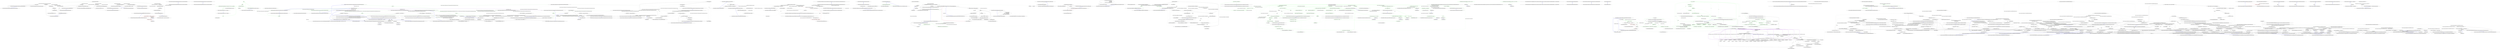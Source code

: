 digraph  {
n41 [label="Ninject.Activation.Caching.ActivationCache", span=""];
n0 [label="Entry Ninject.Activation.Caching.ActivationCache.ActivationCache(Ninject.Activation.Caching.ICachePruner)", span="39-39", cluster="Ninject.Activation.Caching.ActivationCache.ActivationCache(Ninject.Activation.Caching.ICachePruner)"];
n1 [label="cachePruner.Start(this)", span="41-41", cluster="Ninject.Activation.Caching.ActivationCache.ActivationCache(Ninject.Activation.Caching.ICachePruner)"];
n2 [label="Exit Ninject.Activation.Caching.ActivationCache.ActivationCache(Ninject.Activation.Caching.ICachePruner)", span="39-39", cluster="Ninject.Activation.Caching.ActivationCache.ActivationCache(Ninject.Activation.Caching.ICachePruner)"];
n3 [label="Entry Ninject.Activation.Caching.ICachePruner.Start(Ninject.Activation.Caching.IPruneable)", span="25-25", cluster="Ninject.Activation.Caching.ICachePruner.Start(Ninject.Activation.Caching.IPruneable)"];
n4 [label="Entry Ninject.Activation.Caching.ActivationCache.Clear()", span="71-71", cluster="Ninject.Activation.Caching.ActivationCache.Clear()"];
n5 [label="this.activatedObjects", span="73-73", cluster="Ninject.Activation.Caching.ActivationCache.Clear()"];
n6 [label="this.activatedObjects.Clear()", span="75-75", cluster="Ninject.Activation.Caching.ActivationCache.Clear()"];
n7 [label="this.deactivatedObjects", span="78-78", cluster="Ninject.Activation.Caching.ActivationCache.Clear()"];
n10 [label="Entry System.Collections.Generic.HashSet<T>.Clear()", span="0-0", cluster="System.Collections.Generic.HashSet<T>.Clear()"];
n8 [label="this.deactivatedObjects.Clear()", span="80-80", cluster="Ninject.Activation.Caching.ActivationCache.Clear()"];
n9 [label="Exit Ninject.Activation.Caching.ActivationCache.Clear()", span="71-71", cluster="Ninject.Activation.Caching.ActivationCache.Clear()"];
n11 [label="Entry Ninject.Activation.Caching.ActivationCache.AddActivatedInstance(object)", span="88-88", cluster="Ninject.Activation.Caching.ActivationCache.AddActivatedInstance(object)"];
n12 [label="this.activatedObjects", span="90-90", cluster="Ninject.Activation.Caching.ActivationCache.AddActivatedInstance(object)"];
n13 [label="this.activatedObjects.Add(new ReferenceEqualWeakReference(instance))", span="95-95", cluster="Ninject.Activation.Caching.ActivationCache.AddActivatedInstance(object)"];
n14 [label="Exit Ninject.Activation.Caching.ActivationCache.AddActivatedInstance(object)", span="88-88", cluster="Ninject.Activation.Caching.ActivationCache.AddActivatedInstance(object)"];
n15 [label="Entry Ninject.Infrastructure.ReferenceEqualWeakReference.ReferenceEqualWeakReference(object)", span="26-26", cluster="Ninject.Infrastructure.ReferenceEqualWeakReference.ReferenceEqualWeakReference(object)"];
n16 [label="Entry System.Collections.Generic.HashSet<T>.Add(T)", span="0-0", cluster="System.Collections.Generic.HashSet<T>.Add(T)"];
n17 [label="Entry Ninject.Activation.Caching.ActivationCache.AddDeactivatedInstance(object)", span="104-104", cluster="Ninject.Activation.Caching.ActivationCache.AddDeactivatedInstance(object)"];
n18 [label="this.deactivatedObjects", span="106-106", cluster="Ninject.Activation.Caching.ActivationCache.AddDeactivatedInstance(object)"];
n19 [label="this.deactivatedObjects.Add(new ReferenceEqualWeakReference(instance))", span="111-111", cluster="Ninject.Activation.Caching.ActivationCache.AddDeactivatedInstance(object)"];
n20 [label="Exit Ninject.Activation.Caching.ActivationCache.AddDeactivatedInstance(object)", span="104-104", cluster="Ninject.Activation.Caching.ActivationCache.AddDeactivatedInstance(object)"];
n21 [label="Entry Ninject.Activation.Caching.ActivationCache.IsActivated(object)", span="123-123", cluster="Ninject.Activation.Caching.ActivationCache.IsActivated(object)"];
n22 [label="return this.activatedObjects.Contains(instance);", span="128-128", cluster="Ninject.Activation.Caching.ActivationCache.IsActivated(object)"];
n23 [label="Exit Ninject.Activation.Caching.ActivationCache.IsActivated(object)", span="123-123", cluster="Ninject.Activation.Caching.ActivationCache.IsActivated(object)"];
n24 [label="Entry System.Collections.Generic.HashSet<T>.Contains(T)", span="0-0", cluster="System.Collections.Generic.HashSet<T>.Contains(T)"];
n25 [label="Entry Ninject.Activation.Caching.ActivationCache.IsDeactivated(object)", span="139-139", cluster="Ninject.Activation.Caching.ActivationCache.IsDeactivated(object)"];
n26 [label="return this.deactivatedObjects.Contains(instance);", span="144-144", cluster="Ninject.Activation.Caching.ActivationCache.IsDeactivated(object)"];
n27 [label="Exit Ninject.Activation.Caching.ActivationCache.IsDeactivated(object)", span="139-139", cluster="Ninject.Activation.Caching.ActivationCache.IsDeactivated(object)"];
n28 [label="Entry Ninject.Activation.Caching.ActivationCache.Prune()", span="151-151", cluster="Ninject.Activation.Caching.ActivationCache.Prune()"];
n29 [label="this.activatedObjects", span="153-153", cluster="Ninject.Activation.Caching.ActivationCache.Prune()"];
n30 [label="RemoveDeadObjects(this.activatedObjects)", span="155-155", cluster="Ninject.Activation.Caching.ActivationCache.Prune()"];
n31 [label="this.deactivatedObjects", span="158-158", cluster="Ninject.Activation.Caching.ActivationCache.Prune()"];
n34 [label="Entry Ninject.Activation.Caching.ActivationCache.RemoveDeadObjects(System.Collections.Generic.HashSet<object>)", span="182-182", cluster="Ninject.Activation.Caching.ActivationCache.RemoveDeadObjects(System.Collections.Generic.HashSet<object>)"];
n32 [label="RemoveDeadObjects(this.deactivatedObjects)", span="160-160", cluster="Ninject.Activation.Caching.ActivationCache.Prune()"];
n33 [label="Exit Ninject.Activation.Caching.ActivationCache.Prune()", span="151-151", cluster="Ninject.Activation.Caching.ActivationCache.Prune()"];
n35 [label="objects.RemoveWhere(reference => !((WeakReference)reference).IsAlive)", span="184-184", cluster="Ninject.Activation.Caching.ActivationCache.RemoveDeadObjects(System.Collections.Generic.HashSet<object>)", color=red, community=0];
n36 [label="Exit Ninject.Activation.Caching.ActivationCache.RemoveDeadObjects(System.Collections.Generic.HashSet<object>)", span="182-182", cluster="Ninject.Activation.Caching.ActivationCache.RemoveDeadObjects(System.Collections.Generic.HashSet<object>)"];
n37 [label="Entry System.Collections.Generic.HashSet<T>.RemoveWhere(System.Predicate<T>)", span="0-0", cluster="System.Collections.Generic.HashSet<T>.RemoveWhere(System.Predicate<T>)"];
n38 [label="Entry lambda expression", span="184-184", cluster="lambda expression"];
n39 [label="!((WeakReference)reference).IsAlive", span="184-184", cluster="lambda expression", color=red, community=0];
n40 [label="Exit lambda expression", span="184-184", cluster="lambda expression"];
m0_2 [label="Entry Ninject.Activation.Strategies.IActivationStrategy.Deactivate(Ninject.Activation.IContext, Ninject.Activation.InstanceReference)", span="34-34", cluster="Ninject.Activation.Strategies.IActivationStrategy.Deactivate(Ninject.Activation.IContext, Ninject.Activation.InstanceReference)", file="ActivationScopeTests.cs"];
m0_3 [label="Exit Ninject.Activation.Strategies.IActivationStrategy.Deactivate(Ninject.Activation.IContext, Ninject.Activation.InstanceReference)", span="34-34", cluster="Ninject.Activation.Strategies.IActivationStrategy.Deactivate(Ninject.Activation.IContext, Ninject.Activation.InstanceReference)", file="ActivationScopeTests.cs"];
m0_0 [label="Entry Ninject.Activation.Strategies.IActivationStrategy.Activate(Ninject.Activation.IContext, Ninject.Activation.InstanceReference)", span="27-27", cluster="Ninject.Activation.Strategies.IActivationStrategy.Activate(Ninject.Activation.IContext, Ninject.Activation.InstanceReference)", file="ActivationScopeTests.cs"];
m0_1 [label="Exit Ninject.Activation.Strategies.IActivationStrategy.Activate(Ninject.Activation.IContext, Ninject.Activation.InstanceReference)", span="27-27", cluster="Ninject.Activation.Strategies.IActivationStrategy.Activate(Ninject.Activation.IContext, Ninject.Activation.InstanceReference)", file="ActivationScopeTests.cs"];
m4_5 [label="Entry System.Action.Invoke()", span="0-0", cluster="System.Action.Invoke()", file="AssertWithThrows.cs"];
m4_0 [label="Entry Ninject.SilverlightTests.AssertWithThrows.DoesNotThrow(System.Action)", span="8-8", cluster="Ninject.SilverlightTests.AssertWithThrows.DoesNotThrow(System.Action)", file="AssertWithThrows.cs"];
m4_1 [label="action()", span="12-12", cluster="Ninject.SilverlightTests.AssertWithThrows.DoesNotThrow(System.Action)", color=green, community=0, file="AssertWithThrows.cs"];
m4_2 [label=Exception, span="14-14", cluster="Ninject.SilverlightTests.AssertWithThrows.DoesNotThrow(System.Action)", color=green, community=0, file="AssertWithThrows.cs"];
m4_3 [label="Assert.Fail(''Expected no exception'')", span="16-16", cluster="Ninject.SilverlightTests.AssertWithThrows.DoesNotThrow(System.Action)", color=green, community=0, file="AssertWithThrows.cs"];
m4_4 [label="Exit Ninject.SilverlightTests.AssertWithThrows.DoesNotThrow(System.Action)", span="8-8", cluster="Ninject.SilverlightTests.AssertWithThrows.DoesNotThrow(System.Action)", file="AssertWithThrows.cs"];
m4_12 [label="Entry string.Format(System.IFormatProvider, string, object)", span="0-0", cluster="string.Format(System.IFormatProvider, string, object)", file="AssertWithThrows.cs"];
m4_6 [label="Entry Unk.Fail", span="", cluster="Unk.Fail", file="AssertWithThrows.cs"];
m4_7 [label="Entry Ninject.SilverlightTests.AssertWithThrows.Throws<T>(System.Action)", span="20-20", cluster="Ninject.SilverlightTests.AssertWithThrows.Throws<T>(System.Action)", file="AssertWithThrows.cs"];
m4_8 [label="action()", span="25-25", cluster="Ninject.SilverlightTests.AssertWithThrows.Throws<T>(System.Action)", color=green, community=0, file="AssertWithThrows.cs"];
m4_9 [label="Assert.Fail(string.Format(CultureInfo.InvariantCulture, ''Expected excpetion {0} did not occur!'', typeof(T).Name))", span="26-26", cluster="Ninject.SilverlightTests.AssertWithThrows.Throws<T>(System.Action)", color=green, community=0, file="AssertWithThrows.cs"];
m4_10 [label=T, span="28-28", cluster="Ninject.SilverlightTests.AssertWithThrows.Throws<T>(System.Action)", color=green, community=0, file="AssertWithThrows.cs"];
m4_11 [label="Exit Ninject.SilverlightTests.AssertWithThrows.Throws<T>(System.Action)", span="20-20", cluster="Ninject.SilverlightTests.AssertWithThrows.Throws<T>(System.Action)", file="AssertWithThrows.cs"];
m5_71 [label="Entry Ninject.Tests.Integration.CircularDependenciesTests.WhenDependenciesHaveThreeWayCircularReferenceBetweenProperties.SetUp()", span="119-119", cluster="Ninject.Tests.Integration.CircularDependenciesTests.WhenDependenciesHaveThreeWayCircularReferenceBetweenProperties.SetUp()", file="CircularDependenciesTests.cs"];
m5_72 [label="base.SetUp()", span="121-121", cluster="Ninject.Tests.Integration.CircularDependenciesTests.WhenDependenciesHaveThreeWayCircularReferenceBetweenProperties.SetUp()", color=green, community=0, file="CircularDependenciesTests.cs"];
m5_73 [label="kernel.Bind<ThreeWayPropertyFoo>().ToSelf().InSingletonScope()", span="122-122", cluster="Ninject.Tests.Integration.CircularDependenciesTests.WhenDependenciesHaveThreeWayCircularReferenceBetweenProperties.SetUp()", file="CircularDependenciesTests.cs"];
m5_74 [label="kernel.Bind<ThreeWayPropertyBar>().ToSelf().InSingletonScope()", span="123-123", cluster="Ninject.Tests.Integration.CircularDependenciesTests.WhenDependenciesHaveThreeWayCircularReferenceBetweenProperties.SetUp()", file="CircularDependenciesTests.cs"];
m5_75 [label="kernel.Bind<ThreeWayPropertyBaz>().ToSelf().InSingletonScope()", span="124-124", cluster="Ninject.Tests.Integration.CircularDependenciesTests.WhenDependenciesHaveThreeWayCircularReferenceBetweenProperties.SetUp()", file="CircularDependenciesTests.cs"];
m5_76 [label="Exit Ninject.Tests.Integration.CircularDependenciesTests.WhenDependenciesHaveThreeWayCircularReferenceBetweenProperties.SetUp()", span="119-119", cluster="Ninject.Tests.Integration.CircularDependenciesTests.WhenDependenciesHaveThreeWayCircularReferenceBetweenProperties.SetUp()", file="CircularDependenciesTests.cs"];
m5_15 [label="Entry Ninject.Tests.Integration.CircularDependenciesTests.WhenDependenciesHaveTwoWayCircularReferenceBetweenConstructors.DoesNotThrowExceptionIfHookIsCreated()", span="50-50", cluster="Ninject.Tests.Integration.CircularDependenciesTests.WhenDependenciesHaveTwoWayCircularReferenceBetweenConstructors.DoesNotThrowExceptionIfHookIsCreated()", file="CircularDependenciesTests.cs"];
m5_17 [label="Assert.DoesNotThrow(() => kernel.Resolve(request))", span="53-53", cluster="Ninject.Tests.Integration.CircularDependenciesTests.WhenDependenciesHaveTwoWayCircularReferenceBetweenConstructors.DoesNotThrowExceptionIfHookIsCreated()", file="CircularDependenciesTests.cs"];
m5_16 [label="var request = new Request(typeof(TwoWayConstructorFoo), null, Enumerable.Empty<IParameter>(), null, false, false)", span="52-52", cluster="Ninject.Tests.Integration.CircularDependenciesTests.WhenDependenciesHaveTwoWayCircularReferenceBetweenConstructors.DoesNotThrowExceptionIfHookIsCreated()", file="CircularDependenciesTests.cs"];
m5_18 [label="Exit Ninject.Tests.Integration.CircularDependenciesTests.WhenDependenciesHaveTwoWayCircularReferenceBetweenConstructors.DoesNotThrowExceptionIfHookIsCreated()", span="50-50", cluster="Ninject.Tests.Integration.CircularDependenciesTests.WhenDependenciesHaveTwoWayCircularReferenceBetweenConstructors.DoesNotThrowExceptionIfHookIsCreated()", file="CircularDependenciesTests.cs"];
m5_3 [label="Exit Ninject.Activation.IRequest.GetScope()", span="81-81", cluster="Ninject.Activation.IRequest.GetScope()", file="CircularDependenciesTests.cs"];
m5_4 [label="Entry Ninject.Activation.IRequest.CreateChild(System.Type, Ninject.Activation.IContext, Ninject.Planning.Targets.ITarget)", span="90-90", cluster="Ninject.Activation.IRequest.CreateChild(System.Type, Ninject.Activation.IContext, Ninject.Planning.Targets.ITarget)", color=green, community=0, file="CircularDependenciesTests.cs"];
m5_5 [label="Exit Ninject.Activation.IRequest.CreateChild(System.Type, Ninject.Activation.IContext, Ninject.Planning.Targets.ITarget)", span="90-90", cluster="Ninject.Activation.IRequest.CreateChild(System.Type, Ninject.Activation.IContext, Ninject.Planning.Targets.ITarget)", file="CircularDependenciesTests.cs"];
m5_0 [label="Entry Ninject.Tests.Integration.CircularDependenciesTests.CircularDependenciesContext.CircularDependenciesContext()", span="27-27", cluster="Ninject.Tests.Integration.CircularDependenciesTests.CircularDependenciesContext.CircularDependenciesContext()", file="CircularDependenciesTests.cs"];
m5_1 [label="this.SetUp()", span="29-29", cluster="Ninject.Tests.Integration.CircularDependenciesTests.CircularDependenciesContext.CircularDependenciesContext()", file="CircularDependenciesTests.cs", color=green, community=0];
m5_21 [label="Entry Unk.DoesNotThrow", span="", cluster="Unk.DoesNotThrow", file="CircularDependenciesTests.cs"];
m5_25 [label="Entry Ninject.KernelBase.Resolve(Ninject.Activation.IRequest)", span="317-317", cluster="Ninject.KernelBase.Resolve(Ninject.Activation.IRequest)", file="CircularDependenciesTests.cs"];
m5_29 [label="Entry Unk.>", span="", cluster="Unk.>", file="CircularDependenciesTests.cs"];
m5_14 [label="Entry Ninject.Syntax.IBindingInSyntax<T>.InSingletonScope()", span="165-165", cluster="Ninject.Syntax.IBindingInSyntax<T>.InSingletonScope()", file="CircularDependenciesTests.cs"];
m5_12 [label="Entry Ninject.Syntax.BindingRoot.Bind<T>()", span="27-27", cluster="Ninject.Syntax.BindingRoot.Bind<T>()", file="CircularDependenciesTests.cs"];
m5_19 [label="Entry Ninject.Activation.Request.Request(System.Type, System.Func<Ninject.Planning.Bindings.IBindingMetadata, bool>, System.Collections.Generic.IEnumerable<Ninject.Parameters.IParameter>, System.Func<object>, bool, bool)", span="93-93", cluster="Ninject.Activation.Request.Request(System.Type, System.Func<Ninject.Planning.Bindings.IBindingMetadata, bool>, System.Collections.Generic.IEnumerable<Ninject.Parameters.IParameter>, System.Func<object>, bool, bool)", file="CircularDependenciesTests.cs"];
m5_26 [label="Entry Ninject.Tests.Integration.CircularDependenciesTests.WhenDependenciesHaveTwoWayCircularReferenceBetweenConstructors.ThrowsActivationExceptionWhenHookIsResolved()", span="57-57", cluster="Ninject.Tests.Integration.CircularDependenciesTests.WhenDependenciesHaveTwoWayCircularReferenceBetweenConstructors.ThrowsActivationExceptionWhenHookIsResolved()", file="CircularDependenciesTests.cs"];
m5_27 [label="Assert.Throws<ActivationException>(() => kernel.Get<TwoWayConstructorFoo>())", span="59-59", cluster="Ninject.Tests.Integration.CircularDependenciesTests.WhenDependenciesHaveTwoWayCircularReferenceBetweenConstructors.ThrowsActivationExceptionWhenHookIsResolved()", file="CircularDependenciesTests.cs"];
m5_28 [label="Exit Ninject.Tests.Integration.CircularDependenciesTests.WhenDependenciesHaveTwoWayCircularReferenceBetweenConstructors.ThrowsActivationExceptionWhenHookIsResolved()", span="57-57", cluster="Ninject.Tests.Integration.CircularDependenciesTests.WhenDependenciesHaveTwoWayCircularReferenceBetweenConstructors.ThrowsActivationExceptionWhenHookIsResolved()", file="CircularDependenciesTests.cs"];
m5_45 [label="Entry Ninject.Tests.Integration.CircularDependenciesTests.WhenDependenciesHaveTwoWayCircularReferenceBetweenProperties.ScopeIsRespected()", span="81-81", cluster="Ninject.Tests.Integration.CircularDependenciesTests.WhenDependenciesHaveTwoWayCircularReferenceBetweenProperties.ScopeIsRespected()", file="CircularDependenciesTests.cs"];
m5_46 [label="var foo = kernel.Get<TwoWayPropertyFoo>()", span="83-83", cluster="Ninject.Tests.Integration.CircularDependenciesTests.WhenDependenciesHaveTwoWayCircularReferenceBetweenProperties.ScopeIsRespected()", file="CircularDependenciesTests.cs"];
m5_47 [label="var bar = kernel.Get<TwoWayPropertyBar>()", span="84-84", cluster="Ninject.Tests.Integration.CircularDependenciesTests.WhenDependenciesHaveTwoWayCircularReferenceBetweenProperties.ScopeIsRespected()", file="CircularDependenciesTests.cs"];
m5_48 [label="foo.Bar.ShouldBeSameAs(bar)", span="86-86", cluster="Ninject.Tests.Integration.CircularDependenciesTests.WhenDependenciesHaveTwoWayCircularReferenceBetweenProperties.ScopeIsRespected()", file="CircularDependenciesTests.cs"];
m5_49 [label="bar.Foo.ShouldBeSameAs(foo)", span="87-87", cluster="Ninject.Tests.Integration.CircularDependenciesTests.WhenDependenciesHaveTwoWayCircularReferenceBetweenProperties.ScopeIsRespected()", file="CircularDependenciesTests.cs"];
m5_50 [label="Exit Ninject.Tests.Integration.CircularDependenciesTests.WhenDependenciesHaveTwoWayCircularReferenceBetweenProperties.ScopeIsRespected()", span="81-81", cluster="Ninject.Tests.Integration.CircularDependenciesTests.WhenDependenciesHaveTwoWayCircularReferenceBetweenProperties.ScopeIsRespected()", file="CircularDependenciesTests.cs"];
m5_2 [label="Exit Ninject.Tests.Integration.CircularDependenciesTests.CircularDependenciesContext.CircularDependenciesContext()", span="27-27", cluster="Ninject.Tests.Integration.CircularDependenciesTests.CircularDependenciesContext.CircularDependenciesContext()", file="CircularDependenciesTests.cs"];
m5_34 [label="Entry Ninject.Tests.Integration.CircularDependenciesTests.WhenDependenciesHaveTwoWayCircularReferenceBetweenProperties.SetUp()", span="66-66", cluster="Ninject.Tests.Integration.CircularDependenciesTests.WhenDependenciesHaveTwoWayCircularReferenceBetweenProperties.SetUp()", file="CircularDependenciesTests.cs"];
m5_35 [label="base.SetUp()", span="68-68", cluster="Ninject.Tests.Integration.CircularDependenciesTests.WhenDependenciesHaveTwoWayCircularReferenceBetweenProperties.SetUp()", color=green, community=0, file="CircularDependenciesTests.cs"];
m5_36 [label="kernel.Bind<TwoWayPropertyFoo>().ToSelf().InSingletonScope()", span="69-69", cluster="Ninject.Tests.Integration.CircularDependenciesTests.WhenDependenciesHaveTwoWayCircularReferenceBetweenProperties.SetUp()", file="CircularDependenciesTests.cs"];
m5_37 [label="kernel.Bind<TwoWayPropertyBar>().ToSelf().InSingletonScope()", span="70-70", cluster="Ninject.Tests.Integration.CircularDependenciesTests.WhenDependenciesHaveTwoWayCircularReferenceBetweenProperties.SetUp()", file="CircularDependenciesTests.cs"];
m5_38 [label="Exit Ninject.Tests.Integration.CircularDependenciesTests.WhenDependenciesHaveTwoWayCircularReferenceBetweenProperties.SetUp()", span="66-66", cluster="Ninject.Tests.Integration.CircularDependenciesTests.WhenDependenciesHaveTwoWayCircularReferenceBetweenProperties.SetUp()", file="CircularDependenciesTests.cs"];
m5_65 [label="Entry Ninject.Tests.Integration.CircularDependenciesTests.WhenDependenciesHaveThreeWayCircularReferenceBetweenConstructors.ThrowsActivationExceptionWhenHookIsResolved()", span="110-110", cluster="Ninject.Tests.Integration.CircularDependenciesTests.WhenDependenciesHaveThreeWayCircularReferenceBetweenConstructors.ThrowsActivationExceptionWhenHookIsResolved()", file="CircularDependenciesTests.cs"];
m5_66 [label="Assert.Throws<ActivationException>(() => kernel.Get<ThreeWayConstructorFoo>())", span="112-112", cluster="Ninject.Tests.Integration.CircularDependenciesTests.WhenDependenciesHaveThreeWayCircularReferenceBetweenConstructors.ThrowsActivationExceptionWhenHookIsResolved()", file="CircularDependenciesTests.cs"];
m5_67 [label="Exit Ninject.Tests.Integration.CircularDependenciesTests.WhenDependenciesHaveThreeWayCircularReferenceBetweenConstructors.ThrowsActivationExceptionWhenHookIsResolved()", span="110-110", cluster="Ninject.Tests.Integration.CircularDependenciesTests.WhenDependenciesHaveThreeWayCircularReferenceBetweenConstructors.ThrowsActivationExceptionWhenHookIsResolved()", file="CircularDependenciesTests.cs"];
m5_6 [label="Entry Ninject.StandardKernel.StandardKernel(params Ninject.Modules.INinjectModule[])", span="36-36", cluster="Ninject.StandardKernel.StandardKernel(params Ninject.Modules.INinjectModule[])", file="CircularDependenciesTests.cs"];
m5_33 [label="Entry Ninject.Syntax.IResolutionRoot.Get<T>(params Ninject.Parameters.IParameter[])", span="34-34", cluster="Ninject.Syntax.IResolutionRoot.Get<T>(params Ninject.Parameters.IParameter[])", file="CircularDependenciesTests.cs"];
m5_51 [label="Entry Unk.ShouldBeSameAs", span="", cluster="Unk.ShouldBeSameAs", file="CircularDependenciesTests.cs"];
m5_13 [label="Entry Ninject.Syntax.IBindingToSyntax<T>.ToSelf()", span="34-34", cluster="Ninject.Syntax.IBindingToSyntax<T>.ToSelf()", file="CircularDependenciesTests.cs"];
m5_80 [label="Entry lambda expression", span="130-130", cluster="lambda expression", file="CircularDependenciesTests.cs"];
m5_23 [label="kernel.Resolve(request)", span="53-53", cluster="lambda expression", file="CircularDependenciesTests.cs"];
m5_31 [label="kernel.Get<TwoWayConstructorFoo>()", span="59-59", cluster="lambda expression", file="CircularDependenciesTests.cs"];
m5_43 [label="kernel.Get<TwoWayPropertyFoo>()", span="77-77", cluster="lambda expression", file="CircularDependenciesTests.cs"];
m5_63 [label="kernel.Resolve(request)", span="106-106", cluster="lambda expression", file="CircularDependenciesTests.cs"];
m5_69 [label="kernel.Get<ThreeWayConstructorFoo>()", span="112-112", cluster="lambda expression", file="CircularDependenciesTests.cs"];
m5_81 [label="kernel.Get<ThreeWayPropertyFoo>()", span="130-130", cluster="lambda expression", file="CircularDependenciesTests.cs"];
m5_22 [label="Entry lambda expression", span="53-53", cluster="lambda expression", file="CircularDependenciesTests.cs"];
m5_24 [label="Exit lambda expression", span="53-53", cluster="lambda expression", file="CircularDependenciesTests.cs"];
m5_30 [label="Entry lambda expression", span="59-59", cluster="lambda expression", file="CircularDependenciesTests.cs"];
m5_32 [label="Exit lambda expression", span="59-59", cluster="lambda expression", file="CircularDependenciesTests.cs"];
m5_42 [label="Entry lambda expression", span="77-77", cluster="lambda expression", file="CircularDependenciesTests.cs"];
m5_44 [label="Exit lambda expression", span="77-77", cluster="lambda expression", file="CircularDependenciesTests.cs"];
m5_62 [label="Entry lambda expression", span="106-106", cluster="lambda expression", file="CircularDependenciesTests.cs"];
m5_64 [label="Exit lambda expression", span="106-106", cluster="lambda expression", file="CircularDependenciesTests.cs"];
m5_68 [label="Entry lambda expression", span="112-112", cluster="lambda expression", file="CircularDependenciesTests.cs"];
m5_70 [label="Exit lambda expression", span="112-112", cluster="lambda expression", file="CircularDependenciesTests.cs"];
m5_82 [label="Exit lambda expression", span="130-130", cluster="lambda expression", file="CircularDependenciesTests.cs"];
m5_58 [label="Entry Ninject.Tests.Integration.CircularDependenciesTests.WhenDependenciesHaveThreeWayCircularReferenceBetweenConstructors.DoesNotThrowExceptionIfHookIsCreated()", span="103-103", cluster="Ninject.Tests.Integration.CircularDependenciesTests.WhenDependenciesHaveThreeWayCircularReferenceBetweenConstructors.DoesNotThrowExceptionIfHookIsCreated()", file="CircularDependenciesTests.cs"];
m5_60 [label="Assert.DoesNotThrow(() => kernel.Resolve(request))", span="106-106", cluster="Ninject.Tests.Integration.CircularDependenciesTests.WhenDependenciesHaveThreeWayCircularReferenceBetweenConstructors.DoesNotThrowExceptionIfHookIsCreated()", file="CircularDependenciesTests.cs"];
m5_59 [label="var request = new Request(typeof(ThreeWayConstructorFoo), null, Enumerable.Empty<IParameter>(), null, false, false)", span="105-105", cluster="Ninject.Tests.Integration.CircularDependenciesTests.WhenDependenciesHaveThreeWayCircularReferenceBetweenConstructors.DoesNotThrowExceptionIfHookIsCreated()", file="CircularDependenciesTests.cs"];
m5_61 [label="Exit Ninject.Tests.Integration.CircularDependenciesTests.WhenDependenciesHaveThreeWayCircularReferenceBetweenConstructors.DoesNotThrowExceptionIfHookIsCreated()", span="103-103", cluster="Ninject.Tests.Integration.CircularDependenciesTests.WhenDependenciesHaveThreeWayCircularReferenceBetweenConstructors.DoesNotThrowExceptionIfHookIsCreated()", file="CircularDependenciesTests.cs"];
m5_52 [label="Entry Ninject.Tests.Integration.CircularDependenciesTests.WhenDependenciesHaveThreeWayCircularReferenceBetweenConstructors.SetUp()", span="94-94", cluster="Ninject.Tests.Integration.CircularDependenciesTests.WhenDependenciesHaveThreeWayCircularReferenceBetweenConstructors.SetUp()", file="CircularDependenciesTests.cs"];
m5_53 [label="base.SetUp()", span="96-96", cluster="Ninject.Tests.Integration.CircularDependenciesTests.WhenDependenciesHaveThreeWayCircularReferenceBetweenConstructors.SetUp()", color=green, community=0, file="CircularDependenciesTests.cs"];
m5_54 [label="kernel.Bind<ThreeWayConstructorFoo>().ToSelf().InSingletonScope()", span="97-97", cluster="Ninject.Tests.Integration.CircularDependenciesTests.WhenDependenciesHaveThreeWayCircularReferenceBetweenConstructors.SetUp()", file="CircularDependenciesTests.cs"];
m5_55 [label="kernel.Bind<ThreeWayConstructorBar>().ToSelf().InSingletonScope()", span="98-98", cluster="Ninject.Tests.Integration.CircularDependenciesTests.WhenDependenciesHaveThreeWayCircularReferenceBetweenConstructors.SetUp()", file="CircularDependenciesTests.cs"];
m5_56 [label="kernel.Bind<ThreeWayConstructorBaz>().ToSelf().InSingletonScope()", span="99-99", cluster="Ninject.Tests.Integration.CircularDependenciesTests.WhenDependenciesHaveThreeWayCircularReferenceBetweenConstructors.SetUp()", file="CircularDependenciesTests.cs"];
m5_57 [label="Exit Ninject.Tests.Integration.CircularDependenciesTests.WhenDependenciesHaveThreeWayCircularReferenceBetweenConstructors.SetUp()", span="94-94", cluster="Ninject.Tests.Integration.CircularDependenciesTests.WhenDependenciesHaveThreeWayCircularReferenceBetweenConstructors.SetUp()", file="CircularDependenciesTests.cs"];
m5_83 [label="Entry Ninject.Tests.Integration.CircularDependenciesTests.WhenDependenciesHaveThreeWayCircularReferenceBetweenProperties.ScopeIsRespected()", span="134-134", cluster="Ninject.Tests.Integration.CircularDependenciesTests.WhenDependenciesHaveThreeWayCircularReferenceBetweenProperties.ScopeIsRespected()", file="CircularDependenciesTests.cs"];
m5_84 [label="var foo = kernel.Get<ThreeWayPropertyFoo>()", span="136-136", cluster="Ninject.Tests.Integration.CircularDependenciesTests.WhenDependenciesHaveThreeWayCircularReferenceBetweenProperties.ScopeIsRespected()", file="CircularDependenciesTests.cs"];
m5_85 [label="var bar = kernel.Get<ThreeWayPropertyBar>()", span="137-137", cluster="Ninject.Tests.Integration.CircularDependenciesTests.WhenDependenciesHaveThreeWayCircularReferenceBetweenProperties.ScopeIsRespected()", file="CircularDependenciesTests.cs"];
m5_86 [label="var baz = kernel.Get<ThreeWayPropertyBaz>()", span="138-138", cluster="Ninject.Tests.Integration.CircularDependenciesTests.WhenDependenciesHaveThreeWayCircularReferenceBetweenProperties.ScopeIsRespected()", file="CircularDependenciesTests.cs"];
m5_87 [label="foo.Bar.ShouldBeSameAs(bar)", span="140-140", cluster="Ninject.Tests.Integration.CircularDependenciesTests.WhenDependenciesHaveThreeWayCircularReferenceBetweenProperties.ScopeIsRespected()", file="CircularDependenciesTests.cs"];
m5_89 [label="baz.Foo.ShouldBeSameAs(foo)", span="142-142", cluster="Ninject.Tests.Integration.CircularDependenciesTests.WhenDependenciesHaveThreeWayCircularReferenceBetweenProperties.ScopeIsRespected()", file="CircularDependenciesTests.cs"];
m5_88 [label="bar.Baz.ShouldBeSameAs(baz)", span="141-141", cluster="Ninject.Tests.Integration.CircularDependenciesTests.WhenDependenciesHaveThreeWayCircularReferenceBetweenProperties.ScopeIsRespected()", file="CircularDependenciesTests.cs"];
m5_90 [label="Exit Ninject.Tests.Integration.CircularDependenciesTests.WhenDependenciesHaveThreeWayCircularReferenceBetweenProperties.ScopeIsRespected()", span="134-134", cluster="Ninject.Tests.Integration.CircularDependenciesTests.WhenDependenciesHaveThreeWayCircularReferenceBetweenProperties.ScopeIsRespected()", file="CircularDependenciesTests.cs"];
m5_77 [label="Entry Ninject.Tests.Integration.CircularDependenciesTests.WhenDependenciesHaveThreeWayCircularReferenceBetweenProperties.DoesNotThrowException()", span="128-128", cluster="Ninject.Tests.Integration.CircularDependenciesTests.WhenDependenciesHaveThreeWayCircularReferenceBetweenProperties.DoesNotThrowException()", file="CircularDependenciesTests.cs"];
m5_78 [label="Assert.DoesNotThrow(() => kernel.Get<ThreeWayPropertyFoo>())", span="130-130", cluster="Ninject.Tests.Integration.CircularDependenciesTests.WhenDependenciesHaveThreeWayCircularReferenceBetweenProperties.DoesNotThrowException()", file="CircularDependenciesTests.cs"];
m5_79 [label="Exit Ninject.Tests.Integration.CircularDependenciesTests.WhenDependenciesHaveThreeWayCircularReferenceBetweenProperties.DoesNotThrowException()", span="128-128", cluster="Ninject.Tests.Integration.CircularDependenciesTests.WhenDependenciesHaveThreeWayCircularReferenceBetweenProperties.DoesNotThrowException()", file="CircularDependenciesTests.cs"];
m5_7 [label="Entry Ninject.Tests.Integration.CircularDependenciesTests.WhenDependenciesHaveTwoWayCircularReferenceBetweenConstructors.SetUp()", span="42-42", cluster="Ninject.Tests.Integration.CircularDependenciesTests.WhenDependenciesHaveTwoWayCircularReferenceBetweenConstructors.SetUp()", file="CircularDependenciesTests.cs"];
m5_8 [label="base.SetUp()", span="44-44", cluster="Ninject.Tests.Integration.CircularDependenciesTests.WhenDependenciesHaveTwoWayCircularReferenceBetweenConstructors.SetUp()", color=green, community=0, file="CircularDependenciesTests.cs"];
m5_9 [label="kernel.Bind<TwoWayConstructorFoo>().ToSelf().InSingletonScope()", span="45-45", cluster="Ninject.Tests.Integration.CircularDependenciesTests.WhenDependenciesHaveTwoWayCircularReferenceBetweenConstructors.SetUp()", file="CircularDependenciesTests.cs"];
m5_10 [label="kernel.Bind<TwoWayConstructorBar>().ToSelf().InSingletonScope()", span="46-46", cluster="Ninject.Tests.Integration.CircularDependenciesTests.WhenDependenciesHaveTwoWayCircularReferenceBetweenConstructors.SetUp()", file="CircularDependenciesTests.cs"];
m5_11 [label="Exit Ninject.Tests.Integration.CircularDependenciesTests.WhenDependenciesHaveTwoWayCircularReferenceBetweenConstructors.SetUp()", span="42-42", cluster="Ninject.Tests.Integration.CircularDependenciesTests.WhenDependenciesHaveTwoWayCircularReferenceBetweenConstructors.SetUp()", file="CircularDependenciesTests.cs"];
m5_39 [label="Entry Ninject.Tests.Integration.CircularDependenciesTests.WhenDependenciesHaveTwoWayCircularReferenceBetweenProperties.DoesNotThrowException()", span="75-75", cluster="Ninject.Tests.Integration.CircularDependenciesTests.WhenDependenciesHaveTwoWayCircularReferenceBetweenProperties.DoesNotThrowException()", file="CircularDependenciesTests.cs"];
m5_40 [label="Assert.DoesNotThrow(() => kernel.Get<TwoWayPropertyFoo>())", span="77-77", cluster="Ninject.Tests.Integration.CircularDependenciesTests.WhenDependenciesHaveTwoWayCircularReferenceBetweenProperties.DoesNotThrowException()", file="CircularDependenciesTests.cs"];
m5_41 [label="Exit Ninject.Tests.Integration.CircularDependenciesTests.WhenDependenciesHaveTwoWayCircularReferenceBetweenProperties.DoesNotThrowException()", span="75-75", cluster="Ninject.Tests.Integration.CircularDependenciesTests.WhenDependenciesHaveTwoWayCircularReferenceBetweenProperties.DoesNotThrowException()", file="CircularDependenciesTests.cs"];
m5_20 [label="Entry System.Linq.Enumerable.Empty<TResult>()", span="0-0", cluster="System.Linq.Enumerable.Empty<TResult>()", file="CircularDependenciesTests.cs"];
m5_101 [label="Ninject.Tests.Integration.CircularDependenciesTests.CircularDependenciesContext", span="", file="CircularDependenciesTests.cs"];
m5_102 [label="Ninject.Tests.Integration.CircularDependenciesTests.WhenDependenciesHaveTwoWayCircularReferenceBetweenConstructors", span="", file="CircularDependenciesTests.cs"];
m5_104 [label="Ninject.Tests.Integration.CircularDependenciesTests.WhenDependenciesHaveTwoWayCircularReferenceBetweenProperties", span="", file="CircularDependenciesTests.cs"];
m5_105 [label="Ninject.Tests.Integration.CircularDependenciesTests.WhenDependenciesHaveThreeWayCircularReferenceBetweenConstructors", span="", file="CircularDependenciesTests.cs"];
m5_107 [label="Ninject.Tests.Integration.CircularDependenciesTests.WhenDependenciesHaveThreeWayCircularReferenceBetweenProperties", span="", file="CircularDependenciesTests.cs"];
m5_103 [label=request, span="", file="CircularDependenciesTests.cs"];
m5_106 [label=request, span="", file="CircularDependenciesTests.cs"];
m7_23 [label="Entry Ninject.Parameters.TypeMatchingConstructorArgument.Equals(object)", span="125-125", cluster="Ninject.Parameters.TypeMatchingConstructorArgument.Equals(object)", file="ConditionalBindingTests.cs"];
m7_24 [label="var parameter = obj as IParameter", span="127-127", cluster="Ninject.Parameters.TypeMatchingConstructorArgument.Equals(object)", file="ConditionalBindingTests.cs"];
m7_25 [label="return parameter != null ? this.Equals(parameter) : ReferenceEquals(this, obj);", span="128-128", cluster="Ninject.Parameters.TypeMatchingConstructorArgument.Equals(object)", file="ConditionalBindingTests.cs"];
m7_26 [label="Exit Ninject.Parameters.TypeMatchingConstructorArgument.Equals(object)", span="125-125", cluster="Ninject.Parameters.TypeMatchingConstructorArgument.Equals(object)", file="ConditionalBindingTests.cs"];
m7_0 [label="Entry Ninject.Parameters.TypeMatchingConstructorArgument.TypeMatchingConstructorArgument(System.Type, System.Func<Ninject.Activation.IContext, Ninject.Planning.Targets.ITarget, object>)", span="39-39", cluster="Ninject.Parameters.TypeMatchingConstructorArgument.TypeMatchingConstructorArgument(System.Type, System.Func<Ninject.Activation.IContext, Ninject.Planning.Targets.ITarget, object>)", file="ConditionalBindingTests.cs"];
m7_1 [label="Exit Ninject.Parameters.TypeMatchingConstructorArgument.TypeMatchingConstructorArgument(System.Type, System.Func<Ninject.Activation.IContext, Ninject.Planning.Targets.ITarget, object>)", span="39-39", cluster="Ninject.Parameters.TypeMatchingConstructorArgument.TypeMatchingConstructorArgument(System.Type, System.Func<Ninject.Activation.IContext, Ninject.Planning.Targets.ITarget, object>)", file="ConditionalBindingTests.cs"];
m7_31 [label="Entry System.Type.GetHashCode()", span="0-0", cluster="System.Type.GetHashCode()", file="ConditionalBindingTests.cs"];
m7_28 [label="Entry Ninject.Parameters.TypeMatchingConstructorArgument.GetHashCode()", span="135-135", cluster="Ninject.Parameters.TypeMatchingConstructorArgument.GetHashCode()", file="ConditionalBindingTests.cs"];
m7_29 [label="return this.GetType().GetHashCode() ^ this.type.GetHashCode();", span="137-137", cluster="Ninject.Parameters.TypeMatchingConstructorArgument.GetHashCode()", file="ConditionalBindingTests.cs"];
m7_30 [label="Exit Ninject.Parameters.TypeMatchingConstructorArgument.GetHashCode()", span="135-135", cluster="Ninject.Parameters.TypeMatchingConstructorArgument.GetHashCode()", file="ConditionalBindingTests.cs"];
m7_13 [label="Entry Ninject.Parameters.TypeMatchingConstructorArgument.GetValue(Ninject.Activation.IContext, Ninject.Planning.Targets.ITarget)", span="103-103", cluster="Ninject.Parameters.TypeMatchingConstructorArgument.GetValue(Ninject.Activation.IContext, Ninject.Planning.Targets.ITarget)", file="ConditionalBindingTests.cs"];
m7_14 [label="Ensure.ArgumentNotNull(context, ''context'')", span="105-105", cluster="Ninject.Parameters.TypeMatchingConstructorArgument.GetValue(Ninject.Activation.IContext, Ninject.Planning.Targets.ITarget)", file="ConditionalBindingTests.cs"];
m7_15 [label="return this.ValueCallback(context, target);", span="106-106", cluster="Ninject.Parameters.TypeMatchingConstructorArgument.GetValue(Ninject.Activation.IContext, Ninject.Planning.Targets.ITarget)", file="ConditionalBindingTests.cs"];
m7_16 [label="Exit Ninject.Parameters.TypeMatchingConstructorArgument.GetValue(Ninject.Activation.IContext, Ninject.Planning.Targets.ITarget)", span="103-103", cluster="Ninject.Parameters.TypeMatchingConstructorArgument.GetValue(Ninject.Activation.IContext, Ninject.Planning.Targets.ITarget)", file="ConditionalBindingTests.cs"];
m7_18 [label="Entry Ninject.Parameters.TypeMatchingConstructorArgument.Equals(Ninject.Parameters.IParameter)", span="114-114", cluster="Ninject.Parameters.TypeMatchingConstructorArgument.Equals(Ninject.Parameters.IParameter)", file="ConditionalBindingTests.cs"];
m7_19 [label="var argument = other as TypeMatchingConstructorArgument", span="116-116", cluster="Ninject.Parameters.TypeMatchingConstructorArgument.Equals(Ninject.Parameters.IParameter)", file="ConditionalBindingTests.cs"];
m7_20 [label="return argument != null && other.GetType() == this.type;", span="117-117", cluster="Ninject.Parameters.TypeMatchingConstructorArgument.Equals(Ninject.Parameters.IParameter)", file="ConditionalBindingTests.cs"];
m7_21 [label="Exit Ninject.Parameters.TypeMatchingConstructorArgument.Equals(Ninject.Parameters.IParameter)", span="114-114", cluster="Ninject.Parameters.TypeMatchingConstructorArgument.Equals(Ninject.Parameters.IParameter)", file="ConditionalBindingTests.cs"];
m7_22 [label="Entry object.GetType()", span="0-0", cluster="object.GetType()", file="ConditionalBindingTests.cs"];
m7_2 [label="Entry Ninject.Parameters.TypeMatchingConstructorArgument.TypeMatchingConstructorArgument(System.Type, System.Func<Ninject.Activation.IContext, Ninject.Planning.Targets.ITarget, object>, bool)", span="50-50", cluster="Ninject.Parameters.TypeMatchingConstructorArgument.TypeMatchingConstructorArgument(System.Type, System.Func<Ninject.Activation.IContext, Ninject.Planning.Targets.ITarget, object>, bool)", file="ConditionalBindingTests.cs"];
m7_3 [label="Ensure.ArgumentNotNull(type, ''type'')", span="52-52", cluster="Ninject.Parameters.TypeMatchingConstructorArgument.TypeMatchingConstructorArgument(System.Type, System.Func<Ninject.Activation.IContext, Ninject.Planning.Targets.ITarget, object>, bool)", file="ConditionalBindingTests.cs"];
m7_4 [label="Ensure.ArgumentNotNull(valueCallback, ''valueCallback'')", span="53-53", cluster="Ninject.Parameters.TypeMatchingConstructorArgument.TypeMatchingConstructorArgument(System.Type, System.Func<Ninject.Activation.IContext, Ninject.Planning.Targets.ITarget, object>, bool)", color=red, community=0, file="ConditionalBindingTests.cs"];
m7_5 [label="this.ValueCallback = valueCallback", span="55-55", cluster="Ninject.Parameters.TypeMatchingConstructorArgument.TypeMatchingConstructorArgument(System.Type, System.Func<Ninject.Activation.IContext, Ninject.Planning.Targets.ITarget, object>, bool)", file="ConditionalBindingTests.cs"];
m7_6 [label="this.ShouldInherit = shouldInherit", span="56-56", cluster="Ninject.Parameters.TypeMatchingConstructorArgument.TypeMatchingConstructorArgument(System.Type, System.Func<Ninject.Activation.IContext, Ninject.Planning.Targets.ITarget, object>, bool)", file="ConditionalBindingTests.cs"];
m7_7 [label="this.type = type", span="57-57", cluster="Ninject.Parameters.TypeMatchingConstructorArgument.TypeMatchingConstructorArgument(System.Type, System.Func<Ninject.Activation.IContext, Ninject.Planning.Targets.ITarget, object>, bool)", file="ConditionalBindingTests.cs"];
m7_8 [label="Exit Ninject.Parameters.TypeMatchingConstructorArgument.TypeMatchingConstructorArgument(System.Type, System.Func<Ninject.Activation.IContext, Ninject.Planning.Targets.ITarget, object>, bool)", span="50-50", cluster="Ninject.Parameters.TypeMatchingConstructorArgument.TypeMatchingConstructorArgument(System.Type, System.Func<Ninject.Activation.IContext, Ninject.Planning.Targets.ITarget, object>, bool)", file="ConditionalBindingTests.cs"];
m7_10 [label="Entry Ninject.Parameters.TypeMatchingConstructorArgument.AppliesToTarget(Ninject.Activation.IContext, Ninject.Planning.Targets.ITarget)", span="92-92", cluster="Ninject.Parameters.TypeMatchingConstructorArgument.AppliesToTarget(Ninject.Activation.IContext, Ninject.Planning.Targets.ITarget)", file="ConditionalBindingTests.cs"];
m7_11 [label="return target.Type == this.type;", span="94-94", cluster="Ninject.Parameters.TypeMatchingConstructorArgument.AppliesToTarget(Ninject.Activation.IContext, Ninject.Planning.Targets.ITarget)", file="ConditionalBindingTests.cs"];
m7_12 [label="Exit Ninject.Parameters.TypeMatchingConstructorArgument.AppliesToTarget(Ninject.Activation.IContext, Ninject.Planning.Targets.ITarget)", span="92-92", cluster="Ninject.Parameters.TypeMatchingConstructorArgument.AppliesToTarget(Ninject.Activation.IContext, Ninject.Planning.Targets.ITarget)", file="ConditionalBindingTests.cs"];
m7_17 [label="Entry System.Func<T1, T2, TResult>.Invoke(T1, T2)", span="0-0", cluster="System.Func<T1, T2, TResult>.Invoke(T1, T2)", file="ConditionalBindingTests.cs"];
m7_9 [label="Entry Ninject.Infrastructure.Ensure.ArgumentNotNull(object, string)", span="17-17", cluster="Ninject.Infrastructure.Ensure.ArgumentNotNull(object, string)", file="ConditionalBindingTests.cs"];
m7_27 [label="Entry object.ReferenceEquals(object, object)", span="0-0", cluster="object.ReferenceEquals(object, object)", file="ConditionalBindingTests.cs"];
m7_32 [label="Ninject.Parameters.TypeMatchingConstructorArgument", span="", file="ConditionalBindingTests.cs"];
m8_0 [label="Entry Ninject.Planning.Targets.ITarget.ResolveWithin(Ninject.Activation.IContext)", span="61-61", cluster="Ninject.Planning.Targets.ITarget.ResolveWithin(Ninject.Activation.IContext)", file="ConditionalBindingWhenParentTests.cs"];
m8_1 [label="Exit Ninject.Planning.Targets.ITarget.ResolveWithin(Ninject.Activation.IContext)", span="61-61", cluster="Ninject.Planning.Targets.ITarget.ResolveWithin(Ninject.Activation.IContext)", file="ConditionalBindingWhenParentTests.cs"];
m10_0 [label="Entry Ninject.Planning.IPlanner.GetPlan(System.Type)", span="33-33", cluster="Ninject.Planning.IPlanner.GetPlan(System.Type)", file="EnumerableDependenciesTests.cs"];
m10_1 [label="Exit Ninject.Planning.IPlanner.GetPlan(System.Type)", span="33-33", cluster="Ninject.Planning.IPlanner.GetPlan(System.Type)", color=green, community=0, file="EnumerableDependenciesTests.cs"];
m10_2 [label="Exit Ninject.Selection.Heuristics.StandardConstructorScorer.Score(System.Reflection.ConstructorInfo)", span="9-9", cluster="Ninject.Selection.Heuristics.StandardConstructorScorer.Score(System.Reflection.ConstructorInfo)", file="EnumerableDependenciesTests.cs"];
m10_3 [label="Entry System.Reflection.ICustomAttributeProvider.HasAttribute<T>()", span="31-31", cluster="System.Reflection.ICustomAttributeProvider.HasAttribute<T>()", file="EnumerableDependenciesTests.cs"];
m10_4 [label="Entry System.Reflection.MethodBase.GetParameters()", span="0-0", cluster="System.Reflection.MethodBase.GetParameters()", file="EnumerableDependenciesTests.cs"];
m11_10 [label="Entry Unk.Load", span="", cluster="Unk.Load", file="ExternalInjectionTests.cs"];
m11_3 [label="Exit Ninject.Modules.CompiledModuleLoaderPlugin.CompiledModuleLoaderPlugin(Ninject.IKernel)", span="54-54", cluster="Ninject.Modules.CompiledModuleLoaderPlugin.CompiledModuleLoaderPlugin(Ninject.IKernel)", file="ExternalInjectionTests.cs"];
m11_4 [label="Entry Ninject.Infrastructure.Ensure.ArgumentNotNull(object, string)", span="24-24", cluster="Ninject.Infrastructure.Ensure.ArgumentNotNull(object, string)", color=green, community=0, file="ExternalInjectionTests.cs"];
m11_5 [label="Entry Ninject.Modules.CompiledModuleLoaderPlugin.LoadModules(System.Collections.Generic.IEnumerable<string>)", span="64-64", cluster="Ninject.Modules.CompiledModuleLoaderPlugin.LoadModules(System.Collections.Generic.IEnumerable<string>)", file="ExternalInjectionTests.cs"];
m11_26 [label="Entry System.Reflection.AssemblyName.AssemblyName()", span="0-0", cluster="System.Reflection.AssemblyName.AssemblyName()", file="ExternalInjectionTests.cs"];
m11_30 [label="Entry System.AppDomain.Unload(System.AppDomain)", span="0-0", cluster="System.AppDomain.Unload(System.AppDomain)", file="ExternalInjectionTests.cs"];
m11_0 [label="Entry Ninject.Modules.CompiledModuleLoaderPlugin.CompiledModuleLoaderPlugin(Ninject.IKernel)", span="54-54", cluster="Ninject.Modules.CompiledModuleLoaderPlugin.CompiledModuleLoaderPlugin(Ninject.IKernel)", file="ExternalInjectionTests.cs"];
m11_1 [label="Ensure.ArgumentNotNull(kernel, ''kernel'')", span="56-56", cluster="Ninject.Modules.CompiledModuleLoaderPlugin.CompiledModuleLoaderPlugin(Ninject.IKernel)", color=green, community=0, file="ExternalInjectionTests.cs"];
m11_2 [label="Kernel = kernel", span="57-57", cluster="Ninject.Modules.CompiledModuleLoaderPlugin.CompiledModuleLoaderPlugin(Ninject.IKernel)", file="ExternalInjectionTests.cs"];
m11_25 [label="Entry Ninject.Modules.CompiledModuleLoaderPlugin.CreateTemporaryAppDomain()", span="95-95", cluster="Ninject.Modules.CompiledModuleLoaderPlugin.CreateTemporaryAppDomain()", file="ExternalInjectionTests.cs"];
m11_31 [label="return AppDomain.CreateDomain(\r\n				''NinjectModuleLoader'',\r\n				AppDomain.CurrentDomain.Evidence,\r\n				AppDomain.CurrentDomain.SetupInformation);", span="97-100", cluster="Ninject.Modules.CompiledModuleLoaderPlugin.CreateTemporaryAppDomain()", file="ExternalInjectionTests.cs"];
m11_32 [label="Exit Ninject.Modules.CompiledModuleLoaderPlugin.CreateTemporaryAppDomain()", span="95-95", cluster="Ninject.Modules.CompiledModuleLoaderPlugin.CreateTemporaryAppDomain()", file="ExternalInjectionTests.cs"];
m11_27 [label="Entry System.AppDomain.Load(System.Reflection.AssemblyName)", span="0-0", cluster="System.AppDomain.Load(System.Reflection.AssemblyName)", file="ExternalInjectionTests.cs"];
m11_28 [label="Entry System.Reflection.Assembly.HasNinjectModules()", span="28-28", cluster="System.Reflection.Assembly.HasNinjectModules()", file="ExternalInjectionTests.cs"];
m11_6 [label="Kernel.Load(FindAssembliesWithModules(filenames).Select(name => Assembly.Load(name)))", span="66-66", cluster="Ninject.Modules.CompiledModuleLoaderPlugin.LoadModules(System.Collections.Generic.IEnumerable<string>)", file="ExternalInjectionTests.cs"];
m11_29 [label="Ninject.Tests.Integration.ExternalInjectionTests.ExternalInjectionContext", span="", cluster="System.Reflection.Assembly.GetName()", file="ExternalInjectionTests.cs"];
m11_7 [label="Exit Ninject.Modules.CompiledModuleLoaderPlugin.LoadModules(System.Collections.Generic.IEnumerable<string>)", span="64-64", cluster="Ninject.Modules.CompiledModuleLoaderPlugin.LoadModules(System.Collections.Generic.IEnumerable<string>)", file="ExternalInjectionTests.cs"];
m11_8 [label="Entry Ninject.Modules.CompiledModuleLoaderPlugin.FindAssembliesWithModules(System.Collections.Generic.IEnumerable<string>)", span="69-69", cluster="Ninject.Modules.CompiledModuleLoaderPlugin.FindAssembliesWithModules(System.Collections.Generic.IEnumerable<string>)", file="ExternalInjectionTests.cs"];
m11_15 [label="AppDomain temporaryDomain = CreateTemporaryAppDomain()", span="71-71", cluster="Ninject.Modules.CompiledModuleLoaderPlugin.FindAssembliesWithModules(System.Collections.Generic.IEnumerable<string>)", file="ExternalInjectionTests.cs"];
m11_22 [label="yield return assembly.GetName();", span="89-89", cluster="Ninject.Modules.CompiledModuleLoaderPlugin.FindAssembliesWithModules(System.Collections.Generic.IEnumerable<string>)", file="ExternalInjectionTests.cs"];
m11_16 [label=filenames, span="73-73", cluster="Ninject.Modules.CompiledModuleLoaderPlugin.FindAssembliesWithModules(System.Collections.Generic.IEnumerable<string>)", file="ExternalInjectionTests.cs"];
m11_19 [label="assembly = temporaryDomain.Load(name)", span="80-80", cluster="Ninject.Modules.CompiledModuleLoaderPlugin.FindAssembliesWithModules(System.Collections.Generic.IEnumerable<string>)", file="ExternalInjectionTests.cs"];
m11_23 [label="AppDomain.Unload(temporaryDomain)", span="92-92", cluster="Ninject.Modules.CompiledModuleLoaderPlugin.FindAssembliesWithModules(System.Collections.Generic.IEnumerable<string>)", file="ExternalInjectionTests.cs"];
m11_17 [label="Assembly assembly", span="75-75", cluster="Ninject.Modules.CompiledModuleLoaderPlugin.FindAssembliesWithModules(System.Collections.Generic.IEnumerable<string>)", file="ExternalInjectionTests.cs"];
m11_18 [label="var name = new AssemblyName { CodeBase = file }", span="79-79", cluster="Ninject.Modules.CompiledModuleLoaderPlugin.FindAssembliesWithModules(System.Collections.Generic.IEnumerable<string>)", file="ExternalInjectionTests.cs"];
m11_20 [label=BadImageFormatException, span="82-82", cluster="Ninject.Modules.CompiledModuleLoaderPlugin.FindAssembliesWithModules(System.Collections.Generic.IEnumerable<string>)", file="ExternalInjectionTests.cs"];
m11_21 [label="assembly.HasNinjectModules()", span="88-88", cluster="Ninject.Modules.CompiledModuleLoaderPlugin.FindAssembliesWithModules(System.Collections.Generic.IEnumerable<string>)", file="ExternalInjectionTests.cs"];
m11_24 [label="Exit Ninject.Modules.CompiledModuleLoaderPlugin.FindAssembliesWithModules(System.Collections.Generic.IEnumerable<string>)", span="69-69", cluster="Ninject.Modules.CompiledModuleLoaderPlugin.FindAssembliesWithModules(System.Collections.Generic.IEnumerable<string>)", file="ExternalInjectionTests.cs"];
m11_11 [label="Entry lambda expression", span="66-66", cluster="lambda expression", file="ExternalInjectionTests.cs"];
m11_12 [label="Assembly.Load(name)", span="66-66", cluster="lambda expression", file="ExternalInjectionTests.cs"];
m11_13 [label="Exit lambda expression", span="66-66", cluster="lambda expression", file="ExternalInjectionTests.cs"];
m11_33 [label="Entry System.AppDomain.CreateDomain(string, System.Security.Policy.Evidence, System.AppDomainSetup)", span="0-0", cluster="System.AppDomain.CreateDomain(string, System.Security.Policy.Evidence, System.AppDomainSetup)", file="ExternalInjectionTests.cs"];
m11_14 [label="Entry System.Reflection.Assembly.Load(System.Reflection.AssemblyName)", span="0-0", cluster="System.Reflection.Assembly.Load(System.Reflection.AssemblyName)", file="ExternalInjectionTests.cs"];
m11_9 [label="Entry Unk.Select", span="", cluster="Unk.Select", file="ExternalInjectionTests.cs"];
m11_34 [label="Ninject.Modules.CompiledModuleLoaderPlugin", span="", file="ExternalInjectionTests.cs"];
m12_0 [label="Entry Ninject.Infrastructure.Language.ExtensionsForAssembly.HasNinjectModules(System.Reflection.Assembly)", span="22-22", cluster="Ninject.Infrastructure.Language.ExtensionsForAssembly.HasNinjectModules(System.Reflection.Assembly)", file="InjectOnPropertyWithMoreRestrictiveSetter.cs"];
m12_1 [label="return assembly.GetExportedTypes().Any(IsLoadableModule);", span="24-24", cluster="Ninject.Infrastructure.Language.ExtensionsForAssembly.HasNinjectModules(System.Reflection.Assembly)", file="InjectOnPropertyWithMoreRestrictiveSetter.cs"];
m12_2 [label="Exit Ninject.Infrastructure.Language.ExtensionsForAssembly.HasNinjectModules(System.Reflection.Assembly)", span="22-22", cluster="Ninject.Infrastructure.Language.ExtensionsForAssembly.HasNinjectModules(System.Reflection.Assembly)", file="InjectOnPropertyWithMoreRestrictiveSetter.cs"];
m12_5 [label="Entry Ninject.Infrastructure.Language.ExtensionsForAssembly.GetNinjectModules(System.Reflection.Assembly)", span="27-27", cluster="Ninject.Infrastructure.Language.ExtensionsForAssembly.GetNinjectModules(System.Reflection.Assembly)", file="InjectOnPropertyWithMoreRestrictiveSetter.cs"];
m12_6 [label="assembly.GetExportedTypes().Where(IsLoadableModule)", span="29-29", cluster="Ninject.Infrastructure.Language.ExtensionsForAssembly.GetNinjectModules(System.Reflection.Assembly)", file="InjectOnPropertyWithMoreRestrictiveSetter.cs"];
m12_7 [label="yield return Activator.CreateInstance(type) as INinjectModule;", span="30-30", cluster="Ninject.Infrastructure.Language.ExtensionsForAssembly.GetNinjectModules(System.Reflection.Assembly)", file="InjectOnPropertyWithMoreRestrictiveSetter.cs"];
m12_8 [label="Exit Ninject.Infrastructure.Language.ExtensionsForAssembly.GetNinjectModules(System.Reflection.Assembly)", span="27-27", cluster="Ninject.Infrastructure.Language.ExtensionsForAssembly.GetNinjectModules(System.Reflection.Assembly)", file="InjectOnPropertyWithMoreRestrictiveSetter.cs"];
m12_4 [label="Entry Unk.Any", span="", cluster="Unk.Any", file="InjectOnPropertyWithMoreRestrictiveSetter.cs"];
m12_3 [label="Entry System.Reflection.Assembly.GetExportedTypes()", span="0-0", cluster="System.Reflection.Assembly.GetExportedTypes()", file="InjectOnPropertyWithMoreRestrictiveSetter.cs"];
m12_15 [label="Entry System.Type.GetConstructor(System.Type[])", span="0-0", cluster="System.Type.GetConstructor(System.Type[])", file="InjectOnPropertyWithMoreRestrictiveSetter.cs"];
m12_11 [label="Entry Ninject.Infrastructure.Language.ExtensionsForAssembly.IsLoadableModule(System.Type)", span="33-33", cluster="Ninject.Infrastructure.Language.ExtensionsForAssembly.IsLoadableModule(System.Type)", file="InjectOnPropertyWithMoreRestrictiveSetter.cs"];
m12_12 [label="return typeof(INinjectModule).IsAssignableFrom(type)\r\n				&& !type.IsAbstract\r\n				&& !type.IsInterface\r\n				&& type.GetConstructor(Type.EmptyTypes) != null;", span="35-38", cluster="Ninject.Infrastructure.Language.ExtensionsForAssembly.IsLoadableModule(System.Type)", file="InjectOnPropertyWithMoreRestrictiveSetter.cs"];
m12_13 [label="Exit Ninject.Infrastructure.Language.ExtensionsForAssembly.IsLoadableModule(System.Type)", span="33-33", cluster="Ninject.Infrastructure.Language.ExtensionsForAssembly.IsLoadableModule(System.Type)", file="InjectOnPropertyWithMoreRestrictiveSetter.cs"];
m12_14 [label="Entry System.Type.IsAssignableFrom(System.Type)", span="0-0", cluster="System.Type.IsAssignableFrom(System.Type)", file="InjectOnPropertyWithMoreRestrictiveSetter.cs"];
m12_10 [label="Entry System.Activator.CreateInstance(System.Type)", span="0-0", cluster="System.Activator.CreateInstance(System.Type)", file="InjectOnPropertyWithMoreRestrictiveSetter.cs"];
m12_9 [label="Entry Unk.Where", span="", cluster="Unk.Where", file="InjectOnPropertyWithMoreRestrictiveSetter.cs"];
m13_15 [label="Entry Unk.ShouldBeTrue", span="", cluster="Unk.ShouldBeTrue", file="ManualReleaseTests.cs"];
m13_4 [label="this.kernel = new StandardKernel()", span="31-31", cluster="Ninject.Tests.Integration.ManualReleaseTests.ManualReleaseContext.SetUp()", file="ManualReleaseTests.cs", color=green, community=0];
m13_5 [label="Exit Ninject.Tests.Integration.ManualReleaseTests.ManualReleaseContext.SetUp()", span="29-29", cluster="Ninject.Tests.Integration.ManualReleaseTests.ManualReleaseContext.SetUp()", file="ManualReleaseTests.cs"];
m13_6 [label="var instance = kernel.Get<NotifiesWhenDisposed>()", span="24-24", cluster="Ninject.Tests.Integration.ManualReleaseTests.WhenReleaseIsCalled.InstanceIsDeactivated()", file="ManualReleaseTests.cs"];
m13_7 [label="kernel.Release(instance)", span="25-25", cluster="Ninject.Tests.Integration.ManualReleaseTests.WhenReleaseIsCalled.InstanceIsDeactivated()", file="ManualReleaseTests.cs"];
m13_8 [label="instance.IsDisposed.ShouldBeTrue()", span="27-27", cluster="Ninject.Tests.Integration.ManualReleaseTests.WhenReleaseIsCalled.InstanceIsDeactivated()", file="ManualReleaseTests.cs"];
m13_9 [label="Exit Ninject.Tests.Integration.ManualReleaseTests.WhenReleaseIsCalled.InstanceIsDeactivated()", span="20-20", cluster="Ninject.Tests.Integration.ManualReleaseTests.WhenReleaseIsCalled.InstanceIsDeactivated()", file="ManualReleaseTests.cs"];
m13_12 [label="Entry Ninject.Syntax.IBindingInSyntax<T>.InSingletonScope()", span="165-165", cluster="Ninject.Syntax.IBindingInSyntax<T>.InSingletonScope()", file="ManualReleaseTests.cs"];
m13_10 [label="Entry Ninject.Syntax.BindingRoot.Bind<T>()", span="27-27", cluster="Ninject.Syntax.BindingRoot.Bind<T>()", file="ManualReleaseTests.cs"];
m13_16 [label="Entry Ninject.Tests.Integration.ManualReleaseTests.WhenReleaseIsCalled.InstanceIsRemovedFromCache()", span="31-31", cluster="Ninject.Tests.Integration.ManualReleaseTests.WhenReleaseIsCalled.InstanceIsRemovedFromCache()", file="ManualReleaseTests.cs"];
m13_17 [label="kernel.Bind<NotifiesWhenDisposed>().ToSelf().InSingletonScope()", span="33-33", cluster="Ninject.Tests.Integration.ManualReleaseTests.WhenReleaseIsCalled.InstanceIsRemovedFromCache()", file="ManualReleaseTests.cs"];
m13_18 [label="var instance1 = kernel.Get<NotifiesWhenDisposed>()", span="35-35", cluster="Ninject.Tests.Integration.ManualReleaseTests.WhenReleaseIsCalled.InstanceIsRemovedFromCache()", file="ManualReleaseTests.cs"];
m13_19 [label="var instance2 = kernel.Get<NotifiesWhenDisposed>()", span="36-36", cluster="Ninject.Tests.Integration.ManualReleaseTests.WhenReleaseIsCalled.InstanceIsRemovedFromCache()", file="ManualReleaseTests.cs"];
m13_20 [label="instance1.ShouldBeSameAs(instance2)", span="37-37", cluster="Ninject.Tests.Integration.ManualReleaseTests.WhenReleaseIsCalled.InstanceIsRemovedFromCache()", file="ManualReleaseTests.cs"];
m13_21 [label="kernel.Release(instance1)", span="39-39", cluster="Ninject.Tests.Integration.ManualReleaseTests.WhenReleaseIsCalled.InstanceIsRemovedFromCache()", file="ManualReleaseTests.cs"];
m13_23 [label="instance3.ShouldNotBeSameAs(instance1)", span="42-42", cluster="Ninject.Tests.Integration.ManualReleaseTests.WhenReleaseIsCalled.InstanceIsRemovedFromCache()", file="ManualReleaseTests.cs"];
m13_24 [label="instance3.ShouldNotBeSameAs(instance2)", span="43-43", cluster="Ninject.Tests.Integration.ManualReleaseTests.WhenReleaseIsCalled.InstanceIsRemovedFromCache()", file="ManualReleaseTests.cs"];
m13_22 [label="var instance3 = kernel.Get<NotifiesWhenDisposed>()", span="41-41", cluster="Ninject.Tests.Integration.ManualReleaseTests.WhenReleaseIsCalled.InstanceIsRemovedFromCache()", file="ManualReleaseTests.cs"];
m13_25 [label="Exit Ninject.Tests.Integration.ManualReleaseTests.WhenReleaseIsCalled.InstanceIsRemovedFromCache()", span="31-31", cluster="Ninject.Tests.Integration.ManualReleaseTests.WhenReleaseIsCalled.InstanceIsRemovedFromCache()", file="ManualReleaseTests.cs"];
m13_3 [label="Entry Ninject.Tests.Integration.ManualReleaseTests.ManualReleaseContext.SetUp()", span="29-29", cluster="Ninject.Tests.Integration.ManualReleaseTests.ManualReleaseContext.SetUp()", file="ManualReleaseTests.cs"];
m13_13 [label="Entry Ninject.Syntax.IResolutionRoot.Get<T>(params Ninject.Parameters.IParameter[])", span="34-34", cluster="Ninject.Syntax.IResolutionRoot.Get<T>(params Ninject.Parameters.IParameter[])", file="ManualReleaseTests.cs"];
m13_26 [label="Entry Unk.ShouldBeSameAs", span="", cluster="Unk.ShouldBeSameAs", file="ManualReleaseTests.cs"];
m13_27 [label="Entry Unk.ShouldNotBeSameAs", span="", cluster="Unk.ShouldNotBeSameAs", file="ManualReleaseTests.cs"];
m13_11 [label="Entry Ninject.Syntax.IBindingToSyntax<T>.ToSelf()", span="34-34", cluster="Ninject.Syntax.IBindingToSyntax<T>.ToSelf()", file="ManualReleaseTests.cs"];
m13_14 [label="Entry Ninject.KernelBase.Release(object)", span="292-292", cluster="Ninject.KernelBase.Release(object)", file="ManualReleaseTests.cs"];
m13_0 [label="Entry Ninject.Tests.Integration.ManualReleaseTests.ManualReleaseContext.ManualReleaseContext()", span="11-11", cluster="Ninject.Tests.Integration.ManualReleaseTests.ManualReleaseContext.ManualReleaseContext()", file="ManualReleaseTests.cs"];
m13_1 [label="this.SetUp()", span="25-25", cluster="Ninject.Tests.Integration.ManualReleaseTests.ManualReleaseContext.ManualReleaseContext()", color=green, community=0, file="ManualReleaseTests.cs"];
m13_2 [label="Exit Ninject.Tests.Integration.ManualReleaseTests.ManualReleaseContext.ManualReleaseContext()", span="11-11", cluster="Ninject.Tests.Integration.ManualReleaseTests.ManualReleaseContext.ManualReleaseContext()", file="ManualReleaseTests.cs"];
m13_28 [label="Ninject.Tests.Integration.ManualReleaseTests.ManualReleaseContext", span="", file="ManualReleaseTests.cs"];
m13_29 [label="Ninject.Tests.Integration.ManualReleaseTests.WhenReleaseIsCalled", span="", file="ManualReleaseTests.cs"];
m14_49 [label="Entry System.GC.SuppressFinalize(object)", span="0-0", cluster="System.GC.SuppressFinalize(object)", file="MsTestShouldExtensions.cs"];
m14_35 [label="Entry Ninject.Tests.Integration.ConstructorArgumentTests.Dispose()", span="75-75", cluster="Ninject.Tests.Integration.ConstructorArgumentTests.Dispose()", file="MsTestShouldExtensions.cs"];
m14_36 [label="this.kernel.Dispose()", span="77-77", cluster="Ninject.Tests.Integration.ConstructorArgumentTests.Dispose()", color=green, community=0, file="MsTestShouldExtensions.cs"];
m14_37 [label="Exit Ninject.Tests.Integration.ConstructorArgumentTests.Dispose()", span="75-75", cluster="Ninject.Tests.Integration.ConstructorArgumentTests.Dispose()", file="MsTestShouldExtensions.cs"];
m14_38 [label="Entry Ninject.Infrastructure.Disposal.DisposableObject.Dispose()", span="53-53", cluster="Ninject.Infrastructure.Disposal.DisposableObject.Dispose()", file="MsTestShouldExtensions.cs"];
m14_52 [label="Entry Unk.Should", span="", cluster="Unk.Should", file="MsTestShouldExtensions.cs"];
m14_48 [label="Entry Ninject.Syntax.IBindingToSyntax<T1>.To<TImplementation>()", span="46-46", cluster="Ninject.Syntax.IBindingToSyntax<T1>.To<TImplementation>()", file="MsTestShouldExtensions.cs"];
m14_53 [label="Entry Unk.>", span="", cluster="Unk.>", file="MsTestShouldExtensions.cs"];
m14_27 [label="Entry Ninject.Parameters.WeakConstructorArgument.WeakConstructorArgument(string, object)", span="45-45", cluster="Ninject.Parameters.WeakConstructorArgument.WeakConstructorArgument(string, object)", file="MsTestShouldExtensions.cs"];
m14_85 [label="Entry Ninject.Tests.Integration.ConstructorArgumentTests.Process()", span="144-144", cluster="Ninject.Tests.Integration.ConstructorArgumentTests.Process()", file="MsTestShouldExtensions.cs"];
m14_89 [label="var sword = new Sword()", span="146-146", cluster="Ninject.Tests.Integration.ConstructorArgumentTests.Process()", color=green, community=0, file="MsTestShouldExtensions.cs"];
m14_90 [label="this.kernel.Get<Barracks>(new WeakConstructorArgument(''weapon'', sword))", span="147-147", cluster="Ninject.Tests.Integration.ConstructorArgumentTests.Process()", color=green, community=0, file="MsTestShouldExtensions.cs"];
m14_91 [label="return new WeakReference(sword);", span="148-148", cluster="Ninject.Tests.Integration.ConstructorArgumentTests.Process()", color=green, community=0, file="MsTestShouldExtensions.cs"];
m14_92 [label="Exit Ninject.Tests.Integration.ConstructorArgumentTests.Process()", span="144-144", cluster="Ninject.Tests.Integration.ConstructorArgumentTests.Process()", file="MsTestShouldExtensions.cs"];
m14_50 [label="Entry System.Func<T, TResult>.Invoke(T)", span="0-0", cluster="System.Func<T, TResult>.Invoke(T)", file="MsTestShouldExtensions.cs"];
m14_84 [label="Entry Ninject.Syntax.IBindingInSyntax<T>.InSingletonScope()", span="40-40", cluster="Ninject.Syntax.IBindingInSyntax<T>.InSingletonScope()", file="MsTestShouldExtensions.cs"];
m14_47 [label="Entry Ninject.Syntax.BindingRoot.Bind<T>()", span="50-50", cluster="Ninject.Syntax.BindingRoot.Bind<T>()", file="MsTestShouldExtensions.cs"];
m14_54 [label="Entry Ninject.Tests.Integration.ConstructorArgumentTests.ConstructorArgumentsAreNotInheritedIfNotSpecified(System.Func<Ninject.Parameters.IConstructorArgument>)", span="98-98", cluster="Ninject.Tests.Integration.ConstructorArgumentTests.ConstructorArgumentsAreNotInheritedIfNotSpecified(System.Func<Ninject.Parameters.IConstructorArgument>)", file="MsTestShouldExtensions.cs"];
m14_55 [label="this.kernel.Bind<IWarrior>().To<Samurai>()", span="100-100", cluster="Ninject.Tests.Integration.ConstructorArgumentTests.ConstructorArgumentsAreNotInheritedIfNotSpecified(System.Func<Ninject.Parameters.IConstructorArgument>)", color=green, community=0, file="MsTestShouldExtensions.cs"];
m14_56 [label="Action getAction = () => this.kernel.Get<Barracks>(constructorArgument())", span="102-102", cluster="Ninject.Tests.Integration.ConstructorArgumentTests.ConstructorArgumentsAreNotInheritedIfNotSpecified(System.Func<Ninject.Parameters.IConstructorArgument>)", color=green, community=0, file="MsTestShouldExtensions.cs"];
m14_57 [label="getAction.ShouldThrow<ActivationException>()", span="104-104", cluster="Ninject.Tests.Integration.ConstructorArgumentTests.ConstructorArgumentsAreNotInheritedIfNotSpecified(System.Func<Ninject.Parameters.IConstructorArgument>)", color=green, community=0, file="MsTestShouldExtensions.cs"];
m14_58 [label="Exit Ninject.Tests.Integration.ConstructorArgumentTests.ConstructorArgumentsAreNotInheritedIfNotSpecified(System.Func<Ninject.Parameters.IConstructorArgument>)", span="98-98", cluster="Ninject.Tests.Integration.ConstructorArgumentTests.ConstructorArgumentsAreNotInheritedIfNotSpecified(System.Func<Ninject.Parameters.IConstructorArgument>)", file="MsTestShouldExtensions.cs"];
m14_7 [label="Entry Ninject.Parameters.ConstructorArgument.ConstructorArgument(string, object, bool)", span="71-71", cluster="Ninject.Parameters.ConstructorArgument.ConstructorArgument(string, object, bool)", file="MsTestShouldExtensions.cs"];
m14_31 [label="Entry Ninject.Parameters.TypeMatchingConstructorArgument.TypeMatchingConstructorArgument(System.Type, System.Func<Ninject.Activation.IContext, Ninject.Planning.Targets.ITarget, object>)", span="41-41", cluster="Ninject.Parameters.TypeMatchingConstructorArgument.TypeMatchingConstructorArgument(System.Type, System.Func<Ninject.Activation.IContext, Ninject.Planning.Targets.ITarget, object>)", file="MsTestShouldExtensions.cs"];
m14_39 [label="Entry Ninject.Tests.Integration.ConstructorArgumentTests.ConstructorArgumentsArePassedToFirstLevel(System.Func<bool, Ninject.Parameters.IConstructorArgument>)", span="83-83", cluster="Ninject.Tests.Integration.ConstructorArgumentTests.ConstructorArgumentsArePassedToFirstLevel(System.Func<bool, Ninject.Parameters.IConstructorArgument>)", file="MsTestShouldExtensions.cs"];
m14_40 [label="this.kernel.Bind<IWarrior>().To<Samurai>()", span="85-85", cluster="Ninject.Tests.Integration.ConstructorArgumentTests.ConstructorArgumentsArePassedToFirstLevel(System.Func<bool, Ninject.Parameters.IConstructorArgument>)", color=green, community=0, file="MsTestShouldExtensions.cs"];
m14_41 [label="this.kernel.Bind<IWeapon>().To<Dagger>()", span="86-86", cluster="Ninject.Tests.Integration.ConstructorArgumentTests.ConstructorArgumentsArePassedToFirstLevel(System.Func<bool, Ninject.Parameters.IConstructorArgument>)", color=green, community=0, file="MsTestShouldExtensions.cs"];
m14_43 [label="var barracks = this.kernel.Get<Barracks>(constructorArgument(false))", span="90-90", cluster="Ninject.Tests.Integration.ConstructorArgumentTests.ConstructorArgumentsArePassedToFirstLevel(System.Func<bool, Ninject.Parameters.IConstructorArgument>)", color=green, community=0, file="MsTestShouldExtensions.cs"];
m14_42 [label="GC.SuppressFinalize(this)", span="88-88", cluster="Ninject.Tests.Integration.ConstructorArgumentTests.ConstructorArgumentsArePassedToFirstLevel(System.Func<bool, Ninject.Parameters.IConstructorArgument>)", color=green, community=0, file="MsTestShouldExtensions.cs"];
m14_44 [label="barracks.Weapon.Should().BeOfType<Sword>()", span="92-92", cluster="Ninject.Tests.Integration.ConstructorArgumentTests.ConstructorArgumentsArePassedToFirstLevel(System.Func<bool, Ninject.Parameters.IConstructorArgument>)", color=green, community=0, file="MsTestShouldExtensions.cs"];
m14_45 [label="barracks.Warrior.Weapon.Should().BeOfType<Dagger>()", span="93-93", cluster="Ninject.Tests.Integration.ConstructorArgumentTests.ConstructorArgumentsArePassedToFirstLevel(System.Func<bool, Ninject.Parameters.IConstructorArgument>)", color=green, community=0, file="MsTestShouldExtensions.cs"];
m14_46 [label="Exit Ninject.Tests.Integration.ConstructorArgumentTests.ConstructorArgumentsArePassedToFirstLevel(System.Func<bool, Ninject.Parameters.IConstructorArgument>)", span="83-83", cluster="Ninject.Tests.Integration.ConstructorArgumentTests.ConstructorArgumentsArePassedToFirstLevel(System.Func<bool, Ninject.Parameters.IConstructorArgument>)", file="MsTestShouldExtensions.cs"];
m14_0 [label="Entry Ninject.Tests.Integration.ConstructorArgumentTests.ConstructorArgumentTests()", span="39-39", cluster="Ninject.Tests.Integration.ConstructorArgumentTests.ConstructorArgumentTests()", file="MsTestShouldExtensions.cs"];
m14_1 [label="this.kernel = new StandardKernel()", span="41-41", cluster="Ninject.Tests.Integration.ConstructorArgumentTests.ConstructorArgumentTests()", color=green, community=0, file="MsTestShouldExtensions.cs"];
m14_2 [label="Exit Ninject.Tests.Integration.ConstructorArgumentTests.ConstructorArgumentTests()", span="39-39", cluster="Ninject.Tests.Integration.ConstructorArgumentTests.ConstructorArgumentTests()", file="MsTestShouldExtensions.cs"];
m14_12 [label="Entry Ninject.Parameters.WeakConstructorArgument.WeakConstructorArgument(string, object, bool)", span="56-56", cluster="Ninject.Parameters.WeakConstructorArgument.WeakConstructorArgument(string, object, bool)", file="MsTestShouldExtensions.cs"];
m14_8 [label="Entry Ninject.Tests.Fakes.Sword.Sword()", span="4-4", cluster="Ninject.Tests.Fakes.Sword.Sword()", file="MsTestShouldExtensions.cs"];
m14_62 [label="Entry System.Func<TResult>.Invoke()", span="0-0", cluster="System.Func<TResult>.Invoke()", file="MsTestShouldExtensions.cs"];
m14_88 [label="Entry Unk.BeFalse", span="", cluster="Unk.BeFalse", file="MsTestShouldExtensions.cs"];
m14_70 [label="Entry Ninject.Tests.Integration.ConstructorArgumentTests.WeakConstructorArgument()", span="123-123", cluster="Ninject.Tests.Integration.ConstructorArgumentTests.WeakConstructorArgument()", file="MsTestShouldExtensions.cs"];
m14_71 [label="this.kernel.Bind<IWarrior>().To<Samurai>()", span="125-125", cluster="Ninject.Tests.Integration.ConstructorArgumentTests.WeakConstructorArgument()", color=green, community=0, file="MsTestShouldExtensions.cs"];
m14_72 [label="this.kernel.Bind<IWeapon>().To<Dagger>()", span="126-126", cluster="Ninject.Tests.Integration.ConstructorArgumentTests.WeakConstructorArgument()", color=green, community=0, file="MsTestShouldExtensions.cs"];
m14_73 [label="this.kernel.Bind<Barracks>().ToSelf().InSingletonScope()", span="127-127", cluster="Ninject.Tests.Integration.ConstructorArgumentTests.WeakConstructorArgument()", color=green, community=0, file="MsTestShouldExtensions.cs"];
m14_74 [label="var weakReference = this.Process()", span="129-129", cluster="Ninject.Tests.Integration.ConstructorArgumentTests.WeakConstructorArgument()", color=green, community=0, file="MsTestShouldExtensions.cs"];
m14_75 [label="var barracks = this.kernel.Get<Barracks>()", span="131-131", cluster="Ninject.Tests.Integration.ConstructorArgumentTests.WeakConstructorArgument()", color=green, community=0, file="MsTestShouldExtensions.cs"];
m14_78 [label="barracks.Weapon.Should().BeSameAs(weakReference.Target)", span="135-135", cluster="Ninject.Tests.Integration.ConstructorArgumentTests.WeakConstructorArgument()", color=green, community=0, file="MsTestShouldExtensions.cs"];
m14_81 [label="weakReference.IsAlive.Should().BeFalse()", span="140-140", cluster="Ninject.Tests.Integration.ConstructorArgumentTests.WeakConstructorArgument()", color=green, community=0, file="MsTestShouldExtensions.cs"];
m14_76 [label="barracks.Weapon.Should().BeOfType<Sword>()", span="133-133", cluster="Ninject.Tests.Integration.ConstructorArgumentTests.WeakConstructorArgument()", color=green, community=0, file="MsTestShouldExtensions.cs"];
m14_77 [label="barracks.Warrior.Weapon.Should().BeOfType<Dagger>()", span="134-134", cluster="Ninject.Tests.Integration.ConstructorArgumentTests.WeakConstructorArgument()", color=green, community=0, file="MsTestShouldExtensions.cs"];
m14_79 [label="barracks.Weapon = null", span="136-136", cluster="Ninject.Tests.Integration.ConstructorArgumentTests.WeakConstructorArgument()", color=green, community=0, file="MsTestShouldExtensions.cs"];
m14_80 [label="GC.Collect()", span="138-138", cluster="Ninject.Tests.Integration.ConstructorArgumentTests.WeakConstructorArgument()", color=green, community=0, file="MsTestShouldExtensions.cs"];
m14_82 [label="Exit Ninject.Tests.Integration.ConstructorArgumentTests.WeakConstructorArgument()", span="123-123", cluster="Ninject.Tests.Integration.ConstructorArgumentTests.WeakConstructorArgument()", file="MsTestShouldExtensions.cs"];
m14_3 [label="Entry Ninject.StandardKernel.StandardKernel(params Ninject.Modules.INinjectModule[])", span="38-38", cluster="Ninject.StandardKernel.StandardKernel(params Ninject.Modules.INinjectModule[])", file="MsTestShouldExtensions.cs"];
m14_51 [label="Entry Ninject.Syntax.IResolutionRoot.Get<T>(params Ninject.Parameters.IParameter[])", span="47-47", cluster="Ninject.Syntax.IResolutionRoot.Get<T>(params Ninject.Parameters.IParameter[])", file="MsTestShouldExtensions.cs"];
m14_63 [label="Entry Ninject.Tests.Integration.ConstructorArgumentTests.ConstructorArgumentsAreInheritedIfSpecified(System.Func<bool, Ninject.Parameters.IConstructorArgument>)", span="109-109", cluster="Ninject.Tests.Integration.ConstructorArgumentTests.ConstructorArgumentsAreInheritedIfSpecified(System.Func<bool, Ninject.Parameters.IConstructorArgument>)", file="MsTestShouldExtensions.cs"];
m14_64 [label="this.kernel.Bind<IWarrior>().To<Samurai>()", span="111-111", cluster="Ninject.Tests.Integration.ConstructorArgumentTests.ConstructorArgumentsAreInheritedIfSpecified(System.Func<bool, Ninject.Parameters.IConstructorArgument>)", color=green, community=0, file="MsTestShouldExtensions.cs"];
m14_65 [label="GC.SuppressFinalize(this)", span="113-113", cluster="Ninject.Tests.Integration.ConstructorArgumentTests.ConstructorArgumentsAreInheritedIfSpecified(System.Func<bool, Ninject.Parameters.IConstructorArgument>)", color=green, community=0, file="MsTestShouldExtensions.cs"];
m14_66 [label="var barracks = this.kernel.Get<Barracks>(constructorArgument(true))", span="115-115", cluster="Ninject.Tests.Integration.ConstructorArgumentTests.ConstructorArgumentsAreInheritedIfSpecified(System.Func<bool, Ninject.Parameters.IConstructorArgument>)", color=green, community=0, file="MsTestShouldExtensions.cs"];
m14_67 [label="barracks.Weapon.Should().BeOfType<Sword>()", span="117-117", cluster="Ninject.Tests.Integration.ConstructorArgumentTests.ConstructorArgumentsAreInheritedIfSpecified(System.Func<bool, Ninject.Parameters.IConstructorArgument>)", color=green, community=0, file="MsTestShouldExtensions.cs"];
m14_68 [label="barracks.Warrior.Weapon.Should().BeOfType<Sword>()", span="118-118", cluster="Ninject.Tests.Integration.ConstructorArgumentTests.ConstructorArgumentsAreInheritedIfSpecified(System.Func<bool, Ninject.Parameters.IConstructorArgument>)", color=green, community=0, file="MsTestShouldExtensions.cs"];
m14_69 [label="Exit Ninject.Tests.Integration.ConstructorArgumentTests.ConstructorArgumentsAreInheritedIfSpecified(System.Func<bool, Ninject.Parameters.IConstructorArgument>)", span="109-109", cluster="Ninject.Tests.Integration.ConstructorArgumentTests.ConstructorArgumentsAreInheritedIfSpecified(System.Func<bool, Ninject.Parameters.IConstructorArgument>)", file="MsTestShouldExtensions.cs"];
m14_16 [label="Entry Ninject.Parameters.TypeMatchingConstructorArgument.TypeMatchingConstructorArgument(System.Type, System.Func<Ninject.Activation.IContext, Ninject.Planning.Targets.ITarget, object>, bool)", span="52-52", cluster="Ninject.Parameters.TypeMatchingConstructorArgument.TypeMatchingConstructorArgument(System.Type, System.Func<Ninject.Activation.IContext, Ninject.Planning.Targets.ITarget, object>, bool)", file="MsTestShouldExtensions.cs"];
m14_86 [label="Entry Unk.BeSameAs", span="", cluster="Unk.BeSameAs", file="MsTestShouldExtensions.cs"];
m14_59 [label="Entry lambda expression", span="102-102", cluster="lambda expression", file="MsTestShouldExtensions.cs"];
m14_5 [label="new ConstructorArgument(''weapon'', new Sword(), inherited)", span="49-49", cluster="lambda expression", color=green, community=0, file="MsTestShouldExtensions.cs"];
m14_4 [label="Entry lambda expression", span="49-49", cluster="lambda expression", file="MsTestShouldExtensions.cs"];
m14_6 [label="Exit lambda expression", span="49-49", cluster="lambda expression", file="MsTestShouldExtensions.cs"];
m14_10 [label="new WeakConstructorArgument(''weapon'', new Sword(), inherited)", span="51-51", cluster="lambda expression", color=green, community=0, file="MsTestShouldExtensions.cs"];
m14_9 [label="Entry lambda expression", span="51-51", cluster="lambda expression", file="MsTestShouldExtensions.cs"];
m14_11 [label="Exit lambda expression", span="51-51", cluster="lambda expression", file="MsTestShouldExtensions.cs"];
m14_14 [label="new TypeMatchingConstructorArgument(typeof(IWeapon), (context, target) => new Sword(), inherited)", span="55-55", cluster="lambda expression", color=green, community=0, file="MsTestShouldExtensions.cs"];
m14_13 [label="Entry lambda expression", span="55-55", cluster="lambda expression", file="MsTestShouldExtensions.cs"];
m14_15 [label="Exit lambda expression", span="55-55", cluster="lambda expression", file="MsTestShouldExtensions.cs"];
m14_18 [label="new Sword()", span="55-55", cluster="lambda expression", color=green, community=0, file="MsTestShouldExtensions.cs"];
m14_17 [label="Entry lambda expression", span="55-55", cluster="lambda expression", file="MsTestShouldExtensions.cs"];
m14_19 [label="Exit lambda expression", span="55-55", cluster="lambda expression", file="MsTestShouldExtensions.cs"];
m14_21 [label="new ConstructorArgument(''weapon'', new Sword())", span="66-66", cluster="lambda expression", color=green, community=0, file="MsTestShouldExtensions.cs"];
m14_20 [label="Entry lambda expression", span="66-66", cluster="lambda expression", file="MsTestShouldExtensions.cs"];
m14_22 [label="Exit lambda expression", span="66-66", cluster="lambda expression", file="MsTestShouldExtensions.cs"];
m14_25 [label="new WeakConstructorArgument(''weapon'', new Sword())", span="68-68", cluster="lambda expression", color=green, community=0, file="MsTestShouldExtensions.cs"];
m14_24 [label="Entry lambda expression", span="68-68", cluster="lambda expression", file="MsTestShouldExtensions.cs"];
m14_26 [label="Exit lambda expression", span="68-68", cluster="lambda expression", file="MsTestShouldExtensions.cs"];
m14_29 [label="new TypeMatchingConstructorArgument(typeof(IWeapon), (context, target) => new Sword())", span="70-70", cluster="lambda expression", color=green, community=0, file="MsTestShouldExtensions.cs"];
m14_28 [label="Entry lambda expression", span="70-70", cluster="lambda expression", file="MsTestShouldExtensions.cs"];
m14_30 [label="Exit lambda expression", span="70-70", cluster="lambda expression", file="MsTestShouldExtensions.cs"];
m14_33 [label="new Sword()", span="70-70", cluster="lambda expression", color=green, community=0, file="MsTestShouldExtensions.cs"];
m14_32 [label="Entry lambda expression", span="70-70", cluster="lambda expression", file="MsTestShouldExtensions.cs"];
m14_34 [label="Exit lambda expression", span="70-70", cluster="lambda expression", file="MsTestShouldExtensions.cs"];
m14_60 [label="this.kernel.Get<Barracks>(constructorArgument())", span="102-102", cluster="lambda expression", color=green, community=0, file="MsTestShouldExtensions.cs"];
m14_61 [label="Exit lambda expression", span="102-102", cluster="lambda expression", file="MsTestShouldExtensions.cs"];
m14_87 [label="Entry System.GC.Collect()", span="0-0", cluster="System.GC.Collect()", file="MsTestShouldExtensions.cs"];
m14_83 [label="Entry Ninject.Syntax.IBindingToSyntax<T1>.ToSelf()", span="39-39", cluster="Ninject.Syntax.IBindingToSyntax<T1>.ToSelf()", file="MsTestShouldExtensions.cs"];
m14_93 [label="Entry System.WeakReference.WeakReference(object)", span="0-0", cluster="System.WeakReference.WeakReference(object)", file="MsTestShouldExtensions.cs"];
m14_23 [label="Entry Ninject.Parameters.ConstructorArgument.ConstructorArgument(string, object)", span="40-40", cluster="Ninject.Parameters.ConstructorArgument.ConstructorArgument(string, object)", file="MsTestShouldExtensions.cs"];
m14_94 [label="Ninject.Tests.Integration.ConstructorArgumentTests", span="", file="MsTestShouldExtensions.cs"];
m14_95 [label="System.Func<Ninject.Parameters.IConstructorArgument>", span="", file="MsTestShouldExtensions.cs"];
m15_0 [label="Entry Ninject.Planning.Bindings.Resolvers.IMissingBindingResolver.Resolve(System.Collections.Generic.IDictionary<System.Type, System.Collections.Generic.IEnumerable<Ninject.Planning.Bindings.IBinding>>, Ninject.Activation.IRequest)", span="42-42", cluster="Ninject.Planning.Bindings.Resolvers.IMissingBindingResolver.Resolve(System.Collections.Generic.IDictionary<System.Type, System.Collections.Generic.IEnumerable<Ninject.Planning.Bindings.IBinding>>, Ninject.Activation.IRequest)", file="NamedPropertyInjectionTests.cs"];
m15_1 [label="Exit Ninject.Planning.Bindings.Resolvers.IMissingBindingResolver.Resolve(System.Collections.Generic.IDictionary<System.Type, System.Collections.Generic.IEnumerable<Ninject.Planning.Bindings.IBinding>>, Ninject.Activation.IRequest)", span="42-42", cluster="Ninject.Planning.Bindings.Resolvers.IMissingBindingResolver.Resolve(System.Collections.Generic.IDictionary<System.Type, System.Collections.Generic.IEnumerable<Ninject.Planning.Bindings.IBinding>>, Ninject.Activation.IRequest)", file="NamedPropertyInjectionTests.cs"];
m16_0 [label="Entry Ninject.Activation.IRequest.Matches(Ninject.Planning.Bindings.IBinding)", span="82-82", cluster="Ninject.Activation.IRequest.Matches(Ninject.Planning.Bindings.IBinding)", file="PropertyInjectionTests.cs"];
m16_1 [label="Exit Ninject.Activation.IRequest.Matches(Ninject.Planning.Bindings.IBinding)", span="82-82", cluster="Ninject.Activation.IRequest.Matches(Ninject.Planning.Bindings.IBinding)", file="PropertyInjectionTests.cs"];
m16_4 [label="Entry Ninject.Activation.IRequest.CreateChild(System.Type, Ninject.Activation.IContext, Ninject.Planning.Targets.ITarget)", span="97-97", cluster="Ninject.Activation.IRequest.CreateChild(System.Type, Ninject.Activation.IContext, Ninject.Planning.Targets.ITarget)", file="PropertyInjectionTests.cs"];
m16_5 [label="Exit Ninject.Activation.IRequest.CreateChild(System.Type, Ninject.Activation.IContext, Ninject.Planning.Targets.ITarget)", span="97-97", cluster="Ninject.Activation.IRequest.CreateChild(System.Type, Ninject.Activation.IContext, Ninject.Planning.Targets.ITarget)", file="PropertyInjectionTests.cs"];
m16_2 [label="Entry Ninject.Activation.IRequest.GetScope()", span="88-88", cluster="Ninject.Activation.IRequest.GetScope()", file="PropertyInjectionTests.cs"];
m16_3 [label="Exit Ninject.Activation.IRequest.GetScope()", span="88-88", cluster="Ninject.Activation.IRequest.GetScope()", file="PropertyInjectionTests.cs"];
m17_0 [label="Entry Ninject.Infrastructure.Introspection.FormatExtensions.FormatActivationPath(Ninject.Activation.IRequest)", span="26-26", cluster="Ninject.Infrastructure.Introspection.FormatExtensions.FormatActivationPath(Ninject.Activation.IRequest)", file="ReferenceEqualWeakReference.cs"];
m17_1 [label="var sw = new StringWriter()", span="28-28", cluster="Ninject.Infrastructure.Introspection.FormatExtensions.FormatActivationPath(Ninject.Activation.IRequest)", file="ReferenceEqualWeakReference.cs"];
m17_2 [label="IRequest current = request", span="30-30", cluster="Ninject.Infrastructure.Introspection.FormatExtensions.FormatActivationPath(Ninject.Activation.IRequest)", file="ReferenceEqualWeakReference.cs", color=green, community=0];
m17_6 [label="return sw.ToString();", span="38-38", cluster="Ninject.Infrastructure.Introspection.FormatExtensions.FormatActivationPath(Ninject.Activation.IRequest)", file="ReferenceEqualWeakReference.cs"];
m17_7 [label="Exit Ninject.Infrastructure.Introspection.FormatExtensions.FormatActivationPath(Ninject.Activation.IRequest)", span="26-26", cluster="Ninject.Infrastructure.Introspection.FormatExtensions.FormatActivationPath(Ninject.Activation.IRequest)", file="ReferenceEqualWeakReference.cs"];
m17_3 [label="current != null", span="32-32", cluster="Ninject.Infrastructure.Introspection.FormatExtensions.FormatActivationPath(Ninject.Activation.IRequest)", file="ReferenceEqualWeakReference.cs"];
m17_5 [label="current = current.ParentRequest", span="35-35", cluster="Ninject.Infrastructure.Introspection.FormatExtensions.FormatActivationPath(Ninject.Activation.IRequest)", color=red, community=0, file="ReferenceEqualWeakReference.cs"];
m17_4 [label="sw.WriteLine(''{0,3}) {1}'', current.Depth + 1, current.Format())", span="34-34", cluster="Ninject.Infrastructure.Introspection.FormatExtensions.FormatActivationPath(Ninject.Activation.IRequest)", file="ReferenceEqualWeakReference.cs"];
m17_8 [label="Entry System.IO.StringWriter.StringWriter()", span="0-0", cluster="System.IO.StringWriter.StringWriter()", file="ReferenceEqualWeakReference.cs"];
m17_109 [label="Entry System.Text.StringBuilder.Append(string)", span="0-0", cluster="System.Text.StringBuilder.Append(string)", file="ReferenceEqualWeakReference.cs"];
m17_38 [label="Entry object.GetType()", span="0-0", cluster="object.GetType()", file="ReferenceEqualWeakReference.cs"];
m17_12 [label="Ninject.Selection.Heuristics.StandardInjectionHeuristic", span="", cluster="Ninject.Infrastructure.Introspection.FormatExtensions.Format(Ninject.Planning.Bindings.IBinding, Ninject.Activation.IContext)", file="ReferenceEqualWeakReference.cs"];
m17_13 [label="var sw = new StringWriter()", span="44-44", cluster="Ninject.Infrastructure.Introspection.FormatExtensions.Format(Ninject.Planning.Bindings.IBinding, Ninject.Activation.IContext)", color=green, community=0, file="ReferenceEqualWeakReference.cs"];
m17_14 [label="binding.Condition != null", span="46-46", cluster="Ninject.Infrastructure.Introspection.FormatExtensions.Format(Ninject.Planning.Bindings.IBinding, Ninject.Activation.IContext)", color=green, community=0, file="ReferenceEqualWeakReference.cs"];
m17_15 [label="sw.Write(''conditional '')", span="47-47", cluster="Ninject.Infrastructure.Introspection.FormatExtensions.Format(Ninject.Planning.Bindings.IBinding, Ninject.Activation.IContext)", color=green, community=0, file="ReferenceEqualWeakReference.cs"];
m17_17 [label="sw.Write(''implicit '')", span="50-50", cluster="Ninject.Infrastructure.Introspection.FormatExtensions.Format(Ninject.Planning.Bindings.IBinding, Ninject.Activation.IContext)", color=green, community=0, file="ReferenceEqualWeakReference.cs"];
m17_21 [label="sw.Write(''self-binding of {0}'', binding.Service.Format())", span="57-57", cluster="Ninject.Infrastructure.Introspection.FormatExtensions.Format(Ninject.Planning.Bindings.IBinding, Ninject.Activation.IContext)", color=green, community=0, file="ReferenceEqualWeakReference.cs"];
m17_23 [label="sw.Write(''binding from {0} to {1}'', binding.Service.Format(), provider.Type.Format())", span="61-61", cluster="Ninject.Infrastructure.Introspection.FormatExtensions.Format(Ninject.Planning.Bindings.IBinding, Ninject.Activation.IContext)", color=green, community=0, file="ReferenceEqualWeakReference.cs"];
m17_25 [label="sw.Write(''provider binding from {0} to {1} (via {2})'', binding.Service.Format(),\r\n							provider.Type.Format(), provider.GetType().Format())", span="65-66", cluster="Ninject.Infrastructure.Introspection.FormatExtensions.Format(Ninject.Planning.Bindings.IBinding, Ninject.Activation.IContext)", color=green, community=0, file="ReferenceEqualWeakReference.cs"];
m17_27 [label="sw.Write(''binding from {0} to method'', binding.Service.Format())", span="70-70", cluster="Ninject.Infrastructure.Introspection.FormatExtensions.Format(Ninject.Planning.Bindings.IBinding, Ninject.Activation.IContext)", color=green, community=0, file="ReferenceEqualWeakReference.cs"];
m17_29 [label="sw.Write(''binding from {0} to constant value'', binding.Service.Format())", span="74-74", cluster="Ninject.Infrastructure.Introspection.FormatExtensions.Format(Ninject.Planning.Bindings.IBinding, Ninject.Activation.IContext)", file="ReferenceEqualWeakReference.cs"];
m17_31 [label="return sw.ToString();", span="81-81", cluster="Ninject.Infrastructure.Introspection.FormatExtensions.Format(Ninject.Planning.Bindings.IBinding, Ninject.Activation.IContext)", file="ReferenceEqualWeakReference.cs"];
m17_16 [label="binding.IsImplicit", span="49-49", cluster="Ninject.Infrastructure.Introspection.FormatExtensions.Format(Ninject.Planning.Bindings.IBinding, Ninject.Activation.IContext)", color=green, community=0, file="ReferenceEqualWeakReference.cs"];
m17_18 [label="IProvider provider = binding.GetProvider(context)", span="52-52", cluster="Ninject.Infrastructure.Introspection.FormatExtensions.Format(Ninject.Planning.Bindings.IBinding, Ninject.Activation.IContext)", color=green, community=0, file="ReferenceEqualWeakReference.cs"];
m17_19 [label="binding.Target", span="54-54", cluster="Ninject.Infrastructure.Introspection.FormatExtensions.Format(Ninject.Planning.Bindings.IBinding, Ninject.Activation.IContext)", file="ReferenceEqualWeakReference.cs"];
m17_20 [label="BindingTarget.Self", span="56-56", cluster="Ninject.Infrastructure.Introspection.FormatExtensions.Format(Ninject.Planning.Bindings.IBinding, Ninject.Activation.IContext)", color=green, community=0, file="ReferenceEqualWeakReference.cs"];
m17_22 [label="BindingTarget.Type", span="60-60", cluster="Ninject.Infrastructure.Introspection.FormatExtensions.Format(Ninject.Planning.Bindings.IBinding, Ninject.Activation.IContext)", color=green, community=0, file="ReferenceEqualWeakReference.cs"];
m17_24 [label="BindingTarget.Provider", span="64-64", cluster="Ninject.Infrastructure.Introspection.FormatExtensions.Format(Ninject.Planning.Bindings.IBinding, Ninject.Activation.IContext)", color=green, community=0, file="ReferenceEqualWeakReference.cs"];
m17_26 [label="BindingTarget.Method", span="69-69", cluster="Ninject.Infrastructure.Introspection.FormatExtensions.Format(Ninject.Planning.Bindings.IBinding, Ninject.Activation.IContext)", color=green, community=0, file="ReferenceEqualWeakReference.cs"];
m17_28 [label="BindingTarget.Constant", span="73-73", cluster="Ninject.Infrastructure.Introspection.FormatExtensions.Format(Ninject.Planning.Bindings.IBinding, Ninject.Activation.IContext)", file="ReferenceEqualWeakReference.cs"];
m17_30 [label="throw new ArgumentOutOfRangeException();", span="78-78", cluster="Ninject.Infrastructure.Introspection.FormatExtensions.Format(Ninject.Planning.Bindings.IBinding, Ninject.Activation.IContext)", file="ReferenceEqualWeakReference.cs"];
m17_32 [label="Exit Ninject.Infrastructure.Introspection.FormatExtensions.Format(Ninject.Planning.Bindings.IBinding, Ninject.Activation.IContext)", span="42-42", cluster="Ninject.Infrastructure.Introspection.FormatExtensions.Format(Ninject.Planning.Bindings.IBinding, Ninject.Activation.IContext)", file="ReferenceEqualWeakReference.cs"];
m17_106 [label="Entry System.Text.StringBuilder.StringBuilder()", span="0-0", cluster="System.Text.StringBuilder.StringBuilder()", file="ReferenceEqualWeakReference.cs"];
m17_112 [label="Entry System.Text.StringBuilder.ToString()", span="0-0", cluster="System.Text.StringBuilder.ToString()", file="ReferenceEqualWeakReference.cs"];
m17_48 [label="Entry Ninject.Planning.Targets.ITarget.Format()", span="98-98", cluster="Ninject.Planning.Targets.ITarget.Format()", file="ReferenceEqualWeakReference.cs"];
m17_10 [label="Entry System.Reflection.PropertyInfo.GetSetMethod(bool)", span="0-0", cluster="System.Reflection.PropertyInfo.GetSetMethod(bool)", file="ReferenceEqualWeakReference.cs"];
m17_11 [label="Entry System.IO.StringWriter.ToString()", span="0-0", cluster="System.IO.StringWriter.ToString()", file="ReferenceEqualWeakReference.cs"];
m17_49 [label="Entry Ninject.Infrastructure.Introspection.FormatExtensions.Format(Ninject.Planning.Targets.ITarget)", span="98-98", cluster="Ninject.Infrastructure.Introspection.FormatExtensions.Format(Ninject.Planning.Targets.ITarget)", file="ReferenceEqualWeakReference.cs"];
m17_50 [label="var sw = new StringWriter()", span="100-100", cluster="Ninject.Infrastructure.Introspection.FormatExtensions.Format(Ninject.Planning.Targets.ITarget)", color=green, community=0, file="ReferenceEqualWeakReference.cs"];
m17_51 [label="target.Member.MemberType", span="102-102", cluster="Ninject.Infrastructure.Introspection.FormatExtensions.Format(Ninject.Planning.Targets.ITarget)", color=green, community=0, file="ReferenceEqualWeakReference.cs"];
m17_53 [label="sw.Write(''parameter {0} of constructor'', target.Name)", span="105-105", cluster="Ninject.Infrastructure.Introspection.FormatExtensions.Format(Ninject.Planning.Targets.ITarget)", color=green, community=0, file="ReferenceEqualWeakReference.cs"];
m17_55 [label="sw.Write(''parameter {0} of method {1}'', target.Name, target.Member.Name)", span="109-109", cluster="Ninject.Infrastructure.Introspection.FormatExtensions.Format(Ninject.Planning.Targets.ITarget)", color=green, community=0, file="ReferenceEqualWeakReference.cs"];
m17_57 [label="sw.Write(''property {0}'', target.Name)", span="113-113", cluster="Ninject.Infrastructure.Introspection.FormatExtensions.Format(Ninject.Planning.Targets.ITarget)", file="ReferenceEqualWeakReference.cs"];
m17_59 [label="sw.Write('' of type {0}'', target.Member.ReflectedType.Format())", span="120-120", cluster="Ninject.Infrastructure.Introspection.FormatExtensions.Format(Ninject.Planning.Targets.ITarget)", file="ReferenceEqualWeakReference.cs"];
m17_60 [label="return sw.ToString();", span="122-122", cluster="Ninject.Infrastructure.Introspection.FormatExtensions.Format(Ninject.Planning.Targets.ITarget)", file="ReferenceEqualWeakReference.cs"];
m17_52 [label="MemberTypes.Constructor", span="104-104", cluster="Ninject.Infrastructure.Introspection.FormatExtensions.Format(Ninject.Planning.Targets.ITarget)", color=green, community=0, file="ReferenceEqualWeakReference.cs"];
m17_54 [label="MemberTypes.Method", span="108-108", cluster="Ninject.Infrastructure.Introspection.FormatExtensions.Format(Ninject.Planning.Targets.ITarget)", color=green, community=0, file="ReferenceEqualWeakReference.cs"];
m17_56 [label="MemberTypes.Property", span="112-112", cluster="Ninject.Infrastructure.Introspection.FormatExtensions.Format(Ninject.Planning.Targets.ITarget)", file="ReferenceEqualWeakReference.cs"];
m17_58 [label="throw new ArgumentOutOfRangeException();", span="117-117", cluster="Ninject.Infrastructure.Introspection.FormatExtensions.Format(Ninject.Planning.Targets.ITarget)", file="ReferenceEqualWeakReference.cs"];
m17_61 [label="Exit Ninject.Infrastructure.Introspection.FormatExtensions.Format(Ninject.Planning.Targets.ITarget)", span="98-98", cluster="Ninject.Infrastructure.Introspection.FormatExtensions.Format(Ninject.Planning.Targets.ITarget)", file="ReferenceEqualWeakReference.cs"];
m17_108 [label="Entry string.Substring(int, int)", span="0-0", cluster="string.Substring(int, int)", file="ReferenceEqualWeakReference.cs"];
m17_9 [label="Entry Ninject.Activation.IRequest.Format()", span="85-85", cluster="Ninject.Activation.IRequest.Format()", file="ReferenceEqualWeakReference.cs"];
m17_36 [label="Entry System.IO.TextWriter.Write(string, object)", span="0-0", cluster="System.IO.TextWriter.Write(string, object)", file="ReferenceEqualWeakReference.cs"];
m17_37 [label="Entry System.IO.TextWriter.Write(string, object, object)", span="0-0", cluster="System.IO.TextWriter.Write(string, object, object)", file="ReferenceEqualWeakReference.cs"];
m17_39 [label="Entry System.IO.TextWriter.Write(string, object, object, object)", span="0-0", cluster="System.IO.TextWriter.Write(string, object, object, object)", file="ReferenceEqualWeakReference.cs"];
m17_40 [label="Entry System.ArgumentOutOfRangeException.ArgumentOutOfRangeException()", span="0-0", cluster="System.ArgumentOutOfRangeException.ArgumentOutOfRangeException()", file="ReferenceEqualWeakReference.cs"];
m17_33 [label="Entry System.IO.StringWriter.Write(string)", span="0-0", cluster="System.IO.StringWriter.Write(string)", file="ReferenceEqualWeakReference.cs"];
m17_34 [label="Entry Ninject.Planning.Bindings.IBinding.GetProvider(Ninject.Activation.IContext)", span="83-83", cluster="Ninject.Planning.Bindings.IBinding.GetProvider(Ninject.Activation.IContext)", file="ReferenceEqualWeakReference.cs"];
m17_110 [label="Entry System.Type.GetGenericArguments()", span="0-0", cluster="System.Type.GetGenericArguments()", file="ReferenceEqualWeakReference.cs"];
m17_41 [label="Entry Ninject.Infrastructure.Introspection.FormatExtensions.Format(Ninject.Activation.IRequest)", span="85-85", cluster="Ninject.Infrastructure.Introspection.FormatExtensions.Format(Ninject.Activation.IRequest)", file="ReferenceEqualWeakReference.cs"];
m17_43 [label="request.Target == null", span="89-89", cluster="Ninject.Infrastructure.Introspection.FormatExtensions.Format(Ninject.Activation.IRequest)", color=green, community=0, file="ReferenceEqualWeakReference.cs"];
m17_42 [label="var sw = new StringWriter()", span="87-87", cluster="Ninject.Infrastructure.Introspection.FormatExtensions.Format(Ninject.Activation.IRequest)", file="ReferenceEqualWeakReference.cs"];
m17_44 [label="sw.Write(''Request for {0}'', request.Service.Format())", span="90-90", cluster="Ninject.Infrastructure.Introspection.FormatExtensions.Format(Ninject.Activation.IRequest)", color=green, community=0, file="ReferenceEqualWeakReference.cs"];
m17_45 [label="sw.Write(''Injection of dependency {0} into {1}'', request.Service.Format(), request.Target.Format())", span="92-92", cluster="Ninject.Infrastructure.Introspection.FormatExtensions.Format(Ninject.Activation.IRequest)", color=green, community=0, file="ReferenceEqualWeakReference.cs"];
m17_46 [label="return sw.ToString();", span="94-94", cluster="Ninject.Infrastructure.Introspection.FormatExtensions.Format(Ninject.Activation.IRequest)", file="ReferenceEqualWeakReference.cs"];
m17_47 [label="Exit Ninject.Infrastructure.Introspection.FormatExtensions.Format(Ninject.Activation.IRequest)", span="85-85", cluster="Ninject.Infrastructure.Introspection.FormatExtensions.Format(Ninject.Activation.IRequest)", file="ReferenceEqualWeakReference.cs"];
m17_107 [label="Entry string.LastIndexOf(char)", span="0-0", cluster="string.LastIndexOf(char)", file="ReferenceEqualWeakReference.cs"];
m17_62 [label="Entry Ninject.Infrastructure.Introspection.FormatExtensions.Format(System.Type)", span="126-126", cluster="Ninject.Infrastructure.Introspection.FormatExtensions.Format(System.Type)", file="ReferenceEqualWeakReference.cs"];
m17_68 [label="sb.Append(genericArgument.Format())", span="137-137", cluster="Ninject.Infrastructure.Introspection.FormatExtensions.Format(System.Type)", file="ReferenceEqualWeakReference.cs"];
m17_74 [label="TypeCode.Boolean", span="150-150", cluster="Ninject.Infrastructure.Introspection.FormatExtensions.Format(System.Type)", file="ReferenceEqualWeakReference.cs"];
m17_76 [label="TypeCode.Char", span="151-151", cluster="Ninject.Infrastructure.Introspection.FormatExtensions.Format(System.Type)", file="ReferenceEqualWeakReference.cs"];
m17_78 [label="TypeCode.SByte", span="152-152", cluster="Ninject.Infrastructure.Introspection.FormatExtensions.Format(System.Type)", file="ReferenceEqualWeakReference.cs"];
m17_80 [label="TypeCode.Byte", span="153-153", cluster="Ninject.Infrastructure.Introspection.FormatExtensions.Format(System.Type)", file="ReferenceEqualWeakReference.cs"];
m17_82 [label="TypeCode.Int16", span="154-154", cluster="Ninject.Infrastructure.Introspection.FormatExtensions.Format(System.Type)", file="ReferenceEqualWeakReference.cs"];
m17_84 [label="TypeCode.UInt16", span="155-155", cluster="Ninject.Infrastructure.Introspection.FormatExtensions.Format(System.Type)", file="ReferenceEqualWeakReference.cs"];
m17_86 [label="TypeCode.Int32", span="156-156", cluster="Ninject.Infrastructure.Introspection.FormatExtensions.Format(System.Type)", file="ReferenceEqualWeakReference.cs"];
m17_88 [label="TypeCode.UInt32", span="157-157", cluster="Ninject.Infrastructure.Introspection.FormatExtensions.Format(System.Type)", file="ReferenceEqualWeakReference.cs"];
m17_90 [label="TypeCode.Int64", span="158-158", cluster="Ninject.Infrastructure.Introspection.FormatExtensions.Format(System.Type)", file="ReferenceEqualWeakReference.cs"];
m17_92 [label="TypeCode.UInt64", span="159-159", cluster="Ninject.Infrastructure.Introspection.FormatExtensions.Format(System.Type)", file="ReferenceEqualWeakReference.cs"];
m17_94 [label="TypeCode.Single", span="160-160", cluster="Ninject.Infrastructure.Introspection.FormatExtensions.Format(System.Type)", file="ReferenceEqualWeakReference.cs"];
m17_96 [label="TypeCode.Double", span="161-161", cluster="Ninject.Infrastructure.Introspection.FormatExtensions.Format(System.Type)", file="ReferenceEqualWeakReference.cs"];
m17_98 [label="TypeCode.Decimal", span="162-162", cluster="Ninject.Infrastructure.Introspection.FormatExtensions.Format(System.Type)", file="ReferenceEqualWeakReference.cs"];
m17_100 [label="TypeCode.DateTime", span="163-163", cluster="Ninject.Infrastructure.Introspection.FormatExtensions.Format(System.Type)", file="ReferenceEqualWeakReference.cs"];
m17_102 [label="TypeCode.String", span="164-164", cluster="Ninject.Infrastructure.Introspection.FormatExtensions.Format(System.Type)", file="ReferenceEqualWeakReference.cs"];
m17_67 [label="type.GetGenericArguments()", span="135-135", cluster="Ninject.Infrastructure.Introspection.FormatExtensions.Format(System.Type)", file="ReferenceEqualWeakReference.cs"];
m17_64 [label="var sb = new StringBuilder()", span="130-130", cluster="Ninject.Infrastructure.Introspection.FormatExtensions.Format(System.Type)", file="ReferenceEqualWeakReference.cs"];
m17_69 [label="sb.Append('', '')", span="138-138", cluster="Ninject.Infrastructure.Introspection.FormatExtensions.Format(System.Type)", file="ReferenceEqualWeakReference.cs"];
m17_73 [label="Type.GetTypeCode(type)", span="148-148", cluster="Ninject.Infrastructure.Introspection.FormatExtensions.Format(System.Type)", file="ReferenceEqualWeakReference.cs"];
m17_75 [label="return ''bool'';", span="150-150", cluster="Ninject.Infrastructure.Introspection.FormatExtensions.Format(System.Type)", file="ReferenceEqualWeakReference.cs"];
m17_77 [label="return ''char'';", span="151-151", cluster="Ninject.Infrastructure.Introspection.FormatExtensions.Format(System.Type)", file="ReferenceEqualWeakReference.cs"];
m17_79 [label="return ''sbyte'';", span="152-152", cluster="Ninject.Infrastructure.Introspection.FormatExtensions.Format(System.Type)", file="ReferenceEqualWeakReference.cs"];
m17_81 [label="return ''byte'';", span="153-153", cluster="Ninject.Infrastructure.Introspection.FormatExtensions.Format(System.Type)", file="ReferenceEqualWeakReference.cs"];
m17_83 [label="return ''short'';", span="154-154", cluster="Ninject.Infrastructure.Introspection.FormatExtensions.Format(System.Type)", file="ReferenceEqualWeakReference.cs"];
m17_85 [label="return ''ushort'';", span="155-155", cluster="Ninject.Infrastructure.Introspection.FormatExtensions.Format(System.Type)", file="ReferenceEqualWeakReference.cs"];
m17_87 [label="return ''int'';", span="156-156", cluster="Ninject.Infrastructure.Introspection.FormatExtensions.Format(System.Type)", file="ReferenceEqualWeakReference.cs"];
m17_89 [label="return ''uint'';", span="157-157", cluster="Ninject.Infrastructure.Introspection.FormatExtensions.Format(System.Type)", file="ReferenceEqualWeakReference.cs"];
m17_91 [label="return ''long'';", span="158-158", cluster="Ninject.Infrastructure.Introspection.FormatExtensions.Format(System.Type)", file="ReferenceEqualWeakReference.cs"];
m17_93 [label="return ''ulong'';", span="159-159", cluster="Ninject.Infrastructure.Introspection.FormatExtensions.Format(System.Type)", file="ReferenceEqualWeakReference.cs"];
m17_95 [label="return ''float'';", span="160-160", cluster="Ninject.Infrastructure.Introspection.FormatExtensions.Format(System.Type)", file="ReferenceEqualWeakReference.cs"];
m17_97 [label="return ''double'';", span="161-161", cluster="Ninject.Infrastructure.Introspection.FormatExtensions.Format(System.Type)", file="ReferenceEqualWeakReference.cs"];
m17_99 [label="return ''decimal'';", span="162-162", cluster="Ninject.Infrastructure.Introspection.FormatExtensions.Format(System.Type)", file="ReferenceEqualWeakReference.cs"];
m17_101 [label="return ''DateTime'';", span="163-163", cluster="Ninject.Infrastructure.Introspection.FormatExtensions.Format(System.Type)", file="ReferenceEqualWeakReference.cs"];
m17_103 [label="return ''string'';", span="164-164", cluster="Ninject.Infrastructure.Introspection.FormatExtensions.Format(System.Type)", file="ReferenceEqualWeakReference.cs"];
m17_66 [label="sb.Append(''{'')", span="133-133", cluster="Ninject.Infrastructure.Introspection.FormatExtensions.Format(System.Type)", file="ReferenceEqualWeakReference.cs"];
m17_70 [label="sb.Remove(sb.Length - 2, 2)", span="141-141", cluster="Ninject.Infrastructure.Introspection.FormatExtensions.Format(System.Type)", file="ReferenceEqualWeakReference.cs"];
m17_63 [label="type.IsGenericType", span="128-128", cluster="Ninject.Infrastructure.Introspection.FormatExtensions.Format(System.Type)", file="ReferenceEqualWeakReference.cs"];
m17_65 [label="sb.Append(type.Name.Substring(0, type.Name.LastIndexOf('`')))", span="132-132", cluster="Ninject.Infrastructure.Introspection.FormatExtensions.Format(System.Type)", file="ReferenceEqualWeakReference.cs"];
m17_71 [label="sb.Append(''}'')", span="142-142", cluster="Ninject.Infrastructure.Introspection.FormatExtensions.Format(System.Type)", file="ReferenceEqualWeakReference.cs"];
m17_72 [label="return sb.ToString();", span="144-144", cluster="Ninject.Infrastructure.Introspection.FormatExtensions.Format(System.Type)", file="ReferenceEqualWeakReference.cs"];
m17_104 [label="return type.Name;", span="165-165", cluster="Ninject.Infrastructure.Introspection.FormatExtensions.Format(System.Type)", file="ReferenceEqualWeakReference.cs"];
m17_105 [label="Exit Ninject.Infrastructure.Introspection.FormatExtensions.Format(System.Type)", span="126-126", cluster="Ninject.Infrastructure.Introspection.FormatExtensions.Format(System.Type)", file="ReferenceEqualWeakReference.cs"];
m17_111 [label="Entry System.Text.StringBuilder.Remove(int, int)", span="0-0", cluster="System.Text.StringBuilder.Remove(int, int)", file="ReferenceEqualWeakReference.cs"];
m17_35 [label="Entry System.Type.Format()", span="126-126", cluster="System.Type.Format()", file="ReferenceEqualWeakReference.cs"];
m17_113 [label="Entry System.Type.GetTypeCode(System.Type)", span="0-0", cluster="System.Type.GetTypeCode(System.Type)", file="ReferenceEqualWeakReference.cs"];
m18_0 [label="Entry Ninject.Tests.Integration.EnumerableDependenciesTests.Fakes.RequestsListWithConcreteClass.RequestsListWithConcreteClass(System.Collections.Generic.IList<Ninject.Tests.Integration.EnumerableDependenciesTests.Fakes.ChildA>)", span="6-6", cluster="Ninject.Tests.Integration.EnumerableDependenciesTests.Fakes.RequestsListWithConcreteClass.RequestsListWithConcreteClass(System.Collections.Generic.IList<Ninject.Tests.Integration.EnumerableDependenciesTests.Fakes.ChildA>)", file="SingletonScopeTests.cs"];
m18_1 [label="this.Children = children", span="8-8", cluster="Ninject.Tests.Integration.EnumerableDependenciesTests.Fakes.RequestsListWithConcreteClass.RequestsListWithConcreteClass(System.Collections.Generic.IList<Ninject.Tests.Integration.EnumerableDependenciesTests.Fakes.ChildA>)", file="SingletonScopeTests.cs"];
m18_2 [label="Exit Ninject.Tests.Integration.EnumerableDependenciesTests.Fakes.RequestsListWithConcreteClass.RequestsListWithConcreteClass(System.Collections.Generic.IList<Ninject.Tests.Integration.EnumerableDependenciesTests.Fakes.ChildA>)", span="6-6", cluster="Ninject.Tests.Integration.EnumerableDependenciesTests.Fakes.RequestsListWithConcreteClass.RequestsListWithConcreteClass(System.Collections.Generic.IList<Ninject.Tests.Integration.EnumerableDependenciesTests.Fakes.ChildA>)", file="SingletonScopeTests.cs"];
m18_3 [label="Ninject.Tests.Integration.EnumerableDependenciesTests.Fakes.RequestsListWithConcreteClass", span="", file="SingletonScopeTests.cs"];
m19_3 [label="Entry Ninject.Tests.Integration.SpecialResolutionTests.SpecialResolutionContext.SetUp()", span="30-30", cluster="Ninject.Tests.Integration.SpecialResolutionTests.SpecialResolutionContext.SetUp()", file="SpecialResolutionTests.cs"];
m19_4 [label="this.kernel = new StandardKernel()", span="32-32", cluster="Ninject.Tests.Integration.SpecialResolutionTests.SpecialResolutionContext.SetUp()", color=green, community=0, file="SpecialResolutionTests.cs"];
m19_5 [label="Exit Ninject.Tests.Integration.SpecialResolutionTests.SpecialResolutionContext.SetUp()", span="30-30", cluster="Ninject.Tests.Integration.SpecialResolutionTests.SpecialResolutionContext.SetUp()", file="SpecialResolutionTests.cs"];
m19_6 [label="Entry Ninject.StandardKernel.StandardKernel(params Ninject.Modules.INinjectModule[])", span="36-36", cluster="Ninject.StandardKernel.StandardKernel(params Ninject.Modules.INinjectModule[])", file="SpecialResolutionTests.cs"];
m19_0 [label="Entry Ninject.Tests.Integration.SpecialResolutionTests.SpecialResolutionContext.SpecialResolutionContext()", span="24-24", cluster="Ninject.Tests.Integration.SpecialResolutionTests.SpecialResolutionContext.SpecialResolutionContext()", file="SpecialResolutionTests.cs"];
m19_1 [label="this.SetUp()", span="26-26", cluster="Ninject.Tests.Integration.SpecialResolutionTests.SpecialResolutionContext.SpecialResolutionContext()", color=green, community=0, file="SpecialResolutionTests.cs"];
m19_2 [label="Exit Ninject.Tests.Integration.SpecialResolutionTests.SpecialResolutionContext.SpecialResolutionContext()", span="24-24", cluster="Ninject.Tests.Integration.SpecialResolutionTests.SpecialResolutionContext.SpecialResolutionContext()", file="SpecialResolutionTests.cs"];
m19_33 [label="Ninject.Tests.Integration.SpecialResolutionTests.SpecialResolutionContext", span="", file="SpecialResolutionTests.cs"];
m20_120 [label="Entry Ninject.Tests.Integration.StandardKernelTests.WhenGetAllIsCalledForInterfaceBoundService.ReturnsSeriesOfItemsInOrderTheyWereBound()", span="192-192", cluster="Ninject.Tests.Integration.StandardKernelTests.WhenGetAllIsCalledForInterfaceBoundService.ReturnsSeriesOfItemsInOrderTheyWereBound()", file="StandardKernelTests.cs"];
m20_121 [label="kernel.Bind<IWeapon>().To<Sword>()", span="194-194", cluster="Ninject.Tests.Integration.StandardKernelTests.WhenGetAllIsCalledForInterfaceBoundService.ReturnsSeriesOfItemsInOrderTheyWereBound()", file="StandardKernelTests.cs"];
m20_122 [label="kernel.Bind<IWeapon>().To<Shuriken>()", span="195-195", cluster="Ninject.Tests.Integration.StandardKernelTests.WhenGetAllIsCalledForInterfaceBoundService.ReturnsSeriesOfItemsInOrderTheyWereBound()", file="StandardKernelTests.cs"];
m20_123 [label="var weapons = kernel.GetAll<IWeapon>().ToArray()", span="197-197", cluster="Ninject.Tests.Integration.StandardKernelTests.WhenGetAllIsCalledForInterfaceBoundService.ReturnsSeriesOfItemsInOrderTheyWereBound()", file="StandardKernelTests.cs"];
m20_124 [label="weapons.ShouldNotBeNull()", span="199-199", cluster="Ninject.Tests.Integration.StandardKernelTests.WhenGetAllIsCalledForInterfaceBoundService.ReturnsSeriesOfItemsInOrderTheyWereBound()", file="StandardKernelTests.cs"];
m20_125 [label="weapons.Length.ShouldBe(2)", span="200-200", cluster="Ninject.Tests.Integration.StandardKernelTests.WhenGetAllIsCalledForInterfaceBoundService.ReturnsSeriesOfItemsInOrderTheyWereBound()", file="StandardKernelTests.cs"];
m20_126 [label="weapons[0].ShouldBeInstanceOf<Sword>()", span="201-201", cluster="Ninject.Tests.Integration.StandardKernelTests.WhenGetAllIsCalledForInterfaceBoundService.ReturnsSeriesOfItemsInOrderTheyWereBound()", file="StandardKernelTests.cs"];
m20_127 [label="weapons[1].ShouldBeInstanceOf<Shuriken>()", span="202-202", cluster="Ninject.Tests.Integration.StandardKernelTests.WhenGetAllIsCalledForInterfaceBoundService.ReturnsSeriesOfItemsInOrderTheyWereBound()", file="StandardKernelTests.cs"];
m20_128 [label="Exit Ninject.Tests.Integration.StandardKernelTests.WhenGetAllIsCalledForInterfaceBoundService.ReturnsSeriesOfItemsInOrderTheyWereBound()", span="192-192", cluster="Ninject.Tests.Integration.StandardKernelTests.WhenGetAllIsCalledForInterfaceBoundService.ReturnsSeriesOfItemsInOrderTheyWereBound()", file="StandardKernelTests.cs"];
m20_188 [label="Entry Ninject.Syntax.IBindingNamedSyntax<T>.Named(string)", span="205-205", cluster="Ninject.Syntax.IBindingNamedSyntax<T>.Named(string)", file="StandardKernelTests.cs"];
m20_146 [label="Entry System.Collections.IEnumerator.MoveNext()", span="0-0", cluster="System.Collections.IEnumerator.MoveNext()", file="StandardKernelTests.cs"];
m20_130 [label="Entry System.Collections.Generic.IEnumerable<TSource>.ToArray<TSource>()", span="0-0", cluster="System.Collections.Generic.IEnumerable<TSource>.ToArray<TSource>()", file="StandardKernelTests.cs"];
m20_190 [label="Entry Ninject.Tests.Integration.StandardKernelTests.WhenGetIsCalledWithConstraints.ReturnsServiceRegisteredViaBindingThatMatchesPredicate()", span="298-298", cluster="Ninject.Tests.Integration.StandardKernelTests.WhenGetIsCalledWithConstraints.ReturnsServiceRegisteredViaBindingThatMatchesPredicate()", file="StandardKernelTests.cs"];
m20_191 [label="kernel.Bind<IWeapon>().To<Shuriken>().WithMetadata(''type'', ''range'')", span="300-300", cluster="Ninject.Tests.Integration.StandardKernelTests.WhenGetIsCalledWithConstraints.ReturnsServiceRegisteredViaBindingThatMatchesPredicate()", file="StandardKernelTests.cs"];
m20_192 [label="kernel.Bind<IWeapon>().To<Sword>().WithMetadata(''type'', ''melee'')", span="301-301", cluster="Ninject.Tests.Integration.StandardKernelTests.WhenGetIsCalledWithConstraints.ReturnsServiceRegisteredViaBindingThatMatchesPredicate()", file="StandardKernelTests.cs"];
m20_193 [label="var weapon = kernel.Get<IWeapon>(x => x.Get<string>(''type'') == ''melee'')", span="303-303", cluster="Ninject.Tests.Integration.StandardKernelTests.WhenGetIsCalledWithConstraints.ReturnsServiceRegisteredViaBindingThatMatchesPredicate()", file="StandardKernelTests.cs"];
m20_194 [label="weapon.ShouldNotBeNull()", span="305-305", cluster="Ninject.Tests.Integration.StandardKernelTests.WhenGetIsCalledWithConstraints.ReturnsServiceRegisteredViaBindingThatMatchesPredicate()", file="StandardKernelTests.cs"];
m20_195 [label="weapon.ShouldBeInstanceOf<Sword>()", span="306-306", cluster="Ninject.Tests.Integration.StandardKernelTests.WhenGetIsCalledWithConstraints.ReturnsServiceRegisteredViaBindingThatMatchesPredicate()", file="StandardKernelTests.cs"];
m20_196 [label="Exit Ninject.Tests.Integration.StandardKernelTests.WhenGetIsCalledWithConstraints.ReturnsServiceRegisteredViaBindingThatMatchesPredicate()", span="298-298", cluster="Ninject.Tests.Integration.StandardKernelTests.WhenGetIsCalledWithConstraints.ReturnsServiceRegisteredViaBindingThatMatchesPredicate()", file="StandardKernelTests.cs"];
m20_167 [label="Entry Ninject.Tests.Integration.StandardKernelTests.WhenGetIsCalledForProviderBoundService.WhenProviderReturnsNullThenActivationExceptionIsThrown()", span="264-264", cluster="Ninject.Tests.Integration.StandardKernelTests.WhenGetIsCalledForProviderBoundService.WhenProviderReturnsNullThenActivationExceptionIsThrown()", file="StandardKernelTests.cs"];
m20_168 [label="kernel.Bind<IWeapon>().ToProvider<NullProvider>()", span="266-266", cluster="Ninject.Tests.Integration.StandardKernelTests.WhenGetIsCalledForProviderBoundService.WhenProviderReturnsNullThenActivationExceptionIsThrown()", file="StandardKernelTests.cs"];
m20_169 [label="Assert.Throws<Ninject.ActivationException>(() => kernel.Get<IWeapon>())", span="268-268", cluster="Ninject.Tests.Integration.StandardKernelTests.WhenGetIsCalledForProviderBoundService.WhenProviderReturnsNullThenActivationExceptionIsThrown()", file="StandardKernelTests.cs"];
m20_170 [label="Exit Ninject.Tests.Integration.StandardKernelTests.WhenGetIsCalledForProviderBoundService.WhenProviderReturnsNullThenActivationExceptionIsThrown()", span="264-264", cluster="Ninject.Tests.Integration.StandardKernelTests.WhenGetIsCalledForProviderBoundService.WhenProviderReturnsNullThenActivationExceptionIsThrown()", file="StandardKernelTests.cs"];
m20_181 [label="Entry Ninject.Tests.Integration.StandardKernelTests.WhenGetIsCalledWithConstraints.ReturnsServiceRegisteredViaBindingWithSpecifiedName()", span="286-286", cluster="Ninject.Tests.Integration.StandardKernelTests.WhenGetIsCalledWithConstraints.ReturnsServiceRegisteredViaBindingWithSpecifiedName()", file="StandardKernelTests.cs"];
m20_182 [label="kernel.Bind<IWeapon>().To<Shuriken>()", span="288-288", cluster="Ninject.Tests.Integration.StandardKernelTests.WhenGetIsCalledWithConstraints.ReturnsServiceRegisteredViaBindingWithSpecifiedName()", file="StandardKernelTests.cs"];
m20_183 [label="kernel.Bind<IWeapon>().To<Sword>().Named(''sword'')", span="289-289", cluster="Ninject.Tests.Integration.StandardKernelTests.WhenGetIsCalledWithConstraints.ReturnsServiceRegisteredViaBindingWithSpecifiedName()", file="StandardKernelTests.cs"];
m20_184 [label="var weapon = kernel.Get<IWeapon>(''sword'')", span="291-291", cluster="Ninject.Tests.Integration.StandardKernelTests.WhenGetIsCalledWithConstraints.ReturnsServiceRegisteredViaBindingWithSpecifiedName()", file="StandardKernelTests.cs"];
m20_185 [label="weapon.ShouldNotBeNull()", span="293-293", cluster="Ninject.Tests.Integration.StandardKernelTests.WhenGetIsCalledWithConstraints.ReturnsServiceRegisteredViaBindingWithSpecifiedName()", file="StandardKernelTests.cs"];
m20_186 [label="weapon.ShouldBeInstanceOf<Sword>()", span="294-294", cluster="Ninject.Tests.Integration.StandardKernelTests.WhenGetIsCalledWithConstraints.ReturnsServiceRegisteredViaBindingWithSpecifiedName()", file="StandardKernelTests.cs"];
m20_187 [label="Exit Ninject.Tests.Integration.StandardKernelTests.WhenGetIsCalledWithConstraints.ReturnsServiceRegisteredViaBindingWithSpecifiedName()", span="286-286", cluster="Ninject.Tests.Integration.StandardKernelTests.WhenGetIsCalledWithConstraints.ReturnsServiceRegisteredViaBindingWithSpecifiedName()", file="StandardKernelTests.cs"];
m20_32 [label="Entry Ninject.Tests.Integration.StandardKernelTests.WhenGetIsCalledForSelfBoundService.SingleInstanceIsReturnedWhenOneBindingIsRegistered()", span="59-59", cluster="Ninject.Tests.Integration.StandardKernelTests.WhenGetIsCalledForSelfBoundService.SingleInstanceIsReturnedWhenOneBindingIsRegistered()", file="StandardKernelTests.cs"];
m20_33 [label="kernel.Bind<Sword>().ToSelf()", span="61-61", cluster="Ninject.Tests.Integration.StandardKernelTests.WhenGetIsCalledForSelfBoundService.SingleInstanceIsReturnedWhenOneBindingIsRegistered()", file="StandardKernelTests.cs"];
m20_34 [label="var weapon = kernel.Get<Sword>()", span="63-63", cluster="Ninject.Tests.Integration.StandardKernelTests.WhenGetIsCalledForSelfBoundService.SingleInstanceIsReturnedWhenOneBindingIsRegistered()", file="StandardKernelTests.cs"];
m20_35 [label="weapon.ShouldNotBeNull()", span="65-65", cluster="Ninject.Tests.Integration.StandardKernelTests.WhenGetIsCalledForSelfBoundService.SingleInstanceIsReturnedWhenOneBindingIsRegistered()", file="StandardKernelTests.cs"];
m20_36 [label="weapon.ShouldBeInstanceOf<Sword>()", span="66-66", cluster="Ninject.Tests.Integration.StandardKernelTests.WhenGetIsCalledForSelfBoundService.SingleInstanceIsReturnedWhenOneBindingIsRegistered()", file="StandardKernelTests.cs"];
m20_37 [label="Exit Ninject.Tests.Integration.StandardKernelTests.WhenGetIsCalledForSelfBoundService.SingleInstanceIsReturnedWhenOneBindingIsRegistered()", span="59-59", cluster="Ninject.Tests.Integration.StandardKernelTests.WhenGetIsCalledForSelfBoundService.SingleInstanceIsReturnedWhenOneBindingIsRegistered()", file="StandardKernelTests.cs"];
m20_156 [label="Entry Ninject.Tests.Integration.StandardKernelTests.WhenGetAllIsCalledForUnboundService.ImplicitSelfBindingIsRegisteredAndActivatedIfTypeIsSelfBindable()", span="243-243", cluster="Ninject.Tests.Integration.StandardKernelTests.WhenGetAllIsCalledForUnboundService.ImplicitSelfBindingIsRegisteredAndActivatedIfTypeIsSelfBindable()", file="StandardKernelTests.cs"];
m20_157 [label="var weapons = kernel.GetAll<Sword>().ToArray()", span="245-245", cluster="Ninject.Tests.Integration.StandardKernelTests.WhenGetAllIsCalledForUnboundService.ImplicitSelfBindingIsRegisteredAndActivatedIfTypeIsSelfBindable()", file="StandardKernelTests.cs"];
m20_158 [label="weapons.ShouldNotBeNull()", span="247-247", cluster="Ninject.Tests.Integration.StandardKernelTests.WhenGetAllIsCalledForUnboundService.ImplicitSelfBindingIsRegisteredAndActivatedIfTypeIsSelfBindable()", file="StandardKernelTests.cs"];
m20_159 [label="weapons.Length.ShouldBe(1)", span="248-248", cluster="Ninject.Tests.Integration.StandardKernelTests.WhenGetAllIsCalledForUnboundService.ImplicitSelfBindingIsRegisteredAndActivatedIfTypeIsSelfBindable()", file="StandardKernelTests.cs"];
m20_160 [label="weapons[0].ShouldBeInstanceOf<Sword>()", span="249-249", cluster="Ninject.Tests.Integration.StandardKernelTests.WhenGetAllIsCalledForUnboundService.ImplicitSelfBindingIsRegisteredAndActivatedIfTypeIsSelfBindable()", file="StandardKernelTests.cs"];
m20_161 [label="Exit Ninject.Tests.Integration.StandardKernelTests.WhenGetAllIsCalledForUnboundService.ImplicitSelfBindingIsRegisteredAndActivatedIfTypeIsSelfBindable()", span="243-243", cluster="Ninject.Tests.Integration.StandardKernelTests.WhenGetAllIsCalledForUnboundService.ImplicitSelfBindingIsRegisteredAndActivatedIfTypeIsSelfBindable()", file="StandardKernelTests.cs"];
m20_88 [label="Entry Ninject.Tests.Integration.StandardKernelTests.WhenGetIsCalledForGenericServiceRegisteredViaOpenGenericType.GenericParametersAreInferred()", span="137-137", cluster="Ninject.Tests.Integration.StandardKernelTests.WhenGetIsCalledForGenericServiceRegisteredViaOpenGenericType.GenericParametersAreInferred()", file="StandardKernelTests.cs"];
m20_89 [label="kernel.Bind(typeof(IGeneric<>)).To(typeof(GenericService<>))", span="139-139", cluster="Ninject.Tests.Integration.StandardKernelTests.WhenGetIsCalledForGenericServiceRegisteredViaOpenGenericType.GenericParametersAreInferred()", file="StandardKernelTests.cs"];
m20_90 [label="var service = kernel.Get<IGeneric<int>>()", span="141-141", cluster="Ninject.Tests.Integration.StandardKernelTests.WhenGetIsCalledForGenericServiceRegisteredViaOpenGenericType.GenericParametersAreInferred()", file="StandardKernelTests.cs"];
m20_91 [label="service.ShouldNotBeNull()", span="143-143", cluster="Ninject.Tests.Integration.StandardKernelTests.WhenGetIsCalledForGenericServiceRegisteredViaOpenGenericType.GenericParametersAreInferred()", file="StandardKernelTests.cs"];
m20_92 [label="service.ShouldBeInstanceOf<GenericService<int>>()", span="144-144", cluster="Ninject.Tests.Integration.StandardKernelTests.WhenGetIsCalledForGenericServiceRegisteredViaOpenGenericType.GenericParametersAreInferred()", file="StandardKernelTests.cs"];
m20_93 [label="Exit Ninject.Tests.Integration.StandardKernelTests.WhenGetIsCalledForGenericServiceRegisteredViaOpenGenericType.GenericParametersAreInferred()", span="137-137", cluster="Ninject.Tests.Integration.StandardKernelTests.WhenGetIsCalledForGenericServiceRegisteredViaOpenGenericType.GenericParametersAreInferred()", file="StandardKernelTests.cs"];
m20_147 [label="Entry Ninject.Tests.Integration.StandardKernelTests.WhenGetAllIsCalledForGenericServiceRegisteredViaOpenGenericType.GenericParametersAreInferred()", span="227-227", cluster="Ninject.Tests.Integration.StandardKernelTests.WhenGetAllIsCalledForGenericServiceRegisteredViaOpenGenericType.GenericParametersAreInferred()", file="StandardKernelTests.cs"];
m20_148 [label="kernel.Bind(typeof(IGeneric<>)).To(typeof(GenericService<>))", span="229-229", cluster="Ninject.Tests.Integration.StandardKernelTests.WhenGetAllIsCalledForGenericServiceRegisteredViaOpenGenericType.GenericParametersAreInferred()", file="StandardKernelTests.cs"];
m20_149 [label="kernel.Bind(typeof(IGeneric<>)).To(typeof(GenericService2<>))", span="230-230", cluster="Ninject.Tests.Integration.StandardKernelTests.WhenGetAllIsCalledForGenericServiceRegisteredViaOpenGenericType.GenericParametersAreInferred()", file="StandardKernelTests.cs"];
m20_150 [label="var services = kernel.GetAll<IGeneric<int>>().ToArray()", span="232-232", cluster="Ninject.Tests.Integration.StandardKernelTests.WhenGetAllIsCalledForGenericServiceRegisteredViaOpenGenericType.GenericParametersAreInferred()", file="StandardKernelTests.cs"];
m20_151 [label="services.ShouldNotBeNull()", span="234-234", cluster="Ninject.Tests.Integration.StandardKernelTests.WhenGetAllIsCalledForGenericServiceRegisteredViaOpenGenericType.GenericParametersAreInferred()", file="StandardKernelTests.cs"];
m20_152 [label="services.Length.ShouldBe(2)", span="235-235", cluster="Ninject.Tests.Integration.StandardKernelTests.WhenGetAllIsCalledForGenericServiceRegisteredViaOpenGenericType.GenericParametersAreInferred()", file="StandardKernelTests.cs"];
m20_153 [label="services[0].ShouldBeInstanceOf<GenericService<int>>()", span="236-236", cluster="Ninject.Tests.Integration.StandardKernelTests.WhenGetAllIsCalledForGenericServiceRegisteredViaOpenGenericType.GenericParametersAreInferred()", file="StandardKernelTests.cs"];
m20_154 [label="services[1].ShouldBeInstanceOf<GenericService2<int>>()", span="237-237", cluster="Ninject.Tests.Integration.StandardKernelTests.WhenGetAllIsCalledForGenericServiceRegisteredViaOpenGenericType.GenericParametersAreInferred()", file="StandardKernelTests.cs"];
m20_155 [label="Exit Ninject.Tests.Integration.StandardKernelTests.WhenGetAllIsCalledForGenericServiceRegisteredViaOpenGenericType.GenericParametersAreInferred()", span="227-227", cluster="Ninject.Tests.Integration.StandardKernelTests.WhenGetAllIsCalledForGenericServiceRegisteredViaOpenGenericType.GenericParametersAreInferred()", file="StandardKernelTests.cs"];
m20_0 [label="Entry Ninject.Tests.Integration.StandardKernelTests.StandardKernelContext.StandardKernelContext()", span="13-13", cluster="Ninject.Tests.Integration.StandardKernelTests.StandardKernelContext.StandardKernelContext()", file="StandardKernelTests.cs"];
m20_1 [label="kernel = new StandardKernel()", span="15-15", cluster="Ninject.Tests.Integration.StandardKernelTests.StandardKernelContext.StandardKernelContext()", color=red, community=0, file="StandardKernelTests.cs"];
m20_2 [label="Exit Ninject.Tests.Integration.StandardKernelTests.StandardKernelContext.StandardKernelContext()", span="13-13", cluster="Ninject.Tests.Integration.StandardKernelTests.StandardKernelContext.StandardKernelContext()", file="StandardKernelTests.cs"];
m20_225 [label="Entry Ninject.Tests.Integration.StandardKernelTests.InitializableA.Initialize()", span="348-348", cluster="Ninject.Tests.Integration.StandardKernelTests.InitializableA.Initialize()", file="StandardKernelTests.cs"];
m20_226 [label="Count++", span="350-350", cluster="Ninject.Tests.Integration.StandardKernelTests.InitializableA.Initialize()", file="StandardKernelTests.cs"];
m20_227 [label="Exit Ninject.Tests.Integration.StandardKernelTests.InitializableA.Initialize()", span="348-348", cluster="Ninject.Tests.Integration.StandardKernelTests.InitializableA.Initialize()", file="StandardKernelTests.cs"];
m20_4 [label="Entry Ninject.Tests.Integration.StandardKernelTests.WhenGetIsCalledForInterfaceBoundService.SingleInstanceIsReturnedWhenOneBindingIsRegistered()", span="22-22", cluster="Ninject.Tests.Integration.StandardKernelTests.WhenGetIsCalledForInterfaceBoundService.SingleInstanceIsReturnedWhenOneBindingIsRegistered()", file="StandardKernelTests.cs"];
m20_5 [label="kernel.Bind<IWeapon>().To<Sword>()", span="24-24", cluster="Ninject.Tests.Integration.StandardKernelTests.WhenGetIsCalledForInterfaceBoundService.SingleInstanceIsReturnedWhenOneBindingIsRegistered()", file="StandardKernelTests.cs"];
m20_6 [label="var weapon = kernel.Get<IWeapon>()", span="26-26", cluster="Ninject.Tests.Integration.StandardKernelTests.WhenGetIsCalledForInterfaceBoundService.SingleInstanceIsReturnedWhenOneBindingIsRegistered()", file="StandardKernelTests.cs"];
m20_7 [label="weapon.ShouldNotBeNull()", span="28-28", cluster="Ninject.Tests.Integration.StandardKernelTests.WhenGetIsCalledForInterfaceBoundService.SingleInstanceIsReturnedWhenOneBindingIsRegistered()", file="StandardKernelTests.cs"];
m20_8 [label="weapon.ShouldBeInstanceOf<Sword>()", span="29-29", cluster="Ninject.Tests.Integration.StandardKernelTests.WhenGetIsCalledForInterfaceBoundService.SingleInstanceIsReturnedWhenOneBindingIsRegistered()", file="StandardKernelTests.cs"];
m20_9 [label="Exit Ninject.Tests.Integration.StandardKernelTests.WhenGetIsCalledForInterfaceBoundService.SingleInstanceIsReturnedWhenOneBindingIsRegistered()", span="22-22", cluster="Ninject.Tests.Integration.StandardKernelTests.WhenGetIsCalledForInterfaceBoundService.SingleInstanceIsReturnedWhenOneBindingIsRegistered()", file="StandardKernelTests.cs"];
m20_14 [label="Entry Unk.>", span="", cluster="Unk.>", file="StandardKernelTests.cs"];
m20_15 [label="Entry Ninject.Tests.Integration.StandardKernelTests.WhenGetIsCalledForInterfaceBoundService.ActivationExceptionThrownWhenMultipleBindingsAreRegistered()", span="33-33", cluster="Ninject.Tests.Integration.StandardKernelTests.WhenGetIsCalledForInterfaceBoundService.ActivationExceptionThrownWhenMultipleBindingsAreRegistered()", file="StandardKernelTests.cs"];
m20_16 [label="kernel.Bind<IWeapon>().To<Sword>()", span="35-35", cluster="Ninject.Tests.Integration.StandardKernelTests.WhenGetIsCalledForInterfaceBoundService.ActivationExceptionThrownWhenMultipleBindingsAreRegistered()", file="StandardKernelTests.cs"];
m20_17 [label="kernel.Bind<IWeapon>().To<Shuriken>()", span="36-36", cluster="Ninject.Tests.Integration.StandardKernelTests.WhenGetIsCalledForInterfaceBoundService.ActivationExceptionThrownWhenMultipleBindingsAreRegistered()", file="StandardKernelTests.cs"];
m20_18 [label="Assert.Throws<ActivationException>(() => kernel.Get<IWeapon>())", span="38-38", cluster="Ninject.Tests.Integration.StandardKernelTests.WhenGetIsCalledForInterfaceBoundService.ActivationExceptionThrownWhenMultipleBindingsAreRegistered()", file="StandardKernelTests.cs"];
m20_19 [label="Exit Ninject.Tests.Integration.StandardKernelTests.WhenGetIsCalledForInterfaceBoundService.ActivationExceptionThrownWhenMultipleBindingsAreRegistered()", span="33-33", cluster="Ninject.Tests.Integration.StandardKernelTests.WhenGetIsCalledForInterfaceBoundService.ActivationExceptionThrownWhenMultipleBindingsAreRegistered()", file="StandardKernelTests.cs"];
m20_131 [label="Entry Unk.ShouldBe", span="", cluster="Unk.ShouldBe", file="StandardKernelTests.cs"];
m20_203 [label="Entry Ninject.Tests.Integration.StandardKernelTests.WhenUnbindIsCalled.RemovesAllBindingsForService()", span="313-313", cluster="Ninject.Tests.Integration.StandardKernelTests.WhenUnbindIsCalled.RemovesAllBindingsForService()", file="StandardKernelTests.cs"];
m20_204 [label="kernel.Bind<IWeapon>().To<Shuriken>()", span="315-315", cluster="Ninject.Tests.Integration.StandardKernelTests.WhenUnbindIsCalled.RemovesAllBindingsForService()", file="StandardKernelTests.cs"];
m20_205 [label="kernel.Bind<IWeapon>().To<Sword>()", span="316-316", cluster="Ninject.Tests.Integration.StandardKernelTests.WhenUnbindIsCalled.RemovesAllBindingsForService()", file="StandardKernelTests.cs"];
m20_206 [label="var bindings = kernel.GetBindings(typeof(IWeapon)).ToArray()", span="318-318", cluster="Ninject.Tests.Integration.StandardKernelTests.WhenUnbindIsCalled.RemovesAllBindingsForService()", file="StandardKernelTests.cs"];
m20_207 [label="bindings.Length.ShouldBe(2)", span="319-319", cluster="Ninject.Tests.Integration.StandardKernelTests.WhenUnbindIsCalled.RemovesAllBindingsForService()", file="StandardKernelTests.cs"];
m20_208 [label="kernel.Unbind<IWeapon>()", span="321-321", cluster="Ninject.Tests.Integration.StandardKernelTests.WhenUnbindIsCalled.RemovesAllBindingsForService()", file="StandardKernelTests.cs"];
m20_209 [label="bindings = kernel.GetBindings(typeof(IWeapon)).ToArray()", span="322-322", cluster="Ninject.Tests.Integration.StandardKernelTests.WhenUnbindIsCalled.RemovesAllBindingsForService()", file="StandardKernelTests.cs"];
m20_210 [label="bindings.ShouldBeEmpty()", span="323-323", cluster="Ninject.Tests.Integration.StandardKernelTests.WhenUnbindIsCalled.RemovesAllBindingsForService()", file="StandardKernelTests.cs"];
m20_211 [label="Exit Ninject.Tests.Integration.StandardKernelTests.WhenUnbindIsCalled.RemovesAllBindingsForService()", span="313-313", cluster="Ninject.Tests.Integration.StandardKernelTests.WhenUnbindIsCalled.RemovesAllBindingsForService()", file="StandardKernelTests.cs"];
m20_10 [label="Entry Ninject.Syntax.BindingRoot.Bind<T>()", span="27-27", cluster="Ninject.Syntax.BindingRoot.Bind<T>()", file="StandardKernelTests.cs"];
m20_95 [label="Entry Ninject.Syntax.IBindingToSyntax<T>.To(System.Type)", span="46-46", cluster="Ninject.Syntax.IBindingToSyntax<T>.To(System.Type)", file="StandardKernelTests.cs"];
m20_231 [label="Entry Ninject.Tests.Integration.StandardKernelTests.NullProvider.CreateInstance(Ninject.Activation.IContext)", span="372-372", cluster="Ninject.Tests.Integration.StandardKernelTests.NullProvider.CreateInstance(Ninject.Activation.IContext)", file="StandardKernelTests.cs"];
m20_232 [label="return null;", span="374-374", cluster="Ninject.Tests.Integration.StandardKernelTests.NullProvider.CreateInstance(Ninject.Activation.IContext)", file="StandardKernelTests.cs"];
m20_233 [label="Exit Ninject.Tests.Integration.StandardKernelTests.NullProvider.CreateInstance(Ninject.Activation.IContext)", span="372-372", cluster="Ninject.Tests.Integration.StandardKernelTests.NullProvider.CreateInstance(Ninject.Activation.IContext)", file="StandardKernelTests.cs"];
m20_13 [label="Entry Unk.ShouldNotBeNull", span="", cluster="Unk.ShouldNotBeNull", file="StandardKernelTests.cs"];
m20_197 [label="Entry Ninject.Syntax.IBindingWithSyntax<T>.WithMetadata(string, object)", span="253-253", cluster="Ninject.Syntax.IBindingWithSyntax<T>.WithMetadata(string, object)", file="StandardKernelTests.cs"];
m20_11 [label="Entry Ninject.Syntax.IBindingToSyntax<T>.To<TImplementation>()", span="40-40", cluster="Ninject.Syntax.IBindingToSyntax<T>.To<TImplementation>()", file="StandardKernelTests.cs"];
m20_57 [label="Entry Ninject.Tests.Integration.StandardKernelTests.WhenGetIsCalledForUnboundService.ThrowsExceptionIfAnUnboundInterfaceIsRequested()", span="104-104", cluster="Ninject.Tests.Integration.StandardKernelTests.WhenGetIsCalledForUnboundService.ThrowsExceptionIfAnUnboundInterfaceIsRequested()", file="StandardKernelTests.cs"];
m20_58 [label="Assert.Throws<ActivationException>(() => kernel.Get<IWeapon>())", span="106-106", cluster="Ninject.Tests.Integration.StandardKernelTests.WhenGetIsCalledForUnboundService.ThrowsExceptionIfAnUnboundInterfaceIsRequested()", file="StandardKernelTests.cs"];
m20_59 [label="Exit Ninject.Tests.Integration.StandardKernelTests.WhenGetIsCalledForUnboundService.ThrowsExceptionIfAnUnboundInterfaceIsRequested()", span="104-104", cluster="Ninject.Tests.Integration.StandardKernelTests.WhenGetIsCalledForUnboundService.ThrowsExceptionIfAnUnboundInterfaceIsRequested()", file="StandardKernelTests.cs"];
m20_224 [label="Entry Ninject.Syntax.BindingRoot.Rebind<T>()", span="70-70", cluster="Ninject.Syntax.BindingRoot.Rebind<T>()", file="StandardKernelTests.cs"];
m20_75 [label="Entry Ninject.Tests.Integration.StandardKernelTests.WhenGetIsCalledForUnboundService.ThrowsExceptionIfAStringIsRequestedWithNoBinding()", span="122-122", cluster="Ninject.Tests.Integration.StandardKernelTests.WhenGetIsCalledForUnboundService.ThrowsExceptionIfAStringIsRequestedWithNoBinding()", file="StandardKernelTests.cs"];
m20_76 [label="Assert.Throws<ActivationException>(() => kernel.Get<string>())", span="124-124", cluster="Ninject.Tests.Integration.StandardKernelTests.WhenGetIsCalledForUnboundService.ThrowsExceptionIfAStringIsRequestedWithNoBinding()", file="StandardKernelTests.cs"];
m20_77 [label="Exit Ninject.Tests.Integration.StandardKernelTests.WhenGetIsCalledForUnboundService.ThrowsExceptionIfAStringIsRequestedWithNoBinding()", span="122-122", cluster="Ninject.Tests.Integration.StandardKernelTests.WhenGetIsCalledForUnboundService.ThrowsExceptionIfAStringIsRequestedWithNoBinding()", file="StandardKernelTests.cs"];
m20_94 [label="Entry Ninject.Syntax.BindingRoot.Bind(System.Type)", span="41-41", cluster="Ninject.Syntax.BindingRoot.Bind(System.Type)", file="StandardKernelTests.cs"];
m20_39 [label="Entry Ninject.Tests.Integration.StandardKernelTests.WhenGetIsCalledForSelfBoundService.DependenciesAreInjectedViaConstructor()", span="70-70", cluster="Ninject.Tests.Integration.StandardKernelTests.WhenGetIsCalledForSelfBoundService.DependenciesAreInjectedViaConstructor()", file="StandardKernelTests.cs"];
m20_40 [label="kernel.Bind<IWeapon>().To<Sword>()", span="72-72", cluster="Ninject.Tests.Integration.StandardKernelTests.WhenGetIsCalledForSelfBoundService.DependenciesAreInjectedViaConstructor()", file="StandardKernelTests.cs"];
m20_41 [label="kernel.Bind<Samurai>().ToSelf()", span="73-73", cluster="Ninject.Tests.Integration.StandardKernelTests.WhenGetIsCalledForSelfBoundService.DependenciesAreInjectedViaConstructor()", file="StandardKernelTests.cs"];
m20_42 [label="var samurai = kernel.Get<Samurai>()", span="75-75", cluster="Ninject.Tests.Integration.StandardKernelTests.WhenGetIsCalledForSelfBoundService.DependenciesAreInjectedViaConstructor()", file="StandardKernelTests.cs"];
m20_43 [label="samurai.ShouldNotBeNull()", span="77-77", cluster="Ninject.Tests.Integration.StandardKernelTests.WhenGetIsCalledForSelfBoundService.DependenciesAreInjectedViaConstructor()", file="StandardKernelTests.cs"];
m20_44 [label="samurai.Weapon.ShouldNotBeNull()", span="78-78", cluster="Ninject.Tests.Integration.StandardKernelTests.WhenGetIsCalledForSelfBoundService.DependenciesAreInjectedViaConstructor()", file="StandardKernelTests.cs"];
m20_45 [label="samurai.Weapon.ShouldBeInstanceOf<Sword>()", span="79-79", cluster="Ninject.Tests.Integration.StandardKernelTests.WhenGetIsCalledForSelfBoundService.DependenciesAreInjectedViaConstructor()", file="StandardKernelTests.cs"];
m20_46 [label="Exit Ninject.Tests.Integration.StandardKernelTests.WhenGetIsCalledForSelfBoundService.DependenciesAreInjectedViaConstructor()", span="70-70", cluster="Ninject.Tests.Integration.StandardKernelTests.WhenGetIsCalledForSelfBoundService.DependenciesAreInjectedViaConstructor()", file="StandardKernelTests.cs"];
m20_23 [label="Entry Ninject.Tests.Integration.StandardKernelTests.WhenGetIsCalledForInterfaceBoundService.DependenciesAreInjectedViaConstructor()", span="42-42", cluster="Ninject.Tests.Integration.StandardKernelTests.WhenGetIsCalledForInterfaceBoundService.DependenciesAreInjectedViaConstructor()", file="StandardKernelTests.cs"];
m20_24 [label="kernel.Bind<IWeapon>().To<Sword>()", span="44-44", cluster="Ninject.Tests.Integration.StandardKernelTests.WhenGetIsCalledForInterfaceBoundService.DependenciesAreInjectedViaConstructor()", file="StandardKernelTests.cs"];
m20_25 [label="kernel.Bind<IWarrior>().To<Samurai>()", span="45-45", cluster="Ninject.Tests.Integration.StandardKernelTests.WhenGetIsCalledForInterfaceBoundService.DependenciesAreInjectedViaConstructor()", file="StandardKernelTests.cs"];
m20_26 [label="var warrior = kernel.Get<IWarrior>()", span="47-47", cluster="Ninject.Tests.Integration.StandardKernelTests.WhenGetIsCalledForInterfaceBoundService.DependenciesAreInjectedViaConstructor()", file="StandardKernelTests.cs"];
m20_27 [label="warrior.ShouldNotBeNull()", span="49-49", cluster="Ninject.Tests.Integration.StandardKernelTests.WhenGetIsCalledForInterfaceBoundService.DependenciesAreInjectedViaConstructor()", file="StandardKernelTests.cs"];
m20_28 [label="warrior.ShouldBeInstanceOf<Samurai>()", span="50-50", cluster="Ninject.Tests.Integration.StandardKernelTests.WhenGetIsCalledForInterfaceBoundService.DependenciesAreInjectedViaConstructor()", file="StandardKernelTests.cs"];
m20_29 [label="warrior.Weapon.ShouldNotBeNull()", span="51-51", cluster="Ninject.Tests.Integration.StandardKernelTests.WhenGetIsCalledForInterfaceBoundService.DependenciesAreInjectedViaConstructor()", file="StandardKernelTests.cs"];
m20_30 [label="warrior.Weapon.ShouldBeInstanceOf<Sword>()", span="52-52", cluster="Ninject.Tests.Integration.StandardKernelTests.WhenGetIsCalledForInterfaceBoundService.DependenciesAreInjectedViaConstructor()", file="StandardKernelTests.cs"];
m20_31 [label="Exit Ninject.Tests.Integration.StandardKernelTests.WhenGetIsCalledForInterfaceBoundService.DependenciesAreInjectedViaConstructor()", span="42-42", cluster="Ninject.Tests.Integration.StandardKernelTests.WhenGetIsCalledForInterfaceBoundService.DependenciesAreInjectedViaConstructor()", file="StandardKernelTests.cs"];
m20_87 [label="Entry Ninject.Syntax.IResolutionRoot.Get(System.Type, params Ninject.Parameters.IParameter[])", span="148-148", cluster="Ninject.Syntax.IResolutionRoot.Get(System.Type, params Ninject.Parameters.IParameter[])", file="StandardKernelTests.cs"];
m20_3 [label="Entry Ninject.StandardKernel.StandardKernel(params Ninject.Modules.INinjectModule[])", span="36-36", cluster="Ninject.StandardKernel.StandardKernel(params Ninject.Modules.INinjectModule[])", file="StandardKernelTests.cs"];
m20_103 [label="Entry Ninject.Tests.Integration.StandardKernelTests.WhenTryGetIsCalledForInterfaceBoundService.FirstInstanceIsReturnedWhenMultipleBindingsAreRegistered()", span="160-160", cluster="Ninject.Tests.Integration.StandardKernelTests.WhenTryGetIsCalledForInterfaceBoundService.FirstInstanceIsReturnedWhenMultipleBindingsAreRegistered()", file="StandardKernelTests.cs"];
m20_104 [label="kernel.Bind<IWeapon>().To<Sword>()", span="162-162", cluster="Ninject.Tests.Integration.StandardKernelTests.WhenTryGetIsCalledForInterfaceBoundService.FirstInstanceIsReturnedWhenMultipleBindingsAreRegistered()", file="StandardKernelTests.cs"];
m20_105 [label="kernel.Bind<IWeapon>().To<Shuriken>()", span="163-163", cluster="Ninject.Tests.Integration.StandardKernelTests.WhenTryGetIsCalledForInterfaceBoundService.FirstInstanceIsReturnedWhenMultipleBindingsAreRegistered()", file="StandardKernelTests.cs"];
m20_106 [label="var weapon = kernel.TryGet<IWeapon>()", span="165-165", cluster="Ninject.Tests.Integration.StandardKernelTests.WhenTryGetIsCalledForInterfaceBoundService.FirstInstanceIsReturnedWhenMultipleBindingsAreRegistered()", file="StandardKernelTests.cs"];
m20_107 [label="weapon.ShouldNotBeNull()", span="167-167", cluster="Ninject.Tests.Integration.StandardKernelTests.WhenTryGetIsCalledForInterfaceBoundService.FirstInstanceIsReturnedWhenMultipleBindingsAreRegistered()", file="StandardKernelTests.cs"];
m20_108 [label="weapon.ShouldBeInstanceOf<Sword>()", span="168-168", cluster="Ninject.Tests.Integration.StandardKernelTests.WhenTryGetIsCalledForInterfaceBoundService.FirstInstanceIsReturnedWhenMultipleBindingsAreRegistered()", file="StandardKernelTests.cs"];
m20_109 [label="Exit Ninject.Tests.Integration.StandardKernelTests.WhenTryGetIsCalledForInterfaceBoundService.FirstInstanceIsReturnedWhenMultipleBindingsAreRegistered()", span="160-160", cluster="Ninject.Tests.Integration.StandardKernelTests.WhenTryGetIsCalledForInterfaceBoundService.FirstInstanceIsReturnedWhenMultipleBindingsAreRegistered()", file="StandardKernelTests.cs"];
m20_162 [label="Entry Ninject.Tests.Integration.StandardKernelTests.WhenGetAllIsCalledForUnboundService.ReturnsEmptyEnumerableIfTypeIsNotSelfBindable()", span="252-252", cluster="Ninject.Tests.Integration.StandardKernelTests.WhenGetAllIsCalledForUnboundService.ReturnsEmptyEnumerableIfTypeIsNotSelfBindable()", file="StandardKernelTests.cs"];
m20_163 [label="var weapons = kernel.GetAll<IWeapon>().ToArray()", span="254-254", cluster="Ninject.Tests.Integration.StandardKernelTests.WhenGetAllIsCalledForUnboundService.ReturnsEmptyEnumerableIfTypeIsNotSelfBindable()", file="StandardKernelTests.cs"];
m20_164 [label="weapons.ShouldNotBeNull()", span="256-256", cluster="Ninject.Tests.Integration.StandardKernelTests.WhenGetAllIsCalledForUnboundService.ReturnsEmptyEnumerableIfTypeIsNotSelfBindable()", file="StandardKernelTests.cs"];
m20_165 [label="weapons.Length.ShouldBe(0)", span="257-257", cluster="Ninject.Tests.Integration.StandardKernelTests.WhenGetAllIsCalledForUnboundService.ReturnsEmptyEnumerableIfTypeIsNotSelfBindable()", file="StandardKernelTests.cs"];
m20_166 [label="Exit Ninject.Tests.Integration.StandardKernelTests.WhenGetAllIsCalledForUnboundService.ReturnsEmptyEnumerableIfTypeIsNotSelfBindable()", span="252-252", cluster="Ninject.Tests.Integration.StandardKernelTests.WhenGetAllIsCalledForUnboundService.ReturnsEmptyEnumerableIfTypeIsNotSelfBindable()", file="StandardKernelTests.cs"];
m20_12 [label="Entry Ninject.Syntax.IResolutionRoot.Get<T>(params Ninject.Parameters.IParameter[])", span="34-34", cluster="Ninject.Syntax.IResolutionRoot.Get<T>(params Ninject.Parameters.IParameter[])", file="StandardKernelTests.cs"];
m20_214 [label="Entry Unk.ShouldBeEmpty", span="", cluster="Unk.ShouldBeEmpty", file="StandardKernelTests.cs"];
m20_110 [label="Entry Ninject.Tests.Integration.StandardKernelTests.WhenTryGetIsCalledForUnboundService.ImplicitSelfBindingIsRegisteredAndActivatedIfTypeIsSelfBindable()", span="174-174", cluster="Ninject.Tests.Integration.StandardKernelTests.WhenTryGetIsCalledForUnboundService.ImplicitSelfBindingIsRegisteredAndActivatedIfTypeIsSelfBindable()", file="StandardKernelTests.cs"];
m20_111 [label="var weapon = kernel.TryGet<Sword>()", span="176-176", cluster="Ninject.Tests.Integration.StandardKernelTests.WhenTryGetIsCalledForUnboundService.ImplicitSelfBindingIsRegisteredAndActivatedIfTypeIsSelfBindable()", file="StandardKernelTests.cs"];
m20_112 [label="weapon.ShouldNotBeNull()", span="178-178", cluster="Ninject.Tests.Integration.StandardKernelTests.WhenTryGetIsCalledForUnboundService.ImplicitSelfBindingIsRegisteredAndActivatedIfTypeIsSelfBindable()", file="StandardKernelTests.cs"];
m20_113 [label="weapon.ShouldBeInstanceOf<Sword>()", span="179-179", cluster="Ninject.Tests.Integration.StandardKernelTests.WhenTryGetIsCalledForUnboundService.ImplicitSelfBindingIsRegisteredAndActivatedIfTypeIsSelfBindable()", file="StandardKernelTests.cs"];
m20_114 [label="Exit Ninject.Tests.Integration.StandardKernelTests.WhenTryGetIsCalledForUnboundService.ImplicitSelfBindingIsRegisteredAndActivatedIfTypeIsSelfBindable()", span="174-174", cluster="Ninject.Tests.Integration.StandardKernelTests.WhenTryGetIsCalledForUnboundService.ImplicitSelfBindingIsRegisteredAndActivatedIfTypeIsSelfBindable()", file="StandardKernelTests.cs"];
m20_38 [label="Entry Ninject.Syntax.IBindingToSyntax<T>.ToSelf()", span="34-34", cluster="Ninject.Syntax.IBindingToSyntax<T>.ToSelf()", file="StandardKernelTests.cs"];
m20_96 [label="Entry Ninject.Tests.Integration.StandardKernelTests.WhenTryGetIsCalledForInterfaceBoundService.SingleInstanceIsReturnedWhenOneBindingIsRegistered()", span="150-150", cluster="Ninject.Tests.Integration.StandardKernelTests.WhenTryGetIsCalledForInterfaceBoundService.SingleInstanceIsReturnedWhenOneBindingIsRegistered()", file="StandardKernelTests.cs"];
m20_97 [label="kernel.Bind<IWeapon>().To<Sword>()", span="152-152", cluster="Ninject.Tests.Integration.StandardKernelTests.WhenTryGetIsCalledForInterfaceBoundService.SingleInstanceIsReturnedWhenOneBindingIsRegistered()", file="StandardKernelTests.cs"];
m20_98 [label="var weapon = kernel.TryGet<IWeapon>()", span="154-154", cluster="Ninject.Tests.Integration.StandardKernelTests.WhenTryGetIsCalledForInterfaceBoundService.SingleInstanceIsReturnedWhenOneBindingIsRegistered()", file="StandardKernelTests.cs"];
m20_99 [label="weapon.ShouldNotBeNull()", span="156-156", cluster="Ninject.Tests.Integration.StandardKernelTests.WhenTryGetIsCalledForInterfaceBoundService.SingleInstanceIsReturnedWhenOneBindingIsRegistered()", file="StandardKernelTests.cs"];
m20_100 [label="weapon.ShouldBeInstanceOf<Sword>()", span="157-157", cluster="Ninject.Tests.Integration.StandardKernelTests.WhenTryGetIsCalledForInterfaceBoundService.SingleInstanceIsReturnedWhenOneBindingIsRegistered()", file="StandardKernelTests.cs"];
m20_101 [label="Exit Ninject.Tests.Integration.StandardKernelTests.WhenTryGetIsCalledForInterfaceBoundService.SingleInstanceIsReturnedWhenOneBindingIsRegistered()", span="150-150", cluster="Ninject.Tests.Integration.StandardKernelTests.WhenTryGetIsCalledForInterfaceBoundService.SingleInstanceIsReturnedWhenOneBindingIsRegistered()", file="StandardKernelTests.cs"];
m20_171 [label="Entry Ninject.Syntax.IBindingToSyntax<T>.ToProvider<TProvider>()", span="53-53", cluster="Ninject.Syntax.IBindingToSyntax<T>.ToProvider<TProvider>()", file="StandardKernelTests.cs"];
m20_199 [label="Entry lambda expression", span="303-303", cluster="lambda expression", file="StandardKernelTests.cs"];
m20_20 [label="Entry lambda expression", span="38-38", cluster="lambda expression", file="StandardKernelTests.cs"];
m20_21 [label="kernel.Get<IWeapon>()", span="38-38", cluster="lambda expression", file="StandardKernelTests.cs"];
m20_22 [label="Exit lambda expression", span="38-38", cluster="lambda expression", file="StandardKernelTests.cs"];
m20_60 [label="Entry lambda expression", span="106-106", cluster="lambda expression", file="StandardKernelTests.cs"];
m20_61 [label="kernel.Get<IWeapon>()", span="106-106", cluster="lambda expression", file="StandardKernelTests.cs"];
m20_62 [label="Exit lambda expression", span="106-106", cluster="lambda expression", file="StandardKernelTests.cs"];
m20_66 [label="Entry lambda expression", span="112-112", cluster="lambda expression", file="StandardKernelTests.cs"];
m20_67 [label="kernel.Get<AbstractWeapon>()", span="112-112", cluster="lambda expression", file="StandardKernelTests.cs"];
m20_68 [label="Exit lambda expression", span="112-112", cluster="lambda expression", file="StandardKernelTests.cs"];
m20_72 [label="Entry lambda expression", span="118-118", cluster="lambda expression", file="StandardKernelTests.cs"];
m20_73 [label="kernel.Get<int>()", span="118-118", cluster="lambda expression", file="StandardKernelTests.cs"];
m20_74 [label="Exit lambda expression", span="118-118", cluster="lambda expression", file="StandardKernelTests.cs"];
m20_78 [label="Entry lambda expression", span="124-124", cluster="lambda expression", file="StandardKernelTests.cs"];
m20_79 [label="kernel.Get<string>()", span="124-124", cluster="lambda expression", file="StandardKernelTests.cs"];
m20_80 [label="Exit lambda expression", span="124-124", cluster="lambda expression", file="StandardKernelTests.cs"];
m20_84 [label="Entry lambda expression", span="130-130", cluster="lambda expression", file="StandardKernelTests.cs"];
m20_85 [label="kernel.Get(typeof(IGeneric<>))", span="130-130", cluster="lambda expression", file="StandardKernelTests.cs"];
m20_86 [label="Exit lambda expression", span="130-130", cluster="lambda expression", file="StandardKernelTests.cs"];
m20_172 [label="Entry lambda expression", span="268-268", cluster="lambda expression", file="StandardKernelTests.cs"];
m20_173 [label="kernel.Get<IWeapon>()", span="268-268", cluster="lambda expression", file="StandardKernelTests.cs"];
m20_174 [label="Exit lambda expression", span="268-268", cluster="lambda expression", file="StandardKernelTests.cs"];
m20_200 [label="x.Get<string>(''type'') == ''melee''", span="303-303", cluster="lambda expression", file="StandardKernelTests.cs"];
m20_201 [label="Exit lambda expression", span="303-303", cluster="lambda expression", file="StandardKernelTests.cs"];
m20_213 [label="Entry Ninject.Syntax.BindingRoot.Unbind<T>()", span="55-55", cluster="Ninject.Syntax.BindingRoot.Unbind<T>()", file="StandardKernelTests.cs"];
m20_212 [label="Entry Ninject.KernelBase.GetBindings(System.Type)", span="397-397", cluster="Ninject.KernelBase.GetBindings(System.Type)", file="StandardKernelTests.cs"];
m20_202 [label="Entry Ninject.Planning.Bindings.IBindingMetadata.Get<T>(string)", span="39-39", cluster="Ninject.Planning.Bindings.IBindingMetadata.Get<T>(string)", file="StandardKernelTests.cs"];
m20_228 [label="Entry Ninject.Tests.Integration.StandardKernelTests.InitializableB.Initialize()", span="358-358", cluster="Ninject.Tests.Integration.StandardKernelTests.InitializableB.Initialize()", file="StandardKernelTests.cs"];
m20_229 [label="Count++", span="360-360", cluster="Ninject.Tests.Integration.StandardKernelTests.InitializableB.Initialize()", file="StandardKernelTests.cs"];
m20_230 [label="Exit Ninject.Tests.Integration.StandardKernelTests.InitializableB.Initialize()", span="358-358", cluster="Ninject.Tests.Integration.StandardKernelTests.InitializableB.Initialize()", file="StandardKernelTests.cs"];
m20_215 [label="Entry Ninject.Tests.Integration.StandardKernelTests.WhenRebindIsCalled.RemovesAllBindingsForServiceAndReplacesWithSpecifiedBinding()", span="330-330", cluster="Ninject.Tests.Integration.StandardKernelTests.WhenRebindIsCalled.RemovesAllBindingsForServiceAndReplacesWithSpecifiedBinding()", file="StandardKernelTests.cs"];
m20_216 [label="kernel.Bind<IWeapon>().To<Shuriken>()", span="332-332", cluster="Ninject.Tests.Integration.StandardKernelTests.WhenRebindIsCalled.RemovesAllBindingsForServiceAndReplacesWithSpecifiedBinding()", file="StandardKernelTests.cs"];
m20_217 [label="kernel.Bind<IWeapon>().To<Sword>()", span="333-333", cluster="Ninject.Tests.Integration.StandardKernelTests.WhenRebindIsCalled.RemovesAllBindingsForServiceAndReplacesWithSpecifiedBinding()", file="StandardKernelTests.cs"];
m20_218 [label="var bindings = kernel.GetBindings(typeof(IWeapon)).ToArray()", span="335-335", cluster="Ninject.Tests.Integration.StandardKernelTests.WhenRebindIsCalled.RemovesAllBindingsForServiceAndReplacesWithSpecifiedBinding()", file="StandardKernelTests.cs"];
m20_219 [label="bindings.Length.ShouldBe(2)", span="336-336", cluster="Ninject.Tests.Integration.StandardKernelTests.WhenRebindIsCalled.RemovesAllBindingsForServiceAndReplacesWithSpecifiedBinding()", file="StandardKernelTests.cs"];
m20_220 [label="kernel.Rebind<IWeapon>().To<Sword>()", span="338-338", cluster="Ninject.Tests.Integration.StandardKernelTests.WhenRebindIsCalled.RemovesAllBindingsForServiceAndReplacesWithSpecifiedBinding()", file="StandardKernelTests.cs"];
m20_221 [label="bindings = kernel.GetBindings(typeof(IWeapon)).ToArray()", span="339-339", cluster="Ninject.Tests.Integration.StandardKernelTests.WhenRebindIsCalled.RemovesAllBindingsForServiceAndReplacesWithSpecifiedBinding()", file="StandardKernelTests.cs"];
m20_222 [label="bindings.Length.ShouldBe(1)", span="340-340", cluster="Ninject.Tests.Integration.StandardKernelTests.WhenRebindIsCalled.RemovesAllBindingsForServiceAndReplacesWithSpecifiedBinding()", file="StandardKernelTests.cs"];
m20_223 [label="Exit Ninject.Tests.Integration.StandardKernelTests.WhenRebindIsCalled.RemovesAllBindingsForServiceAndReplacesWithSpecifiedBinding()", span="330-330", cluster="Ninject.Tests.Integration.StandardKernelTests.WhenRebindIsCalled.RemovesAllBindingsForServiceAndReplacesWithSpecifiedBinding()", file="StandardKernelTests.cs"];
m20_102 [label="Entry Ninject.Syntax.IResolutionRoot.TryGet<T>(params Ninject.Parameters.IParameter[])", span="72-72", cluster="Ninject.Syntax.IResolutionRoot.TryGet<T>(params Ninject.Parameters.IParameter[])", file="StandardKernelTests.cs"];
m20_81 [label="Entry Ninject.Tests.Integration.StandardKernelTests.WhenGetIsCalledForUnboundService.ThrowsExceptionIfAnOpenGenericTypeIsRequested()", span="128-128", cluster="Ninject.Tests.Integration.StandardKernelTests.WhenGetIsCalledForUnboundService.ThrowsExceptionIfAnOpenGenericTypeIsRequested()", file="StandardKernelTests.cs"];
m20_82 [label="Assert.Throws<ActivationException>(() => kernel.Get(typeof(IGeneric<>)))", span="130-130", cluster="Ninject.Tests.Integration.StandardKernelTests.WhenGetIsCalledForUnboundService.ThrowsExceptionIfAnOpenGenericTypeIsRequested()", file="StandardKernelTests.cs"];
m20_83 [label="Exit Ninject.Tests.Integration.StandardKernelTests.WhenGetIsCalledForUnboundService.ThrowsExceptionIfAnOpenGenericTypeIsRequested()", span="128-128", cluster="Ninject.Tests.Integration.StandardKernelTests.WhenGetIsCalledForUnboundService.ThrowsExceptionIfAnOpenGenericTypeIsRequested()", file="StandardKernelTests.cs"];
m20_129 [label="Entry Ninject.Syntax.IResolutionRoot.GetAll<T>(params Ninject.Parameters.IParameter[])", span="110-110", cluster="Ninject.Syntax.IResolutionRoot.GetAll<T>(params Ninject.Parameters.IParameter[])", file="StandardKernelTests.cs"];
m20_198 [label="Entry Ninject.Syntax.IResolutionRoot.Get<T>(System.Func<Ninject.Planning.Bindings.IBindingMetadata, bool>, params Ninject.Parameters.IParameter[])", span="60-60", cluster="Ninject.Syntax.IResolutionRoot.Get<T>(System.Func<Ninject.Planning.Bindings.IBindingMetadata, bool>, params Ninject.Parameters.IParameter[])", file="StandardKernelTests.cs"];
m20_175 [label="Entry Ninject.Tests.Integration.StandardKernelTests.WhenGetIsCalledForProviderBoundService.WhenProviderReturnsNullButAllowedInSettingsThenNullIsResolved()", span="272-272", cluster="Ninject.Tests.Integration.StandardKernelTests.WhenGetIsCalledForProviderBoundService.WhenProviderReturnsNullButAllowedInSettingsThenNullIsResolved()", file="StandardKernelTests.cs"];
m20_176 [label="kernel.Settings.AllowNullInjection = true", span="274-274", cluster="Ninject.Tests.Integration.StandardKernelTests.WhenGetIsCalledForProviderBoundService.WhenProviderReturnsNullButAllowedInSettingsThenNullIsResolved()", file="StandardKernelTests.cs"];
m20_177 [label="kernel.Bind<IWeapon>().ToProvider<NullProvider>()", span="275-275", cluster="Ninject.Tests.Integration.StandardKernelTests.WhenGetIsCalledForProviderBoundService.WhenProviderReturnsNullButAllowedInSettingsThenNullIsResolved()", file="StandardKernelTests.cs"];
m20_178 [label="var weapon = kernel.Get<IWeapon>()", span="277-277", cluster="Ninject.Tests.Integration.StandardKernelTests.WhenGetIsCalledForProviderBoundService.WhenProviderReturnsNullButAllowedInSettingsThenNullIsResolved()", file="StandardKernelTests.cs"];
m20_179 [label="weapon.ShouldBeNull()", span="279-279", cluster="Ninject.Tests.Integration.StandardKernelTests.WhenGetIsCalledForProviderBoundService.WhenProviderReturnsNullButAllowedInSettingsThenNullIsResolved()", file="StandardKernelTests.cs"];
m20_180 [label="Exit Ninject.Tests.Integration.StandardKernelTests.WhenGetIsCalledForProviderBoundService.WhenProviderReturnsNullButAllowedInSettingsThenNullIsResolved()", span="272-272", cluster="Ninject.Tests.Integration.StandardKernelTests.WhenGetIsCalledForProviderBoundService.WhenProviderReturnsNullButAllowedInSettingsThenNullIsResolved()", file="StandardKernelTests.cs"];
m20_145 [label="Entry System.Collections.Generic.IEnumerable<T>.GetEnumerator()", span="0-0", cluster="System.Collections.Generic.IEnumerable<T>.GetEnumerator()", file="StandardKernelTests.cs"];
m20_189 [label="Entry Ninject.Syntax.IResolutionRoot.Get<T>(string, params Ninject.Parameters.IParameter[])", span="47-47", cluster="Ninject.Syntax.IResolutionRoot.Get<T>(string, params Ninject.Parameters.IParameter[])", file="StandardKernelTests.cs"];
m20_63 [label="Entry Ninject.Tests.Integration.StandardKernelTests.WhenGetIsCalledForUnboundService.ThrowsExceptionIfAnUnboundAbstractClassIsRequested()", span="110-110", cluster="Ninject.Tests.Integration.StandardKernelTests.WhenGetIsCalledForUnboundService.ThrowsExceptionIfAnUnboundAbstractClassIsRequested()", file="StandardKernelTests.cs"];
m20_64 [label="Assert.Throws<ActivationException>(() => kernel.Get<AbstractWeapon>())", span="112-112", cluster="Ninject.Tests.Integration.StandardKernelTests.WhenGetIsCalledForUnboundService.ThrowsExceptionIfAnUnboundAbstractClassIsRequested()", file="StandardKernelTests.cs"];
m20_65 [label="Exit Ninject.Tests.Integration.StandardKernelTests.WhenGetIsCalledForUnboundService.ThrowsExceptionIfAnUnboundAbstractClassIsRequested()", span="110-110", cluster="Ninject.Tests.Integration.StandardKernelTests.WhenGetIsCalledForUnboundService.ThrowsExceptionIfAnUnboundAbstractClassIsRequested()", file="StandardKernelTests.cs"];
m20_69 [label="Entry Ninject.Tests.Integration.StandardKernelTests.WhenGetIsCalledForUnboundService.ThrowsExceptionIfAnUnboundValueTypeIsRequested()", span="116-116", cluster="Ninject.Tests.Integration.StandardKernelTests.WhenGetIsCalledForUnboundService.ThrowsExceptionIfAnUnboundValueTypeIsRequested()", file="StandardKernelTests.cs"];
m20_70 [label="Assert.Throws<ActivationException>(() => kernel.Get<int>())", span="118-118", cluster="Ninject.Tests.Integration.StandardKernelTests.WhenGetIsCalledForUnboundService.ThrowsExceptionIfAnUnboundValueTypeIsRequested()", file="StandardKernelTests.cs"];
m20_71 [label="Exit Ninject.Tests.Integration.StandardKernelTests.WhenGetIsCalledForUnboundService.ThrowsExceptionIfAnUnboundValueTypeIsRequested()", span="116-116", cluster="Ninject.Tests.Integration.StandardKernelTests.WhenGetIsCalledForUnboundService.ThrowsExceptionIfAnUnboundValueTypeIsRequested()", file="StandardKernelTests.cs"];
m20_47 [label="Entry Ninject.Tests.Integration.StandardKernelTests.WhenGetIsCalledForUnboundService.ImplicitSelfBindingIsRegisteredAndActivated()", span="86-86", cluster="Ninject.Tests.Integration.StandardKernelTests.WhenGetIsCalledForUnboundService.ImplicitSelfBindingIsRegisteredAndActivated()", file="StandardKernelTests.cs"];
m20_48 [label="var weapon = kernel.Get<Sword>()", span="88-88", cluster="Ninject.Tests.Integration.StandardKernelTests.WhenGetIsCalledForUnboundService.ImplicitSelfBindingIsRegisteredAndActivated()", file="StandardKernelTests.cs"];
m20_49 [label="weapon.ShouldNotBeNull()", span="90-90", cluster="Ninject.Tests.Integration.StandardKernelTests.WhenGetIsCalledForUnboundService.ImplicitSelfBindingIsRegisteredAndActivated()", file="StandardKernelTests.cs"];
m20_50 [label="weapon.ShouldBeInstanceOf<Sword>()", span="91-91", cluster="Ninject.Tests.Integration.StandardKernelTests.WhenGetIsCalledForUnboundService.ImplicitSelfBindingIsRegisteredAndActivated()", file="StandardKernelTests.cs"];
m20_51 [label="Exit Ninject.Tests.Integration.StandardKernelTests.WhenGetIsCalledForUnboundService.ImplicitSelfBindingIsRegisteredAndActivated()", span="86-86", cluster="Ninject.Tests.Integration.StandardKernelTests.WhenGetIsCalledForUnboundService.ImplicitSelfBindingIsRegisteredAndActivated()", file="StandardKernelTests.cs"];
m20_115 [label="Entry Ninject.Tests.Integration.StandardKernelTests.WhenTryGetIsCalledForUnboundService.ReturnsNullIfTypeIsNotSelfBindable()", span="182-182", cluster="Ninject.Tests.Integration.StandardKernelTests.WhenTryGetIsCalledForUnboundService.ReturnsNullIfTypeIsNotSelfBindable()", file="StandardKernelTests.cs"];
m20_116 [label="var weapon = kernel.TryGet<IWeapon>()", span="184-184", cluster="Ninject.Tests.Integration.StandardKernelTests.WhenTryGetIsCalledForUnboundService.ReturnsNullIfTypeIsNotSelfBindable()", file="StandardKernelTests.cs"];
m20_117 [label="weapon.ShouldBeNull()", span="185-185", cluster="Ninject.Tests.Integration.StandardKernelTests.WhenTryGetIsCalledForUnboundService.ReturnsNullIfTypeIsNotSelfBindable()", file="StandardKernelTests.cs"];
m20_118 [label="Exit Ninject.Tests.Integration.StandardKernelTests.WhenTryGetIsCalledForUnboundService.ReturnsNullIfTypeIsNotSelfBindable()", span="182-182", cluster="Ninject.Tests.Integration.StandardKernelTests.WhenTryGetIsCalledForUnboundService.ReturnsNullIfTypeIsNotSelfBindable()", file="StandardKernelTests.cs"];
m20_119 [label="Entry Unk.ShouldBeNull", span="", cluster="Unk.ShouldBeNull", file="StandardKernelTests.cs"];
m20_52 [label="Entry Ninject.Tests.Integration.StandardKernelTests.WhenGetIsCalledForUnboundService.ImplicitSelfBindingForGenericTypeIsRegisteredAndActivated()", span="95-95", cluster="Ninject.Tests.Integration.StandardKernelTests.WhenGetIsCalledForUnboundService.ImplicitSelfBindingForGenericTypeIsRegisteredAndActivated()", file="StandardKernelTests.cs"];
m20_53 [label="var service = kernel.Get<GenericService<int>>()", span="97-97", cluster="Ninject.Tests.Integration.StandardKernelTests.WhenGetIsCalledForUnboundService.ImplicitSelfBindingForGenericTypeIsRegisteredAndActivated()", file="StandardKernelTests.cs"];
m20_54 [label="service.ShouldNotBeNull()", span="99-99", cluster="Ninject.Tests.Integration.StandardKernelTests.WhenGetIsCalledForUnboundService.ImplicitSelfBindingForGenericTypeIsRegisteredAndActivated()", file="StandardKernelTests.cs"];
m20_55 [label="service.ShouldBeInstanceOf<GenericService<int>>()", span="100-100", cluster="Ninject.Tests.Integration.StandardKernelTests.WhenGetIsCalledForUnboundService.ImplicitSelfBindingForGenericTypeIsRegisteredAndActivated()", file="StandardKernelTests.cs"];
m20_56 [label="Exit Ninject.Tests.Integration.StandardKernelTests.WhenGetIsCalledForUnboundService.ImplicitSelfBindingForGenericTypeIsRegisteredAndActivated()", span="95-95", cluster="Ninject.Tests.Integration.StandardKernelTests.WhenGetIsCalledForUnboundService.ImplicitSelfBindingForGenericTypeIsRegisteredAndActivated()", file="StandardKernelTests.cs"];
m20_132 [label="Entry Ninject.Tests.Integration.StandardKernelTests.WhenGetAllIsCalledForInterfaceBoundService.DoesNotActivateItemsUntilTheEnumeratorRunsOverThem()", span="206-206", cluster="Ninject.Tests.Integration.StandardKernelTests.WhenGetAllIsCalledForInterfaceBoundService.DoesNotActivateItemsUntilTheEnumeratorRunsOverThem()", file="StandardKernelTests.cs"];
m20_133 [label="kernel.Bind<IInitializable>().To<InitializableA>()", span="208-208", cluster="Ninject.Tests.Integration.StandardKernelTests.WhenGetAllIsCalledForInterfaceBoundService.DoesNotActivateItemsUntilTheEnumeratorRunsOverThem()", file="StandardKernelTests.cs"];
m20_134 [label="kernel.Bind<IInitializable>().To<InitializableB>()", span="209-209", cluster="Ninject.Tests.Integration.StandardKernelTests.WhenGetAllIsCalledForInterfaceBoundService.DoesNotActivateItemsUntilTheEnumeratorRunsOverThem()", file="StandardKernelTests.cs"];
m20_135 [label="IEnumerable<IInitializable> instances = kernel.GetAll<IInitializable>()", span="211-211", cluster="Ninject.Tests.Integration.StandardKernelTests.WhenGetAllIsCalledForInterfaceBoundService.DoesNotActivateItemsUntilTheEnumeratorRunsOverThem()", file="StandardKernelTests.cs"];
m20_136 [label="IEnumerator<IInitializable> enumerator = instances.GetEnumerator()", span="212-212", cluster="Ninject.Tests.Integration.StandardKernelTests.WhenGetAllIsCalledForInterfaceBoundService.DoesNotActivateItemsUntilTheEnumeratorRunsOverThem()", file="StandardKernelTests.cs"];
m20_137 [label="InitializableA.Count.ShouldBe(0)", span="214-214", cluster="Ninject.Tests.Integration.StandardKernelTests.WhenGetAllIsCalledForInterfaceBoundService.DoesNotActivateItemsUntilTheEnumeratorRunsOverThem()", file="StandardKernelTests.cs"];
m20_138 [label="enumerator.MoveNext()", span="215-215", cluster="Ninject.Tests.Integration.StandardKernelTests.WhenGetAllIsCalledForInterfaceBoundService.DoesNotActivateItemsUntilTheEnumeratorRunsOverThem()", file="StandardKernelTests.cs"];
m20_141 [label="enumerator.MoveNext()", span="218-218", cluster="Ninject.Tests.Integration.StandardKernelTests.WhenGetAllIsCalledForInterfaceBoundService.DoesNotActivateItemsUntilTheEnumeratorRunsOverThem()", file="StandardKernelTests.cs"];
m20_139 [label="InitializableA.Count.ShouldBe(1)", span="216-216", cluster="Ninject.Tests.Integration.StandardKernelTests.WhenGetAllIsCalledForInterfaceBoundService.DoesNotActivateItemsUntilTheEnumeratorRunsOverThem()", file="StandardKernelTests.cs"];
m20_140 [label="InitializableB.Count.ShouldBe(0)", span="217-217", cluster="Ninject.Tests.Integration.StandardKernelTests.WhenGetAllIsCalledForInterfaceBoundService.DoesNotActivateItemsUntilTheEnumeratorRunsOverThem()", file="StandardKernelTests.cs"];
m20_142 [label="InitializableA.Count.ShouldBe(1)", span="219-219", cluster="Ninject.Tests.Integration.StandardKernelTests.WhenGetAllIsCalledForInterfaceBoundService.DoesNotActivateItemsUntilTheEnumeratorRunsOverThem()", file="StandardKernelTests.cs"];
m20_143 [label="InitializableB.Count.ShouldBe(1)", span="220-220", cluster="Ninject.Tests.Integration.StandardKernelTests.WhenGetAllIsCalledForInterfaceBoundService.DoesNotActivateItemsUntilTheEnumeratorRunsOverThem()", file="StandardKernelTests.cs"];
m20_144 [label="Exit Ninject.Tests.Integration.StandardKernelTests.WhenGetAllIsCalledForInterfaceBoundService.DoesNotActivateItemsUntilTheEnumeratorRunsOverThem()", span="206-206", cluster="Ninject.Tests.Integration.StandardKernelTests.WhenGetAllIsCalledForInterfaceBoundService.DoesNotActivateItemsUntilTheEnumeratorRunsOverThem()", file="StandardKernelTests.cs"];
m20_234 [label="Ninject.Tests.Integration.StandardKernelTests.StandardKernelContext", span="", file="StandardKernelTests.cs"];
m20_235 [label="Ninject.Tests.Integration.StandardKernelTests.WhenGetIsCalledForInterfaceBoundService", span="", file="StandardKernelTests.cs"];
m20_236 [label="Ninject.Tests.Integration.StandardKernelTests.WhenGetIsCalledForSelfBoundService", span="", file="StandardKernelTests.cs"];
m20_237 [label="Ninject.Tests.Integration.StandardKernelTests.WhenGetIsCalledForUnboundService", span="", file="StandardKernelTests.cs"];
m20_238 [label="Ninject.Tests.Integration.StandardKernelTests.WhenGetIsCalledForGenericServiceRegisteredViaOpenGenericType", span="", file="StandardKernelTests.cs"];
m20_239 [label="Ninject.Tests.Integration.StandardKernelTests.WhenTryGetIsCalledForInterfaceBoundService", span="", file="StandardKernelTests.cs"];
m20_240 [label="Ninject.Tests.Integration.StandardKernelTests.WhenTryGetIsCalledForUnboundService", span="", file="StandardKernelTests.cs"];
m20_241 [label="Ninject.Tests.Integration.StandardKernelTests.WhenGetAllIsCalledForInterfaceBoundService", span="", file="StandardKernelTests.cs"];
m20_242 [label="Ninject.Tests.Integration.StandardKernelTests.WhenGetAllIsCalledForGenericServiceRegisteredViaOpenGenericType", span="", file="StandardKernelTests.cs"];
m20_243 [label="Ninject.Tests.Integration.StandardKernelTests.WhenGetAllIsCalledForUnboundService", span="", file="StandardKernelTests.cs"];
m20_244 [label="Ninject.Tests.Integration.StandardKernelTests.WhenGetIsCalledForProviderBoundService", span="", file="StandardKernelTests.cs"];
m20_245 [label="Ninject.Tests.Integration.StandardKernelTests.WhenGetIsCalledWithConstraints", span="", file="StandardKernelTests.cs"];
m20_246 [label="Ninject.Tests.Integration.StandardKernelTests.WhenUnbindIsCalled", span="", file="StandardKernelTests.cs"];
m20_247 [label="Ninject.Tests.Integration.StandardKernelTests.WhenRebindIsCalled", span="", file="StandardKernelTests.cs"];
m23_0 [label="Entry Ninject.Modules.IModuleLoader.LoadModules(System.Collections.Generic.IEnumerable<string>)", span="43-43", cluster="Ninject.Modules.IModuleLoader.LoadModules(System.Collections.Generic.IEnumerable<string>)", file="ThreadScopeTests.cs"];
m23_1 [label="Exit Ninject.Modules.IModuleLoader.LoadModules(System.Collections.Generic.IEnumerable<string>)", span="43-43", cluster="Ninject.Modules.IModuleLoader.LoadModules(System.Collections.Generic.IEnumerable<string>)", file="ThreadScopeTests.cs"];
m24_0 [label="Entry Ninject.Activation.Providers.ConstantProvider<T>.ConstantProvider(T)", span="35-35", cluster="Ninject.Activation.Providers.ConstantProvider<T>.ConstantProvider(T)", file="TransientScopeTests.cs"];
m24_1 [label="this.Value = value", span="37-37", cluster="Ninject.Activation.Providers.ConstantProvider<T>.ConstantProvider(T)", file="TransientScopeTests.cs"];
m24_2 [label="Exit Ninject.Activation.Providers.ConstantProvider<T>.ConstantProvider(T)", span="35-35", cluster="Ninject.Activation.Providers.ConstantProvider<T>.ConstantProvider(T)", file="TransientScopeTests.cs"];
m24_3 [label="Entry Ninject.Activation.Providers.ConstantProvider<T>.CreateInstance(Ninject.Activation.IContext)", span="50-50", cluster="Ninject.Activation.Providers.ConstantProvider<T>.CreateInstance(Ninject.Activation.IContext)", file="TransientScopeTests.cs"];
m24_4 [label="return this.Value;", span="52-52", cluster="Ninject.Activation.Providers.ConstantProvider<T>.CreateInstance(Ninject.Activation.IContext)", file="TransientScopeTests.cs"];
m24_5 [label="Exit Ninject.Activation.Providers.ConstantProvider<T>.CreateInstance(Ninject.Activation.IContext)", span="50-50", cluster="Ninject.Activation.Providers.ConstantProvider<T>.CreateInstance(Ninject.Activation.IContext)", file="TransientScopeTests.cs"];
m24_6 [label="Ninject.Activation.Providers.ConstantProvider<T>", span="", file="TransientScopeTests.cs"];
n41 -> n1  [key=1, style=dashed, color=darkseagreen4, label="Ninject.Activation.Caching.ActivationCache"];
n41 -> n5  [key=1, style=dashed, color=darkseagreen4, label="Ninject.Activation.Caching.ActivationCache"];
n41 -> n6  [key=1, style=dashed, color=darkseagreen4, label="Ninject.Activation.Caching.ActivationCache"];
n41 -> n7  [key=1, style=dashed, color=darkseagreen4, label="Ninject.Activation.Caching.ActivationCache"];
n41 -> n8  [key=1, style=dashed, color=darkseagreen4, label="Ninject.Activation.Caching.ActivationCache"];
n41 -> n12  [key=1, style=dashed, color=darkseagreen4, label="Ninject.Activation.Caching.ActivationCache"];
n41 -> n13  [key=1, style=dashed, color=darkseagreen4, label="Ninject.Activation.Caching.ActivationCache"];
n41 -> n18  [key=1, style=dashed, color=darkseagreen4, label="Ninject.Activation.Caching.ActivationCache"];
n41 -> n19  [key=1, style=dashed, color=darkseagreen4, label="Ninject.Activation.Caching.ActivationCache"];
n41 -> n22  [key=1, style=dashed, color=darkseagreen4, label="Ninject.Activation.Caching.ActivationCache"];
n41 -> n26  [key=1, style=dashed, color=darkseagreen4, label="Ninject.Activation.Caching.ActivationCache"];
n41 -> n29  [key=1, style=dashed, color=darkseagreen4, label="Ninject.Activation.Caching.ActivationCache"];
n41 -> n30  [key=1, style=dashed, color=darkseagreen4, label="Ninject.Activation.Caching.ActivationCache"];
n41 -> n31  [key=1, style=dashed, color=darkseagreen4, label="Ninject.Activation.Caching.ActivationCache"];
n41 -> n32  [key=1, style=dashed, color=darkseagreen4, label="Ninject.Activation.Caching.ActivationCache"];
n0 -> n1  [key=0, style=solid];
n1 -> n2  [key=0, style=solid];
n1 -> n3  [key=2, style=dotted];
n2 -> n0  [key=0, style=bold, color=blue];
n4 -> n5  [key=0, style=solid];
n5 -> n6  [key=0, style=solid];
n6 -> n7  [key=0, style=solid];
n6 -> n10  [key=2, style=dotted];
n7 -> n8  [key=0, style=solid];
n8 -> n9  [key=0, style=solid];
n8 -> n10  [key=2, style=dotted];
n9 -> n4  [key=0, style=bold, color=blue];
n11 -> n12  [key=0, style=solid];
n11 -> n13  [key=1, style=dashed, color=darkseagreen4, label=object];
n12 -> n13  [key=0, style=solid];
n13 -> n14  [key=0, style=solid];
n13 -> n15  [key=2, style=dotted];
n13 -> n16  [key=2, style=dotted];
n14 -> n11  [key=0, style=bold, color=blue];
n17 -> n18  [key=0, style=solid];
n17 -> n19  [key=1, style=dashed, color=darkseagreen4, label=object];
n18 -> n19  [key=0, style=solid];
n19 -> n20  [key=0, style=solid];
n19 -> n15  [key=2, style=dotted];
n19 -> n16  [key=2, style=dotted];
n20 -> n17  [key=0, style=bold, color=blue];
n21 -> n22  [key=0, style=solid];
n22 -> n23  [key=0, style=solid];
n22 -> n24  [key=2, style=dotted];
n23 -> n21  [key=0, style=bold, color=blue];
n25 -> n26  [key=0, style=solid];
n26 -> n27  [key=0, style=solid];
n26 -> n24  [key=2, style=dotted];
n27 -> n25  [key=0, style=bold, color=blue];
n28 -> n29  [key=0, style=solid];
n29 -> n30  [key=0, style=solid];
n30 -> n31  [key=0, style=solid];
n30 -> n34  [key=2, style=dotted];
n31 -> n32  [key=0, style=solid];
n34 -> n35  [key=0, style=solid, color=red];
n32 -> n33  [key=0, style=solid];
n32 -> n34  [key=2, style=dotted];
n33 -> n28  [key=0, style=bold, color=blue];
n35 -> n36  [key=0, style=solid, color=red];
n35 -> n37  [key=2, style=dotted, color=red];
n35 -> n38  [key=1, style=dashed, color=red, label="lambda expression"];
n36 -> n34  [key=0, style=bold, color=blue];
n38 -> n39  [key=0, style=solid, color=red];
n39 -> n40  [key=0, style=solid, color=red];
n40 -> n38  [key=0, style=bold, color=blue];
m0_2 -> m0_3  [key=0, style=solid];
m0_3 -> m0_2  [key=0, style=bold, color=blue];
m0_0 -> m0_1  [key=0, style=solid];
m0_1 -> m0_0  [key=0, style=bold, color=blue];
m4_0 -> m4_1  [key=0, style=solid, color=green];
m4_1 -> m4_2  [key=0, style=solid, color=green];
m4_1 -> m4_4  [key=0, style=solid, color=green];
m4_1 -> m4_5  [key=2, style=dotted, color=green];
m4_2 -> m4_3  [key=0, style=solid, color=green];
m4_3 -> m4_4  [key=0, style=solid, color=green];
m4_3 -> m4_6  [key=2, style=dotted, color=green];
m4_4 -> m4_0  [key=0, style=bold, color=blue];
m4_7 -> m4_8  [key=0, style=solid, color=green];
m4_8 -> m4_9  [key=0, style=solid, color=green];
m4_8 -> m4_5  [key=2, style=dotted, color=green];
m4_9 -> m4_10  [key=0, style=solid, color=green];
m4_9 -> m4_11  [key=0, style=solid, color=green];
m4_9 -> m4_12  [key=2, style=dotted, color=green];
m4_9 -> m4_6  [key=2, style=dotted, color=green];
m4_10 -> m4_11  [key=0, style=solid, color=green];
m4_11 -> m4_7  [key=0, style=bold, color=blue];
m5_71 -> m5_72  [key=0, style=solid, color=green];
m5_72 -> m5_73  [key=0, style=solid, color=green];
m5_72 -> m5_3  [key=2, style=dotted, color=green];
m5_73 -> m5_74  [key=0, style=solid];
m5_73 -> m5_12  [key=2, style=dotted];
m5_73 -> m5_13  [key=2, style=dotted];
m5_73 -> m5_14  [key=2, style=dotted];
m5_74 -> m5_12  [key=2, style=dotted];
m5_74 -> m5_13  [key=2, style=dotted];
m5_74 -> m5_14  [key=2, style=dotted];
m5_74 -> m5_75  [key=0, style=solid];
m5_75 -> m5_12  [key=2, style=dotted];
m5_75 -> m5_13  [key=2, style=dotted];
m5_75 -> m5_14  [key=2, style=dotted];
m5_75 -> m5_76  [key=0, style=solid];
m5_76 -> m5_71  [key=0, style=bold, color=blue];
m5_15 -> m5_16  [key=0, style=solid];
m5_17 -> m5_18  [key=0, style=solid];
m5_17 -> m5_21  [key=2, style=dotted];
m5_17 -> m5_22  [key=1, style=dashed, color=darkseagreen4, label="lambda expression"];
m5_16 -> m5_17  [key=0, style=solid];
m5_16 -> m5_23  [key=1, style=dashed, color=darkseagreen4, label=request];
m5_16 -> m5_19  [key=2, style=dotted];
m5_16 -> m5_20  [key=2, style=dotted];
m5_18 -> m5_15  [key=0, style=bold, color=blue];
m5_3 -> m5_4  [key=0, style=solid, color=green];
m5_3 -> m5_7  [key=3, color=darkorchid, style=bold, label="method methodReturn void SetUp"];
m5_3 -> m5_34  [key=3, color=darkorchid, style=bold, label="method methodReturn void SetUp"];
m5_3 -> m5_52  [key=3, color=darkorchid, style=bold, label="method methodReturn void SetUp"];
m5_3 -> m5_71  [key=3, color=darkorchid, style=bold, label="method methodReturn void SetUp"];
m5_3 -> m5_2  [key=0, style=bold, color=blue];
m5_4 -> m5_5  [key=0, style=solid, color=green];
m5_4 -> m5_6  [key=2, style=dotted, color=green];
m5_5 -> m5_3  [key=0, style=bold, color=blue];
m5_5 -> m5_4  [key=0, style=bold, color=blue];
m5_0 -> m5_1  [key=0, style=solid, color=green];
m5_1 -> m5_0  [key=0, style=bold, color=blue];
m5_1 -> m5_2  [key=0, style=solid, color=green];
m5_1 -> m5_3  [key=2, style=dotted, color=green];
m5_26 -> m5_27  [key=0, style=solid];
m5_27 -> m5_28  [key=0, style=solid];
m5_27 -> m5_29  [key=2, style=dotted];
m5_27 -> m5_30  [key=1, style=dashed, color=darkseagreen4, label="lambda expression"];
m5_28 -> m5_26  [key=0, style=bold, color=blue];
m5_45 -> m5_46  [key=0, style=solid];
m5_46 -> m5_47  [key=0, style=solid];
m5_46 -> m5_33  [key=2, style=dotted];
m5_46 -> m5_48  [key=1, style=dashed, color=darkseagreen4, label=foo];
m5_46 -> m5_49  [key=1, style=dashed, color=darkseagreen4, label=foo];
m5_47 -> m5_48  [key=0, style=solid];
m5_47 -> m5_33  [key=2, style=dotted];
m5_47 -> m5_49  [key=1, style=dashed, color=darkseagreen4, label=bar];
m5_48 -> m5_49  [key=0, style=solid];
m5_48 -> m5_51  [key=2, style=dotted];
m5_49 -> m5_50  [key=0, style=solid];
m5_49 -> m5_51  [key=2, style=dotted];
m5_50 -> m5_45  [key=0, style=bold, color=blue];
m5_2 -> m5_3  [key=0, style=solid];
m5_2 -> m5_0  [key=0, style=bold, color=blue];
m5_34 -> m5_35  [key=0, style=solid, color=green];
m5_35 -> m5_36  [key=0, style=solid, color=green];
m5_35 -> m5_3  [key=2, style=dotted, color=green];
m5_36 -> m5_37  [key=0, style=solid];
m5_36 -> m5_12  [key=2, style=dotted];
m5_36 -> m5_13  [key=2, style=dotted];
m5_36 -> m5_14  [key=2, style=dotted];
m5_37 -> m5_12  [key=2, style=dotted];
m5_37 -> m5_13  [key=2, style=dotted];
m5_37 -> m5_14  [key=2, style=dotted];
m5_37 -> m5_38  [key=0, style=solid];
m5_38 -> m5_34  [key=0, style=bold, color=blue];
m5_65 -> m5_66  [key=0, style=solid];
m5_66 -> m5_67  [key=0, style=solid];
m5_66 -> m5_29  [key=2, style=dotted];
m5_66 -> m5_68  [key=1, style=dashed, color=darkseagreen4, label="lambda expression"];
m5_67 -> m5_65  [key=0, style=bold, color=blue];
m5_80 -> m5_81  [key=0, style=solid];
m5_23 -> m5_24  [key=0, style=solid];
m5_23 -> m5_25  [key=2, style=dotted];
m5_31 -> m5_32  [key=0, style=solid];
m5_31 -> m5_33  [key=2, style=dotted];
m5_43 -> m5_44  [key=0, style=solid];
m5_43 -> m5_33  [key=2, style=dotted];
m5_63 -> m5_64  [key=0, style=solid];
m5_63 -> m5_25  [key=2, style=dotted];
m5_69 -> m5_70  [key=0, style=solid];
m5_69 -> m5_33  [key=2, style=dotted];
m5_81 -> m5_82  [key=0, style=solid];
m5_81 -> m5_33  [key=2, style=dotted];
m5_22 -> m5_23  [key=0, style=solid];
m5_24 -> m5_22  [key=0, style=bold, color=blue];
m5_30 -> m5_31  [key=0, style=solid];
m5_32 -> m5_30  [key=0, style=bold, color=blue];
m5_42 -> m5_43  [key=0, style=solid];
m5_44 -> m5_42  [key=0, style=bold, color=blue];
m5_62 -> m5_63  [key=0, style=solid];
m5_64 -> m5_62  [key=0, style=bold, color=blue];
m5_68 -> m5_69  [key=0, style=solid];
m5_70 -> m5_68  [key=0, style=bold, color=blue];
m5_82 -> m5_80  [key=0, style=bold, color=blue];
m5_58 -> m5_59  [key=0, style=solid];
m5_60 -> m5_61  [key=0, style=solid];
m5_60 -> m5_21  [key=2, style=dotted];
m5_60 -> m5_62  [key=1, style=dashed, color=darkseagreen4, label="lambda expression"];
m5_59 -> m5_60  [key=0, style=solid];
m5_59 -> m5_63  [key=1, style=dashed, color=darkseagreen4, label=request];
m5_59 -> m5_19  [key=2, style=dotted];
m5_59 -> m5_20  [key=2, style=dotted];
m5_61 -> m5_58  [key=0, style=bold, color=blue];
m5_52 -> m5_53  [key=0, style=solid, color=green];
m5_53 -> m5_54  [key=0, style=solid, color=green];
m5_53 -> m5_3  [key=2, style=dotted, color=green];
m5_54 -> m5_55  [key=0, style=solid];
m5_54 -> m5_12  [key=2, style=dotted];
m5_54 -> m5_13  [key=2, style=dotted];
m5_54 -> m5_14  [key=2, style=dotted];
m5_55 -> m5_12  [key=2, style=dotted];
m5_55 -> m5_13  [key=2, style=dotted];
m5_55 -> m5_14  [key=2, style=dotted];
m5_55 -> m5_56  [key=0, style=solid];
m5_56 -> m5_12  [key=2, style=dotted];
m5_56 -> m5_13  [key=2, style=dotted];
m5_56 -> m5_14  [key=2, style=dotted];
m5_56 -> m5_57  [key=0, style=solid];
m5_57 -> m5_52  [key=0, style=bold, color=blue];
m5_83 -> m5_84  [key=0, style=solid];
m5_84 -> m5_85  [key=0, style=solid];
m5_84 -> m5_33  [key=2, style=dotted];
m5_84 -> m5_87  [key=1, style=dashed, color=darkseagreen4, label=foo];
m5_84 -> m5_89  [key=1, style=dashed, color=darkseagreen4, label=foo];
m5_85 -> m5_86  [key=0, style=solid];
m5_85 -> m5_33  [key=2, style=dotted];
m5_85 -> m5_87  [key=1, style=dashed, color=darkseagreen4, label=bar];
m5_85 -> m5_88  [key=1, style=dashed, color=darkseagreen4, label=bar];
m5_86 -> m5_87  [key=0, style=solid];
m5_86 -> m5_33  [key=2, style=dotted];
m5_86 -> m5_88  [key=1, style=dashed, color=darkseagreen4, label=baz];
m5_86 -> m5_89  [key=1, style=dashed, color=darkseagreen4, label=baz];
m5_87 -> m5_88  [key=0, style=solid];
m5_87 -> m5_51  [key=2, style=dotted];
m5_89 -> m5_90  [key=0, style=solid];
m5_89 -> m5_51  [key=2, style=dotted];
m5_88 -> m5_89  [key=0, style=solid];
m5_88 -> m5_51  [key=2, style=dotted];
m5_90 -> m5_83  [key=0, style=bold, color=blue];
m5_77 -> m5_78  [key=0, style=solid];
m5_78 -> m5_79  [key=0, style=solid];
m5_78 -> m5_21  [key=2, style=dotted];
m5_78 -> m5_80  [key=1, style=dashed, color=darkseagreen4, label="lambda expression"];
m5_79 -> m5_77  [key=0, style=bold, color=blue];
m5_7 -> m5_8  [key=0, style=solid, color=green];
m5_8 -> m5_9  [key=0, style=solid, color=green];
m5_8 -> m5_3  [key=2, style=dotted, color=green];
m5_9 -> m5_10  [key=0, style=solid];
m5_9 -> m5_12  [key=2, style=dotted];
m5_9 -> m5_13  [key=2, style=dotted];
m5_9 -> m5_14  [key=2, style=dotted];
m5_10 -> m5_11  [key=0, style=solid];
m5_10 -> m5_12  [key=2, style=dotted];
m5_10 -> m5_13  [key=2, style=dotted];
m5_10 -> m5_14  [key=2, style=dotted];
m5_11 -> m5_7  [key=0, style=bold, color=blue];
m5_39 -> m5_40  [key=0, style=solid];
m5_40 -> m5_41  [key=0, style=solid];
m5_40 -> m5_21  [key=2, style=dotted];
m5_40 -> m5_42  [key=1, style=dashed, color=darkseagreen4, label="lambda expression"];
m5_41 -> m5_39  [key=0, style=bold, color=blue];
m5_101 -> m5_1  [key=1, style=dashed, color=green, label="Ninject.Tests.Integration.CircularDependenciesTests.CircularDependenciesContext"];
m5_101 -> m5_4  [key=1, style=dashed, color=green, label="Ninject.Tests.Integration.CircularDependenciesTests.CircularDependenciesContext"];
m5_102 -> m5_8  [key=1, style=dashed, color=green, label="Ninject.Tests.Integration.CircularDependenciesTests.WhenDependenciesHaveTwoWayCircularReferenceBetweenConstructors"];
m5_102 -> m5_9  [key=1, style=dashed, color=darkseagreen4, label="Ninject.Tests.Integration.CircularDependenciesTests.WhenDependenciesHaveTwoWayCircularReferenceBetweenConstructors"];
m5_102 -> m5_10  [key=1, style=dashed, color=darkseagreen4, label="Ninject.Tests.Integration.CircularDependenciesTests.WhenDependenciesHaveTwoWayCircularReferenceBetweenConstructors"];
m5_102 -> m5_17  [key=1, style=dashed, color=darkseagreen4, label="Ninject.Tests.Integration.CircularDependenciesTests.WhenDependenciesHaveTwoWayCircularReferenceBetweenConstructors"];
m5_102 -> m5_23  [key=1, style=dashed, color=darkseagreen4, label="Ninject.Tests.Integration.CircularDependenciesTests.WhenDependenciesHaveTwoWayCircularReferenceBetweenConstructors"];
m5_102 -> m5_27  [key=1, style=dashed, color=darkseagreen4, label="Ninject.Tests.Integration.CircularDependenciesTests.WhenDependenciesHaveTwoWayCircularReferenceBetweenConstructors"];
m5_102 -> m5_31  [key=1, style=dashed, color=darkseagreen4, label="Ninject.Tests.Integration.CircularDependenciesTests.WhenDependenciesHaveTwoWayCircularReferenceBetweenConstructors"];
m5_104 -> m5_35  [key=1, style=dashed, color=green, label="Ninject.Tests.Integration.CircularDependenciesTests.WhenDependenciesHaveTwoWayCircularReferenceBetweenProperties"];
m5_104 -> m5_36  [key=1, style=dashed, color=darkseagreen4, label="Ninject.Tests.Integration.CircularDependenciesTests.WhenDependenciesHaveTwoWayCircularReferenceBetweenProperties"];
m5_104 -> m5_37  [key=1, style=dashed, color=darkseagreen4, label="Ninject.Tests.Integration.CircularDependenciesTests.WhenDependenciesHaveTwoWayCircularReferenceBetweenProperties"];
m5_104 -> m5_40  [key=1, style=dashed, color=darkseagreen4, label="Ninject.Tests.Integration.CircularDependenciesTests.WhenDependenciesHaveTwoWayCircularReferenceBetweenProperties"];
m5_104 -> m5_43  [key=1, style=dashed, color=darkseagreen4, label="Ninject.Tests.Integration.CircularDependenciesTests.WhenDependenciesHaveTwoWayCircularReferenceBetweenProperties"];
m5_104 -> m5_46  [key=1, style=dashed, color=darkseagreen4, label="Ninject.Tests.Integration.CircularDependenciesTests.WhenDependenciesHaveTwoWayCircularReferenceBetweenProperties"];
m5_104 -> m5_47  [key=1, style=dashed, color=darkseagreen4, label="Ninject.Tests.Integration.CircularDependenciesTests.WhenDependenciesHaveTwoWayCircularReferenceBetweenProperties"];
m5_105 -> m5_53  [key=1, style=dashed, color=green, label="Ninject.Tests.Integration.CircularDependenciesTests.WhenDependenciesHaveThreeWayCircularReferenceBetweenConstructors"];
m5_105 -> m5_54  [key=1, style=dashed, color=darkseagreen4, label="Ninject.Tests.Integration.CircularDependenciesTests.WhenDependenciesHaveThreeWayCircularReferenceBetweenConstructors"];
m5_105 -> m5_55  [key=1, style=dashed, color=darkseagreen4, label="Ninject.Tests.Integration.CircularDependenciesTests.WhenDependenciesHaveThreeWayCircularReferenceBetweenConstructors"];
m5_105 -> m5_56  [key=1, style=dashed, color=darkseagreen4, label="Ninject.Tests.Integration.CircularDependenciesTests.WhenDependenciesHaveThreeWayCircularReferenceBetweenConstructors"];
m5_105 -> m5_60  [key=1, style=dashed, color=darkseagreen4, label="Ninject.Tests.Integration.CircularDependenciesTests.WhenDependenciesHaveThreeWayCircularReferenceBetweenConstructors"];
m5_105 -> m5_63  [key=1, style=dashed, color=darkseagreen4, label="Ninject.Tests.Integration.CircularDependenciesTests.WhenDependenciesHaveThreeWayCircularReferenceBetweenConstructors"];
m5_105 -> m5_66  [key=1, style=dashed, color=darkseagreen4, label="Ninject.Tests.Integration.CircularDependenciesTests.WhenDependenciesHaveThreeWayCircularReferenceBetweenConstructors"];
m5_105 -> m5_69  [key=1, style=dashed, color=darkseagreen4, label="Ninject.Tests.Integration.CircularDependenciesTests.WhenDependenciesHaveThreeWayCircularReferenceBetweenConstructors"];
m5_107 -> m5_72  [key=1, style=dashed, color=green, label="Ninject.Tests.Integration.CircularDependenciesTests.WhenDependenciesHaveThreeWayCircularReferenceBetweenProperties"];
m5_107 -> m5_73  [key=1, style=dashed, color=darkseagreen4, label="Ninject.Tests.Integration.CircularDependenciesTests.WhenDependenciesHaveThreeWayCircularReferenceBetweenProperties"];
m5_107 -> m5_74  [key=1, style=dashed, color=darkseagreen4, label="Ninject.Tests.Integration.CircularDependenciesTests.WhenDependenciesHaveThreeWayCircularReferenceBetweenProperties"];
m5_107 -> m5_75  [key=1, style=dashed, color=darkseagreen4, label="Ninject.Tests.Integration.CircularDependenciesTests.WhenDependenciesHaveThreeWayCircularReferenceBetweenProperties"];
m5_107 -> m5_78  [key=1, style=dashed, color=darkseagreen4, label="Ninject.Tests.Integration.CircularDependenciesTests.WhenDependenciesHaveThreeWayCircularReferenceBetweenProperties"];
m5_107 -> m5_81  [key=1, style=dashed, color=darkseagreen4, label="Ninject.Tests.Integration.CircularDependenciesTests.WhenDependenciesHaveThreeWayCircularReferenceBetweenProperties"];
m5_107 -> m5_84  [key=1, style=dashed, color=darkseagreen4, label="Ninject.Tests.Integration.CircularDependenciesTests.WhenDependenciesHaveThreeWayCircularReferenceBetweenProperties"];
m5_107 -> m5_85  [key=1, style=dashed, color=darkseagreen4, label="Ninject.Tests.Integration.CircularDependenciesTests.WhenDependenciesHaveThreeWayCircularReferenceBetweenProperties"];
m5_107 -> m5_86  [key=1, style=dashed, color=darkseagreen4, label="Ninject.Tests.Integration.CircularDependenciesTests.WhenDependenciesHaveThreeWayCircularReferenceBetweenProperties"];
m5_103 -> m5_23  [key=1, style=dashed, color=darkseagreen4, label=request];
m5_106 -> m5_63  [key=1, style=dashed, color=darkseagreen4, label=request];
m7_23 -> m7_24  [key=0, style=solid];
m7_23 -> m7_25  [key=1, style=dashed, color=darkseagreen4, label=object];
m7_24 -> m7_25  [key=0, style=solid];
m7_25 -> m7_26  [key=0, style=solid];
m7_25 -> m7_18  [key=2, style=dotted];
m7_25 -> m7_27  [key=2, style=dotted];
m7_26 -> m7_23  [key=0, style=bold, color=blue];
m7_0 -> m7_1  [key=0, style=solid];
m7_1 -> m7_0  [key=0, style=bold, color=blue];
m7_28 -> m7_29  [key=0, style=solid];
m7_29 -> m7_30  [key=0, style=solid];
m7_29 -> m7_22  [key=2, style=dotted];
m7_29 -> m7_31  [key=2, style=dotted];
m7_30 -> m7_28  [key=0, style=bold, color=blue];
m7_13 -> m7_14  [key=0, style=solid];
m7_13 -> m7_15  [key=1, style=dashed, color=darkseagreen4, label="Ninject.Activation.IContext"];
m7_14 -> m7_15  [key=0, style=solid];
m7_14 -> m7_9  [key=2, style=dotted];
m7_15 -> m7_16  [key=0, style=solid];
m7_15 -> m7_17  [key=2, style=dotted];
m7_16 -> m7_13  [key=0, style=bold, color=blue];
m7_18 -> m7_19  [key=0, style=solid];
m7_18 -> m7_20  [key=1, style=dashed, color=darkseagreen4, label="Ninject.Parameters.IParameter"];
m7_18 -> m7_24  [key=3, color=darkorchid, style=bold, label="Parameter variable Ninject.Parameters.IParameter other"];
m7_19 -> m7_20  [key=0, style=solid];
m7_20 -> m7_21  [key=0, style=solid];
m7_20 -> m7_22  [key=2, style=dotted];
m7_21 -> m7_18  [key=0, style=bold, color=blue];
m7_2 -> m7_3  [key=0, style=solid];
m7_2 -> m7_4  [key=1, style=dashed, color=red, label="System.Func<Ninject.Activation.IContext, Ninject.Planning.Targets.ITarget, object>"];
m7_2 -> m7_5  [key=1, style=dashed, color=darkseagreen4, label="System.Func<Ninject.Activation.IContext, Ninject.Planning.Targets.ITarget, object>"];
m7_2 -> m7_6  [key=1, style=dashed, color=darkseagreen4, label=bool];
m7_2 -> m7_7  [key=1, style=dashed, color=darkseagreen4, label="System.Type"];
m7_3 -> m7_4  [key=0, style=solid, color=red];
m7_3 -> m7_9  [key=2, style=dotted];
m7_4 -> m7_5  [key=0, style=solid, color=red];
m7_4 -> m7_9  [key=2, style=dotted, color=red];
m7_5 -> m7_6  [key=0, style=solid];
m7_6 -> m7_7  [key=0, style=solid];
m7_7 -> m7_8  [key=0, style=solid];
m7_8 -> m7_2  [key=0, style=bold, color=blue];
m7_10 -> m7_11  [key=0, style=solid];
m7_11 -> m7_12  [key=0, style=solid];
m7_12 -> m7_10  [key=0, style=bold, color=blue];
m7_32 -> m7_5  [key=1, style=dashed, color=darkseagreen4, label="Ninject.Parameters.TypeMatchingConstructorArgument"];
m7_32 -> m7_6  [key=1, style=dashed, color=darkseagreen4, label="Ninject.Parameters.TypeMatchingConstructorArgument"];
m7_32 -> m7_7  [key=1, style=dashed, color=darkseagreen4, label="Ninject.Parameters.TypeMatchingConstructorArgument"];
m7_32 -> m7_11  [key=1, style=dashed, color=darkseagreen4, label="Ninject.Parameters.TypeMatchingConstructorArgument"];
m7_32 -> m7_15  [key=1, style=dashed, color=darkseagreen4, label="Ninject.Parameters.TypeMatchingConstructorArgument"];
m7_32 -> m7_20  [key=1, style=dashed, color=darkseagreen4, label="Ninject.Parameters.TypeMatchingConstructorArgument"];
m7_32 -> m7_25  [key=1, style=dashed, color=darkseagreen4, label="Ninject.Parameters.TypeMatchingConstructorArgument"];
m7_32 -> m7_29  [key=1, style=dashed, color=darkseagreen4, label="Ninject.Parameters.TypeMatchingConstructorArgument"];
m8_0 -> m8_1  [key=0, style=solid];
m8_1 -> m8_0  [key=0, style=bold, color=blue];
m10_0 -> m10_1  [key=0, style=solid, color=green];
m10_1 -> m10_2  [key=0, style=solid, color=green];
m10_1 -> m10_3  [key=2, style=dotted, color=green];
m10_1 -> m10_4  [key=2, style=dotted, color=green];
m10_1 -> m10_0  [key=0, style=bold, color=blue];
m10_2 -> m10_0  [key=0, style=bold, color=blue];
m11_3 -> m11_4  [key=0, style=solid, color=green];
m11_3 -> m11_0  [key=0, style=bold, color=blue];
m11_4 -> m11_5  [key=0, style=solid, color=green];
m11_4 -> m11_6  [key=2, style=dotted, color=green];
m11_5 -> m11_3  [key=0, style=bold, color=blue];
m11_5 -> m11_6  [key=0, style=solid];
m11_0 -> m11_1  [key=0, style=solid, color=green];
m11_0 -> m11_2  [key=1, style=dashed, color=darkseagreen4, label="Ninject.IKernel"];
m11_1 -> m11_2  [key=0, style=solid, color=green];
m11_1 -> m11_3  [key=2, style=dotted, color=green];
m11_1 -> m11_4  [key=2, style=dotted];
m11_2 -> m11_0  [key=0, style=bold, color=blue];
m11_2 -> m11_3  [key=0, style=solid];
m11_25 -> m11_31  [key=0, style=solid];
m11_31 -> m11_32  [key=0, style=solid];
m11_31 -> m11_33  [key=2, style=dotted];
m11_32 -> m11_25  [key=0, style=bold, color=blue];
m11_6 -> m11_7  [key=0, style=solid];
m11_6 -> m11_8  [key=2, style=dotted];
m11_6 -> m11_9  [key=2, style=dotted];
m11_6 -> m11_10  [key=2, style=dotted];
m11_6 -> m11_11  [key=1, style=dashed, color=darkseagreen4, label="lambda expression"];
m11_29 -> m11_1  [key=1, style=dashed, color=green, label="Ninject.Tests.Integration.ExternalInjectionTests.ExternalInjectionContext"];
m11_29 -> m11_4  [key=1, style=dashed, color=green, label="Ninject.Tests.Integration.ExternalInjectionTests.ExternalInjectionContext"];
m11_7 -> m11_5  [key=0, style=bold, color=blue];
m11_8 -> m11_15  [key=0, style=solid];
m11_8 -> m11_22  [key=0, style=bold, color=crimson];
m11_8 -> m11_16  [key=1, style=dashed, color=darkseagreen4, label="System.Collections.Generic.IEnumerable<string>"];
m11_15 -> m11_16  [key=0, style=solid];
m11_15 -> m11_25  [key=2, style=dotted];
m11_15 -> m11_19  [key=1, style=dashed, color=darkseagreen4, label=temporaryDomain];
m11_15 -> m11_23  [key=1, style=dashed, color=darkseagreen4, label=temporaryDomain];
m11_22 -> m11_16  [key=0, style=solid];
m11_22 -> m11_29  [key=2, style=dotted];
m11_16 -> m11_17  [key=0, style=solid];
m11_16 -> m11_23  [key=0, style=solid];
m11_16 -> m11_18  [key=1, style=dashed, color=darkseagreen4, label=file];
m11_19 -> m11_20  [key=0, style=solid];
m11_19 -> m11_21  [key=0, style=solid];
m11_19 -> m11_27  [key=2, style=dotted];
m11_19 -> m11_22  [key=1, style=dashed, color=darkseagreen4, label=assembly];
m11_23 -> m11_24  [key=0, style=solid];
m11_23 -> m11_30  [key=2, style=dotted];
m11_17 -> m11_18  [key=0, style=solid];
m11_18 -> m11_19  [key=0, style=solid];
m11_18 -> m11_26  [key=2, style=dotted];
m11_20 -> m11_16  [key=0, style=solid];
m11_21 -> m11_22  [key=0, style=solid];
m11_21 -> m11_16  [key=0, style=solid];
m11_21 -> m11_28  [key=2, style=dotted];
m11_24 -> m11_8  [key=0, style=bold, color=blue];
m11_11 -> m11_12  [key=0, style=solid];
m11_12 -> m11_13  [key=0, style=solid];
m11_12 -> m11_14  [key=2, style=dotted];
m11_13 -> m11_11  [key=0, style=bold, color=blue];
m11_34 -> m11_2  [key=1, style=dashed, color=darkseagreen4, label="Ninject.Modules.CompiledModuleLoaderPlugin"];
m11_34 -> m11_6  [key=1, style=dashed, color=darkseagreen4, label="Ninject.Modules.CompiledModuleLoaderPlugin"];
m12_0 -> m12_1  [key=0, style=solid];
m12_1 -> m12_2  [key=0, style=solid];
m12_1 -> m12_3  [key=2, style=dotted];
m12_1 -> m12_4  [key=2, style=dotted];
m12_2 -> m12_0  [key=0, style=bold, color=blue];
m12_5 -> m12_6  [key=0, style=solid];
m12_5 -> m12_7  [key=0, style=bold, color=crimson];
m12_6 -> m12_7  [key=0, style=solid];
m12_6 -> m12_8  [key=0, style=solid];
m12_6 -> m12_3  [key=2, style=dotted];
m12_6 -> m12_9  [key=2, style=dotted];
m12_7 -> m12_6  [key=0, style=solid];
m12_7 -> m12_10  [key=2, style=dotted];
m12_8 -> m12_5  [key=0, style=bold, color=blue];
m12_11 -> m12_12  [key=0, style=solid];
m12_12 -> m12_13  [key=0, style=solid];
m12_12 -> m12_14  [key=2, style=dotted];
m12_12 -> m12_15  [key=2, style=dotted];
m12_13 -> m12_11  [key=0, style=bold, color=blue];
m13_4 -> m13_5  [key=0, style=solid, color=green];
m13_4 -> m13_3  [key=2, style=dotted, color=green];
m13_5 -> m13_6  [key=0, style=solid];
m13_5 -> m13_10  [key=2, style=dotted];
m13_5 -> m13_11  [key=2, style=dotted];
m13_5 -> m13_12  [key=2, style=dotted];
m13_5 -> m13_3  [key=0, style=bold, color=blue];
m13_6 -> m13_7  [key=0, style=solid];
m13_6 -> m13_13  [key=2, style=dotted];
m13_6 -> m13_8  [key=1, style=dashed, color=darkseagreen4, label=instance];
m13_7 -> m13_8  [key=0, style=solid];
m13_7 -> m13_14  [key=2, style=dotted];
m13_8 -> m13_9  [key=0, style=solid];
m13_8 -> m13_15  [key=2, style=dotted];
m13_9 -> m13_4  [key=0, style=bold, color=blue];
m13_16 -> m13_17  [key=0, style=solid];
m13_17 -> m13_18  [key=0, style=solid];
m13_17 -> m13_10  [key=2, style=dotted];
m13_17 -> m13_11  [key=2, style=dotted];
m13_17 -> m13_12  [key=2, style=dotted];
m13_18 -> m13_19  [key=0, style=solid];
m13_18 -> m13_13  [key=2, style=dotted];
m13_18 -> m13_20  [key=1, style=dashed, color=darkseagreen4, label=instance1];
m13_18 -> m13_21  [key=1, style=dashed, color=darkseagreen4, label=instance1];
m13_18 -> m13_23  [key=1, style=dashed, color=darkseagreen4, label=instance1];
m13_19 -> m13_20  [key=0, style=solid];
m13_19 -> m13_13  [key=2, style=dotted];
m13_19 -> m13_24  [key=1, style=dashed, color=darkseagreen4, label=instance2];
m13_20 -> m13_21  [key=0, style=solid];
m13_20 -> m13_26  [key=2, style=dotted];
m13_21 -> m13_22  [key=0, style=solid];
m13_21 -> m13_14  [key=2, style=dotted];
m13_23 -> m13_24  [key=0, style=solid];
m13_23 -> m13_27  [key=2, style=dotted];
m13_24 -> m13_25  [key=0, style=solid];
m13_24 -> m13_27  [key=2, style=dotted];
m13_22 -> m13_23  [key=0, style=solid];
m13_22 -> m13_13  [key=2, style=dotted];
m13_22 -> m13_24  [key=1, style=dashed, color=darkseagreen4, label=instance3];
m13_25 -> m13_16  [key=0, style=bold, color=blue];
m13_3 -> m13_4  [key=0, style=solid, color=green];
m13_0 -> m13_1  [key=0, style=solid, color=green];
m13_1 -> m13_2  [key=0, style=solid, color=green];
m13_1 -> m13_3  [key=2, style=dotted, color=green];
m13_2 -> m13_0  [key=0, style=bold, color=blue];
m13_28 -> m13_1  [key=1, style=dashed, color=green, label="Ninject.Tests.Integration.ManualReleaseTests.ManualReleaseContext"];
m13_28 -> m13_4  [key=1, style=dashed, color=green, label="Ninject.Tests.Integration.ManualReleaseTests.ManualReleaseContext"];
m13_29 -> m13_5  [key=1, style=dashed, color=darkseagreen4, label="Ninject.Tests.Integration.ManualReleaseTests.WhenReleaseIsCalled"];
m13_29 -> m13_6  [key=1, style=dashed, color=darkseagreen4, label="Ninject.Tests.Integration.ManualReleaseTests.WhenReleaseIsCalled"];
m13_29 -> m13_7  [key=1, style=dashed, color=darkseagreen4, label="Ninject.Tests.Integration.ManualReleaseTests.WhenReleaseIsCalled"];
m13_29 -> m13_17  [key=1, style=dashed, color=darkseagreen4, label="Ninject.Tests.Integration.ManualReleaseTests.WhenReleaseIsCalled"];
m13_29 -> m13_18  [key=1, style=dashed, color=darkseagreen4, label="Ninject.Tests.Integration.ManualReleaseTests.WhenReleaseIsCalled"];
m13_29 -> m13_19  [key=1, style=dashed, color=darkseagreen4, label="Ninject.Tests.Integration.ManualReleaseTests.WhenReleaseIsCalled"];
m13_29 -> m13_21  [key=1, style=dashed, color=darkseagreen4, label="Ninject.Tests.Integration.ManualReleaseTests.WhenReleaseIsCalled"];
m13_29 -> m13_22  [key=1, style=dashed, color=darkseagreen4, label="Ninject.Tests.Integration.ManualReleaseTests.WhenReleaseIsCalled"];
m14_35 -> m14_36  [key=0, style=solid, color=green];
m14_36 -> m14_37  [key=0, style=solid, color=green];
m14_36 -> m14_38  [key=2, style=dotted, color=green];
m14_37 -> m14_35  [key=0, style=bold, color=blue];
m14_85 -> m14_89  [key=0, style=solid, color=green];
m14_89 -> m14_90  [key=0, style=solid, color=green];
m14_89 -> m14_8  [key=2, style=dotted, color=green];
m14_89 -> m14_91  [key=1, style=dashed, color=green, label=sword];
m14_90 -> m14_91  [key=0, style=solid, color=green];
m14_90 -> m14_27  [key=2, style=dotted, color=green];
m14_90 -> m14_51  [key=2, style=dotted, color=green];
m14_91 -> m14_92  [key=0, style=solid, color=green];
m14_91 -> m14_93  [key=2, style=dotted, color=green];
m14_92 -> m14_85  [key=0, style=bold, color=blue];
m14_54 -> m14_55  [key=0, style=solid, color=green];
m14_54 -> m14_56  [key=1, style=dashed, color=green, label="System.Func<Ninject.Parameters.IConstructorArgument>"];
m14_54 -> m14_60  [key=1, style=dashed, color=green, label="System.Func<Ninject.Parameters.IConstructorArgument>"];
m14_55 -> m14_56  [key=0, style=solid, color=green];
m14_55 -> m14_47  [key=2, style=dotted, color=green];
m14_55 -> m14_48  [key=2, style=dotted, color=green];
m14_56 -> m14_56  [key=3, color=green, style=bold, label="Local variable System.Action getAction"];
m14_56 -> m14_57  [key=0, style=solid, color=green];
m14_57 -> m14_58  [key=0, style=solid, color=green];
m14_57 -> m14_53  [key=2, style=dotted, color=green];
m14_58 -> m14_54  [key=0, style=bold, color=blue];
m14_39 -> m14_40  [key=0, style=solid, color=green];
m14_39 -> m14_43  [key=1, style=dashed, color=green, label="System.Func<bool, Ninject.Parameters.IConstructorArgument>"];
m14_40 -> m14_41  [key=0, style=solid, color=green];
m14_40 -> m14_47  [key=2, style=dotted, color=green];
m14_40 -> m14_48  [key=2, style=dotted, color=green];
m14_41 -> m14_42  [key=0, style=solid, color=green];
m14_41 -> m14_47  [key=2, style=dotted, color=green];
m14_41 -> m14_48  [key=2, style=dotted, color=green];
m14_43 -> m14_44  [key=0, style=solid, color=green];
m14_43 -> m14_50  [key=2, style=dotted, color=green];
m14_43 -> m14_51  [key=2, style=dotted, color=green];
m14_43 -> m14_45  [key=1, style=dashed, color=green, label=barracks];
m14_42 -> m14_43  [key=0, style=solid, color=green];
m14_42 -> m14_49  [key=2, style=dotted, color=green];
m14_44 -> m14_45  [key=0, style=solid, color=green];
m14_44 -> m14_52  [key=2, style=dotted, color=green];
m14_44 -> m14_53  [key=2, style=dotted, color=green];
m14_45 -> m14_46  [key=0, style=solid, color=green];
m14_45 -> m14_52  [key=2, style=dotted, color=green];
m14_45 -> m14_53  [key=2, style=dotted, color=green];
m14_46 -> m14_39  [key=0, style=bold, color=blue];
m14_0 -> m14_1  [key=0, style=solid, color=green];
m14_1 -> m14_2  [key=0, style=solid, color=green];
m14_1 -> m14_3  [key=2, style=dotted, color=green];
m14_2 -> m14_0  [key=0, style=bold, color=blue];
m14_70 -> m14_71  [key=0, style=solid, color=green];
m14_71 -> m14_72  [key=0, style=solid, color=green];
m14_71 -> m14_47  [key=2, style=dotted, color=green];
m14_71 -> m14_48  [key=2, style=dotted, color=green];
m14_72 -> m14_73  [key=0, style=solid, color=green];
m14_72 -> m14_47  [key=2, style=dotted, color=green];
m14_72 -> m14_48  [key=2, style=dotted, color=green];
m14_73 -> m14_74  [key=0, style=solid, color=green];
m14_73 -> m14_47  [key=2, style=dotted, color=green];
m14_73 -> m14_83  [key=2, style=dotted, color=green];
m14_73 -> m14_84  [key=2, style=dotted, color=green];
m14_74 -> m14_75  [key=0, style=solid, color=green];
m14_74 -> m14_85  [key=2, style=dotted, color=green];
m14_74 -> m14_78  [key=1, style=dashed, color=green, label=weakReference];
m14_74 -> m14_81  [key=1, style=dashed, color=green, label=weakReference];
m14_75 -> m14_76  [key=0, style=solid, color=green];
m14_75 -> m14_51  [key=2, style=dotted, color=green];
m14_75 -> m14_77  [key=1, style=dashed, color=green, label=barracks];
m14_75 -> m14_78  [key=1, style=dashed, color=green, label=barracks];
m14_75 -> m14_79  [key=1, style=dashed, color=green, label=barracks];
m14_78 -> m14_79  [key=0, style=solid, color=green];
m14_78 -> m14_52  [key=2, style=dotted, color=green];
m14_78 -> m14_86  [key=2, style=dotted, color=green];
m14_81 -> m14_82  [key=0, style=solid, color=green];
m14_81 -> m14_52  [key=2, style=dotted, color=green];
m14_81 -> m14_88  [key=2, style=dotted, color=green];
m14_76 -> m14_77  [key=0, style=solid, color=green];
m14_76 -> m14_52  [key=2, style=dotted, color=green];
m14_76 -> m14_53  [key=2, style=dotted, color=green];
m14_77 -> m14_78  [key=0, style=solid, color=green];
m14_77 -> m14_52  [key=2, style=dotted, color=green];
m14_77 -> m14_53  [key=2, style=dotted, color=green];
m14_79 -> m14_80  [key=0, style=solid, color=green];
m14_80 -> m14_81  [key=0, style=solid, color=green];
m14_80 -> m14_87  [key=2, style=dotted, color=green];
m14_82 -> m14_70  [key=0, style=bold, color=blue];
m14_63 -> m14_64  [key=0, style=solid, color=green];
m14_63 -> m14_66  [key=1, style=dashed, color=green, label="System.Func<bool, Ninject.Parameters.IConstructorArgument>"];
m14_64 -> m14_65  [key=0, style=solid, color=green];
m14_64 -> m14_47  [key=2, style=dotted, color=green];
m14_64 -> m14_48  [key=2, style=dotted, color=green];
m14_65 -> m14_66  [key=0, style=solid, color=green];
m14_65 -> m14_49  [key=2, style=dotted, color=green];
m14_66 -> m14_67  [key=0, style=solid, color=green];
m14_66 -> m14_50  [key=2, style=dotted, color=green];
m14_66 -> m14_51  [key=2, style=dotted, color=green];
m14_66 -> m14_68  [key=1, style=dashed, color=green, label=barracks];
m14_67 -> m14_68  [key=0, style=solid, color=green];
m14_67 -> m14_52  [key=2, style=dotted, color=green];
m14_67 -> m14_53  [key=2, style=dotted, color=green];
m14_68 -> m14_69  [key=0, style=solid, color=green];
m14_68 -> m14_52  [key=2, style=dotted, color=green];
m14_68 -> m14_53  [key=2, style=dotted, color=green];
m14_69 -> m14_63  [key=0, style=bold, color=blue];
m14_59 -> m14_60  [key=0, style=solid, color=green];
m14_5 -> m14_6  [key=0, style=solid, color=green];
m14_5 -> m14_7  [key=2, style=dotted, color=green];
m14_5 -> m14_8  [key=2, style=dotted, color=green];
m14_4 -> m14_5  [key=0, style=solid, color=green];
m14_6 -> m14_4  [key=0, style=bold, color=blue];
m14_10 -> m14_11  [key=0, style=solid, color=green];
m14_10 -> m14_12  [key=2, style=dotted, color=green];
m14_10 -> m14_8  [key=2, style=dotted, color=green];
m14_9 -> m14_10  [key=0, style=solid, color=green];
m14_11 -> m14_9  [key=0, style=bold, color=blue];
m14_14 -> m14_15  [key=0, style=solid, color=green];
m14_14 -> m14_16  [key=2, style=dotted, color=green];
m14_13 -> m14_14  [key=0, style=solid, color=green];
m14_15 -> m14_13  [key=0, style=bold, color=blue];
m14_18 -> m14_19  [key=0, style=solid, color=green];
m14_18 -> m14_8  [key=2, style=dotted, color=green];
m14_17 -> m14_18  [key=0, style=solid, color=green];
m14_19 -> m14_17  [key=0, style=bold, color=blue];
m14_21 -> m14_22  [key=0, style=solid, color=green];
m14_21 -> m14_23  [key=2, style=dotted, color=green];
m14_21 -> m14_8  [key=2, style=dotted, color=green];
m14_20 -> m14_21  [key=0, style=solid, color=green];
m14_22 -> m14_20  [key=0, style=bold, color=blue];
m14_25 -> m14_26  [key=0, style=solid, color=green];
m14_25 -> m14_27  [key=2, style=dotted, color=green];
m14_25 -> m14_8  [key=2, style=dotted, color=green];
m14_24 -> m14_25  [key=0, style=solid, color=green];
m14_26 -> m14_24  [key=0, style=bold, color=blue];
m14_29 -> m14_30  [key=0, style=solid, color=green];
m14_29 -> m14_31  [key=2, style=dotted, color=green];
m14_28 -> m14_29  [key=0, style=solid, color=green];
m14_30 -> m14_28  [key=0, style=bold, color=blue];
m14_33 -> m14_34  [key=0, style=solid, color=green];
m14_33 -> m14_8  [key=2, style=dotted, color=green];
m14_32 -> m14_33  [key=0, style=solid, color=green];
m14_34 -> m14_32  [key=0, style=bold, color=blue];
m14_60 -> m14_61  [key=0, style=solid, color=green];
m14_60 -> m14_62  [key=2, style=dotted, color=green];
m14_60 -> m14_51  [key=2, style=dotted, color=green];
m14_61 -> m14_59  [key=0, style=bold, color=blue];
m14_94 -> m14_1  [key=1, style=dashed, color=green, label="Ninject.Tests.Integration.ConstructorArgumentTests"];
m14_94 -> m14_36  [key=1, style=dashed, color=green, label="Ninject.Tests.Integration.ConstructorArgumentTests"];
m14_94 -> m14_40  [key=1, style=dashed, color=green, label="Ninject.Tests.Integration.ConstructorArgumentTests"];
m14_94 -> m14_43  [key=1, style=dashed, color=green, label="Ninject.Tests.Integration.ConstructorArgumentTests"];
m14_94 -> m14_41  [key=1, style=dashed, color=green, label="Ninject.Tests.Integration.ConstructorArgumentTests"];
m14_94 -> m14_42  [key=1, style=dashed, color=green, label="Ninject.Tests.Integration.ConstructorArgumentTests"];
m14_94 -> m14_55  [key=1, style=dashed, color=green, label="Ninject.Tests.Integration.ConstructorArgumentTests"];
m14_94 -> m14_56  [key=1, style=dashed, color=green, label="Ninject.Tests.Integration.ConstructorArgumentTests"];
m14_94 -> m14_60  [key=1, style=dashed, color=green, label="Ninject.Tests.Integration.ConstructorArgumentTests"];
m14_94 -> m14_64  [key=1, style=dashed, color=green, label="Ninject.Tests.Integration.ConstructorArgumentTests"];
m14_94 -> m14_66  [key=1, style=dashed, color=green, label="Ninject.Tests.Integration.ConstructorArgumentTests"];
m14_94 -> m14_65  [key=1, style=dashed, color=green, label="Ninject.Tests.Integration.ConstructorArgumentTests"];
m14_94 -> m14_71  [key=1, style=dashed, color=green, label="Ninject.Tests.Integration.ConstructorArgumentTests"];
m14_94 -> m14_72  [key=1, style=dashed, color=green, label="Ninject.Tests.Integration.ConstructorArgumentTests"];
m14_94 -> m14_73  [key=1, style=dashed, color=green, label="Ninject.Tests.Integration.ConstructorArgumentTests"];
m14_94 -> m14_74  [key=1, style=dashed, color=green, label="Ninject.Tests.Integration.ConstructorArgumentTests"];
m14_94 -> m14_75  [key=1, style=dashed, color=green, label="Ninject.Tests.Integration.ConstructorArgumentTests"];
m14_94 -> m14_90  [key=1, style=dashed, color=green, label="Ninject.Tests.Integration.ConstructorArgumentTests"];
m14_95 -> m14_60  [key=1, style=dashed, color=green, label="System.Func<Ninject.Parameters.IConstructorArgument>"];
m15_0 -> m15_1  [key=0, style=solid];
m15_1 -> m15_0  [key=0, style=bold, color=blue];
m16_0 -> m16_1  [key=0, style=solid];
m16_1 -> m16_0  [key=0, style=bold, color=blue];
m16_4 -> m16_5  [key=0, style=solid];
m16_5 -> m16_4  [key=0, style=bold, color=blue];
m16_2 -> m16_3  [key=0, style=solid];
m16_3 -> m16_2  [key=0, style=bold, color=blue];
m17_0 -> m17_1  [key=0, style=solid];
m17_0 -> m17_2  [key=1, style=dashed, color=green, label="Ninject.Activation.IRequest"];
m17_0 -> m17_6  [key=1, style=dashed, color=darkseagreen4, label="System.Reflection.MemberInfo"];
m17_0 -> m17_7  [key=1, style=dashed, color=darkseagreen4, label="System.Reflection.MemberInfo"];
m17_1 -> m17_2  [key=0, style=solid, color=green];
m17_1 -> m17_9  [key=2, style=dotted];
m17_1 -> m17_8  [key=2, style=dotted];
m17_1 -> m17_4  [key=1, style=dashed, color=darkseagreen4, label=sw];
m17_1 -> m17_6  [key=1, style=dashed, color=darkseagreen4, label=sw];
m17_2 -> m17_3  [key=0, style=solid, color=green];
m17_2 -> m17_5  [key=1, style=dashed, color=green, label=current];
m17_2 -> m17_4  [key=1, style=dashed, color=green, label=current];
m17_2 -> m17_0  [key=3, color=green, style=bold, label="Local variable Ninject.Activation.IRequest current"];
m17_6 -> m17_8  [key=0, style=solid];
m17_6 -> m17_11  [key=2, style=dotted];
m17_6 -> m17_7  [key=0, style=solid];
m17_7 -> m17_8  [key=0, style=solid];
m17_7 -> m17_11  [key=2, style=dotted];
m17_7 -> m17_0  [key=0, style=bold, color=blue];
m17_3 -> m17_4  [key=0, style=solid];
m17_3 -> m17_7  [key=0, style=solid];
m17_3 -> m17_6  [key=0, style=solid];
m17_5 -> m17_6  [key=0, style=solid, color=red];
m17_5 -> m17_10  [key=2, style=dotted, color=red];
m17_5 -> m17_3  [key=0, style=solid];
m17_5 -> m17_5  [key=1, style=dashed, color=darkseagreen4, label=current];
m17_4 -> m17_5  [key=0, style=solid, color=red];
m17_4 -> m17_9  [key=2, style=dotted];
m17_4 -> m17_10  [key=2, style=dotted];
m17_8 -> m17_0  [key=0, style=bold, color=blue];
m17_12 -> m17_13  [key=0, style=solid, color=green];
m17_12 -> m17_14  [key=1, style=dashed, color=green, label="Ninject.Planning.Bindings.IBinding"];
m17_12 -> m17_16  [key=1, style=dashed, color=green, label="Ninject.Planning.Bindings.IBinding"];
m17_12 -> m17_18  [key=1, style=dashed, color=green, label="Ninject.Planning.Bindings.IBinding"];
m17_12 -> m17_21  [key=1, style=dashed, color=green, label="Ninject.Planning.Bindings.IBinding"];
m17_12 -> m17_23  [key=1, style=dashed, color=green, label="Ninject.Planning.Bindings.IBinding"];
m17_12 -> m17_25  [key=1, style=dashed, color=green, label="Ninject.Planning.Bindings.IBinding"];
m17_12 -> m17_27  [key=1, style=dashed, color=green, label="Ninject.Planning.Bindings.IBinding"];
m17_12 -> m17_19  [key=1, style=dashed, color=darkseagreen4, label="Ninject.Planning.Bindings.IBinding"];
m17_12 -> m17_29  [key=1, style=dashed, color=darkseagreen4, label="Ninject.Planning.Bindings.IBinding"];
m17_12 -> m17_4  [key=1, style=dashed, color=darkseagreen4, label="Ninject.Selection.Heuristics.StandardInjectionHeuristic"];
m17_12 -> m17_6  [key=1, style=dashed, color=darkseagreen4, label="Ninject.Selection.Heuristics.StandardInjectionHeuristic"];
m17_12 -> m17_7  [key=1, style=dashed, color=darkseagreen4, label="Ninject.Selection.Heuristics.StandardInjectionHeuristic"];
m17_13 -> m17_14  [key=0, style=solid, color=green];
m17_13 -> m17_8  [key=2, style=dotted, color=green];
m17_13 -> m17_15  [key=1, style=dashed, color=green, label=sw];
m17_13 -> m17_17  [key=1, style=dashed, color=green, label=sw];
m17_13 -> m17_21  [key=1, style=dashed, color=green, label=sw];
m17_13 -> m17_23  [key=1, style=dashed, color=green, label=sw];
m17_13 -> m17_25  [key=1, style=dashed, color=green, label=sw];
m17_13 -> m17_27  [key=1, style=dashed, color=green, label=sw];
m17_13 -> m17_29  [key=1, style=dashed, color=green, label=sw];
m17_13 -> m17_31  [key=1, style=dashed, color=green, label=sw];
m17_14 -> m17_15  [key=0, style=solid, color=green];
m17_14 -> m17_16  [key=0, style=solid, color=green];
m17_15 -> m17_16  [key=0, style=solid, color=green];
m17_15 -> m17_33  [key=2, style=dotted, color=green];
m17_17 -> m17_18  [key=0, style=solid, color=green];
m17_17 -> m17_33  [key=2, style=dotted, color=green];
m17_21 -> m17_31  [key=0, style=solid, color=green];
m17_21 -> m17_35  [key=2, style=dotted, color=green];
m17_21 -> m17_36  [key=2, style=dotted, color=green];
m17_23 -> m17_31  [key=0, style=solid, color=green];
m17_23 -> m17_35  [key=2, style=dotted, color=green];
m17_23 -> m17_37  [key=2, style=dotted, color=green];
m17_25 -> m17_31  [key=0, style=solid, color=green];
m17_25 -> m17_35  [key=2, style=dotted, color=green];
m17_25 -> m17_38  [key=2, style=dotted, color=green];
m17_25 -> m17_39  [key=2, style=dotted, color=green];
m17_27 -> m17_31  [key=0, style=solid, color=green];
m17_27 -> m17_35  [key=2, style=dotted, color=green];
m17_27 -> m17_36  [key=2, style=dotted, color=green];
m17_29 -> m17_31  [key=0, style=solid];
m17_29 -> m17_35  [key=2, style=dotted];
m17_29 -> m17_36  [key=2, style=dotted];
m17_31 -> m17_32  [key=0, style=solid];
m17_31 -> m17_11  [key=2, style=dotted];
m17_16 -> m17_17  [key=0, style=solid, color=green];
m17_16 -> m17_18  [key=0, style=solid, color=green];
m17_18 -> m17_19  [key=0, style=solid, color=green];
m17_18 -> m17_34  [key=2, style=dotted, color=green];
m17_18 -> m17_23  [key=1, style=dashed, color=green, label=provider];
m17_18 -> m17_25  [key=1, style=dashed, color=green, label=provider];
m17_19 -> m17_20  [key=0, style=solid, color=green];
m17_19 -> m17_22  [key=0, style=solid, color=green];
m17_19 -> m17_24  [key=0, style=solid, color=green];
m17_19 -> m17_26  [key=0, style=solid, color=green];
m17_19 -> m17_28  [key=0, style=solid];
m17_19 -> m17_30  [key=0, style=solid];
m17_20 -> m17_21  [key=0, style=solid, color=green];
m17_22 -> m17_23  [key=0, style=solid, color=green];
m17_24 -> m17_25  [key=0, style=solid, color=green];
m17_26 -> m17_27  [key=0, style=solid, color=green];
m17_28 -> m17_29  [key=0, style=solid];
m17_30 -> m17_32  [key=0, style=solid];
m17_30 -> m17_40  [key=2, style=dotted];
m17_32 -> m17_12  [key=0, style=bold, color=blue];
m17_49 -> m17_50  [key=0, style=solid, color=green];
m17_49 -> m17_51  [key=1, style=dashed, color=green, label="Ninject.Planning.Targets.ITarget"];
m17_49 -> m17_53  [key=1, style=dashed, color=green, label="Ninject.Planning.Targets.ITarget"];
m17_49 -> m17_55  [key=1, style=dashed, color=green, label="Ninject.Planning.Targets.ITarget"];
m17_49 -> m17_57  [key=1, style=dashed, color=darkseagreen4, label="Ninject.Planning.Targets.ITarget"];
m17_49 -> m17_59  [key=1, style=dashed, color=darkseagreen4, label="Ninject.Planning.Targets.ITarget"];
m17_50 -> m17_51  [key=0, style=solid, color=green];
m17_50 -> m17_8  [key=2, style=dotted, color=green];
m17_50 -> m17_53  [key=1, style=dashed, color=green, label=sw];
m17_50 -> m17_55  [key=1, style=dashed, color=green, label=sw];
m17_50 -> m17_57  [key=1, style=dashed, color=green, label=sw];
m17_50 -> m17_59  [key=1, style=dashed, color=green, label=sw];
m17_50 -> m17_60  [key=1, style=dashed, color=green, label=sw];
m17_51 -> m17_52  [key=0, style=solid, color=green];
m17_51 -> m17_54  [key=0, style=solid, color=green];
m17_51 -> m17_56  [key=0, style=solid, color=green];
m17_51 -> m17_58  [key=0, style=solid, color=green];
m17_53 -> m17_59  [key=0, style=solid, color=green];
m17_53 -> m17_36  [key=2, style=dotted, color=green];
m17_55 -> m17_59  [key=0, style=solid, color=green];
m17_55 -> m17_37  [key=2, style=dotted, color=green];
m17_57 -> m17_36  [key=2, style=dotted];
m17_57 -> m17_59  [key=0, style=solid];
m17_59 -> m17_35  [key=2, style=dotted];
m17_59 -> m17_36  [key=2, style=dotted];
m17_59 -> m17_60  [key=0, style=solid];
m17_60 -> m17_61  [key=0, style=solid];
m17_60 -> m17_11  [key=2, style=dotted];
m17_52 -> m17_53  [key=0, style=solid, color=green];
m17_54 -> m17_55  [key=0, style=solid, color=green];
m17_56 -> m17_57  [key=0, style=solid];
m17_58 -> m17_61  [key=0, style=solid];
m17_58 -> m17_40  [key=2, style=dotted];
m17_61 -> m17_49  [key=0, style=bold, color=blue];
m17_41 -> m17_43  [key=1, style=dashed, color=green, label="Ninject.Activation.IRequest"];
m17_41 -> m17_44  [key=1, style=dashed, color=green, label="Ninject.Activation.IRequest"];
m17_41 -> m17_45  [key=1, style=dashed, color=green, label="Ninject.Activation.IRequest"];
m17_41 -> m17_42  [key=0, style=solid];
m17_43 -> m17_44  [key=0, style=solid, color=green];
m17_43 -> m17_45  [key=0, style=solid, color=green];
m17_42 -> m17_43  [key=0, style=solid, color=green];
m17_42 -> m17_44  [key=1, style=dashed, color=green, label=sw];
m17_42 -> m17_45  [key=1, style=dashed, color=green, label=sw];
m17_42 -> m17_8  [key=2, style=dotted];
m17_42 -> m17_46  [key=1, style=dashed, color=darkseagreen4, label=sw];
m17_44 -> m17_46  [key=0, style=solid, color=green];
m17_44 -> m17_35  [key=2, style=dotted, color=green];
m17_44 -> m17_36  [key=2, style=dotted, color=green];
m17_45 -> m17_46  [key=0, style=solid, color=green];
m17_45 -> m17_35  [key=2, style=dotted, color=green];
m17_45 -> m17_48  [key=2, style=dotted, color=green];
m17_45 -> m17_37  [key=2, style=dotted, color=green];
m17_46 -> m17_47  [key=0, style=solid];
m17_46 -> m17_11  [key=2, style=dotted];
m17_47 -> m17_41  [key=0, style=bold, color=blue];
m17_62 -> m17_67  [key=1, style=dashed, color=darkseagreen4, label="System.Type"];
m17_62 -> m17_73  [key=1, style=dashed, color=darkseagreen4, label="System.Type"];
m17_62 -> m17_63  [key=0, style=solid];
m17_62 -> m17_65  [key=1, style=dashed, color=darkseagreen4, label="System.Type"];
m17_62 -> m17_104  [key=1, style=dashed, color=darkseagreen4, label="System.Type"];
m17_68 -> m17_35  [key=2, style=dotted];
m17_68 -> m17_69  [key=0, style=solid];
m17_68 -> m17_109  [key=2, style=dotted];
m17_74 -> m17_75  [key=0, style=solid];
m17_76 -> m17_77  [key=0, style=solid];
m17_78 -> m17_79  [key=0, style=solid];
m17_80 -> m17_81  [key=0, style=solid];
m17_82 -> m17_83  [key=0, style=solid];
m17_84 -> m17_85  [key=0, style=solid];
m17_86 -> m17_87  [key=0, style=solid];
m17_88 -> m17_89  [key=0, style=solid];
m17_90 -> m17_91  [key=0, style=solid];
m17_92 -> m17_93  [key=0, style=solid];
m17_94 -> m17_95  [key=0, style=solid];
m17_96 -> m17_97  [key=0, style=solid];
m17_98 -> m17_99  [key=0, style=solid];
m17_100 -> m17_101  [key=0, style=solid];
m17_102 -> m17_103  [key=0, style=solid];
m17_67 -> m17_68  [key=0, style=solid];
m17_67 -> m17_70  [key=0, style=solid];
m17_67 -> m17_110  [key=2, style=dotted];
m17_64 -> m17_68  [key=1, style=dashed, color=darkseagreen4, label=sb];
m17_64 -> m17_65  [key=0, style=solid];
m17_64 -> m17_106  [key=2, style=dotted];
m17_64 -> m17_66  [key=1, style=dashed, color=darkseagreen4, label=sb];
m17_64 -> m17_69  [key=1, style=dashed, color=darkseagreen4, label=sb];
m17_64 -> m17_70  [key=1, style=dashed, color=darkseagreen4, label=sb];
m17_64 -> m17_71  [key=1, style=dashed, color=darkseagreen4, label=sb];
m17_64 -> m17_72  [key=1, style=dashed, color=darkseagreen4, label=sb];
m17_69 -> m17_67  [key=0, style=solid];
m17_69 -> m17_109  [key=2, style=dotted];
m17_73 -> m17_74  [key=0, style=solid];
m17_73 -> m17_76  [key=0, style=solid];
m17_73 -> m17_78  [key=0, style=solid];
m17_73 -> m17_80  [key=0, style=solid];
m17_73 -> m17_82  [key=0, style=solid];
m17_73 -> m17_84  [key=0, style=solid];
m17_73 -> m17_86  [key=0, style=solid];
m17_73 -> m17_88  [key=0, style=solid];
m17_73 -> m17_90  [key=0, style=solid];
m17_73 -> m17_92  [key=0, style=solid];
m17_73 -> m17_94  [key=0, style=solid];
m17_73 -> m17_96  [key=0, style=solid];
m17_73 -> m17_98  [key=0, style=solid];
m17_73 -> m17_100  [key=0, style=solid];
m17_73 -> m17_102  [key=0, style=solid];
m17_73 -> m17_104  [key=0, style=solid];
m17_73 -> m17_113  [key=2, style=dotted];
m17_75 -> m17_105  [key=0, style=solid];
m17_77 -> m17_105  [key=0, style=solid];
m17_79 -> m17_105  [key=0, style=solid];
m17_81 -> m17_105  [key=0, style=solid];
m17_83 -> m17_105  [key=0, style=solid];
m17_85 -> m17_105  [key=0, style=solid];
m17_87 -> m17_105  [key=0, style=solid];
m17_89 -> m17_105  [key=0, style=solid];
m17_91 -> m17_105  [key=0, style=solid];
m17_93 -> m17_105  [key=0, style=solid];
m17_95 -> m17_105  [key=0, style=solid];
m17_97 -> m17_105  [key=0, style=solid];
m17_99 -> m17_105  [key=0, style=solid];
m17_101 -> m17_105  [key=0, style=solid];
m17_103 -> m17_105  [key=0, style=solid];
m17_66 -> m17_67  [key=0, style=solid];
m17_66 -> m17_109  [key=2, style=dotted];
m17_70 -> m17_71  [key=0, style=solid];
m17_70 -> m17_111  [key=2, style=dotted];
m17_63 -> m17_64  [key=0, style=solid];
m17_63 -> m17_73  [key=0, style=solid];
m17_65 -> m17_109  [key=2, style=dotted];
m17_65 -> m17_66  [key=0, style=solid];
m17_65 -> m17_107  [key=2, style=dotted];
m17_65 -> m17_108  [key=2, style=dotted];
m17_71 -> m17_109  [key=2, style=dotted];
m17_71 -> m17_72  [key=0, style=solid];
m17_72 -> m17_105  [key=0, style=solid];
m17_72 -> m17_112  [key=2, style=dotted];
m17_104 -> m17_105  [key=0, style=solid];
m17_105 -> m17_62  [key=0, style=bold, color=blue];
m17_35 -> m17_74  [key=3, color=darkorchid, style=bold, label="method methodReturn string Format"];
m17_35 -> m17_76  [key=3, color=darkorchid, style=bold, label="method methodReturn string Format"];
m17_35 -> m17_78  [key=3, color=darkorchid, style=bold, label="method methodReturn string Format"];
m17_35 -> m17_80  [key=3, color=darkorchid, style=bold, label="method methodReturn string Format"];
m17_35 -> m17_82  [key=3, color=darkorchid, style=bold, label="method methodReturn string Format"];
m17_35 -> m17_84  [key=3, color=darkorchid, style=bold, label="method methodReturn string Format"];
m17_35 -> m17_86  [key=3, color=darkorchid, style=bold, label="method methodReturn string Format"];
m17_35 -> m17_88  [key=3, color=darkorchid, style=bold, label="method methodReturn string Format"];
m17_35 -> m17_90  [key=3, color=darkorchid, style=bold, label="method methodReturn string Format"];
m17_35 -> m17_92  [key=3, color=darkorchid, style=bold, label="method methodReturn string Format"];
m17_35 -> m17_94  [key=3, color=darkorchid, style=bold, label="method methodReturn string Format"];
m17_35 -> m17_96  [key=3, color=darkorchid, style=bold, label="method methodReturn string Format"];
m17_35 -> m17_98  [key=3, color=darkorchid, style=bold, label="method methodReturn string Format"];
m17_35 -> m17_100  [key=3, color=darkorchid, style=bold, label="method methodReturn string Format"];
m17_35 -> m17_102  [key=3, color=darkorchid, style=bold, label="method methodReturn string Format"];
m18_0 -> m18_1  [key=0, style=solid];
m18_1 -> m18_2  [key=0, style=solid];
m18_2 -> m18_0  [key=0, style=bold, color=blue];
m18_3 -> m18_1  [key=1, style=dashed, color=darkseagreen4, label="Ninject.Tests.Integration.EnumerableDependenciesTests.Fakes.RequestsListWithConcreteClass"];
m19_3 -> m19_4  [key=0, style=solid, color=green];
m19_4 -> m19_5  [key=0, style=solid, color=green];
m19_4 -> m19_6  [key=2, style=dotted, color=green];
m19_5 -> m19_3  [key=0, style=bold, color=blue];
m19_0 -> m19_1  [key=0, style=solid, color=green];
m19_1 -> m19_2  [key=0, style=solid, color=green];
m19_1 -> m19_3  [key=2, style=dotted, color=green];
m19_2 -> m19_0  [key=0, style=bold, color=blue];
m19_33 -> m19_1  [key=1, style=dashed, color=green, label="Ninject.Tests.Integration.SpecialResolutionTests.SpecialResolutionContext"];
m19_33 -> m19_4  [key=1, style=dashed, color=green, label="Ninject.Tests.Integration.SpecialResolutionTests.SpecialResolutionContext"];
m20_120 -> m20_121  [key=0, style=solid];
m20_121 -> m20_122  [key=0, style=solid];
m20_121 -> m20_10  [key=2, style=dotted];
m20_121 -> m20_11  [key=2, style=dotted];
m20_122 -> m20_123  [key=0, style=solid];
m20_122 -> m20_10  [key=2, style=dotted];
m20_122 -> m20_11  [key=2, style=dotted];
m20_123 -> m20_124  [key=0, style=solid];
m20_123 -> m20_129  [key=2, style=dotted];
m20_123 -> m20_130  [key=2, style=dotted];
m20_123 -> m20_125  [key=1, style=dashed, color=darkseagreen4, label=weapons];
m20_123 -> m20_126  [key=1, style=dashed, color=darkseagreen4, label=weapons];
m20_123 -> m20_127  [key=1, style=dashed, color=darkseagreen4, label=weapons];
m20_124 -> m20_125  [key=0, style=solid];
m20_124 -> m20_13  [key=2, style=dotted];
m20_125 -> m20_126  [key=0, style=solid];
m20_125 -> m20_131  [key=2, style=dotted];
m20_126 -> m20_127  [key=0, style=solid];
m20_126 -> m20_14  [key=2, style=dotted];
m20_127 -> m20_128  [key=0, style=solid];
m20_127 -> m20_14  [key=2, style=dotted];
m20_128 -> m20_120  [key=0, style=bold, color=blue];
m20_190 -> m20_191  [key=0, style=solid];
m20_191 -> m20_192  [key=0, style=solid];
m20_191 -> m20_10  [key=2, style=dotted];
m20_191 -> m20_11  [key=2, style=dotted];
m20_191 -> m20_197  [key=2, style=dotted];
m20_192 -> m20_193  [key=0, style=solid];
m20_192 -> m20_10  [key=2, style=dotted];
m20_192 -> m20_11  [key=2, style=dotted];
m20_192 -> m20_197  [key=2, style=dotted];
m20_193 -> m20_194  [key=0, style=solid];
m20_193 -> m20_198  [key=2, style=dotted];
m20_193 -> m20_199  [key=1, style=dashed, color=darkseagreen4, label="lambda expression"];
m20_193 -> m20_195  [key=1, style=dashed, color=darkseagreen4, label=weapon];
m20_194 -> m20_195  [key=0, style=solid];
m20_194 -> m20_13  [key=2, style=dotted];
m20_195 -> m20_196  [key=0, style=solid];
m20_195 -> m20_14  [key=2, style=dotted];
m20_196 -> m20_190  [key=0, style=bold, color=blue];
m20_167 -> m20_168  [key=0, style=solid];
m20_168 -> m20_169  [key=0, style=solid];
m20_168 -> m20_10  [key=2, style=dotted];
m20_168 -> m20_171  [key=2, style=dotted];
m20_169 -> m20_170  [key=0, style=solid];
m20_169 -> m20_14  [key=2, style=dotted];
m20_169 -> m20_172  [key=1, style=dashed, color=darkseagreen4, label="lambda expression"];
m20_170 -> m20_167  [key=0, style=bold, color=blue];
m20_181 -> m20_182  [key=0, style=solid];
m20_182 -> m20_183  [key=0, style=solid];
m20_182 -> m20_10  [key=2, style=dotted];
m20_182 -> m20_11  [key=2, style=dotted];
m20_183 -> m20_184  [key=0, style=solid];
m20_183 -> m20_10  [key=2, style=dotted];
m20_183 -> m20_11  [key=2, style=dotted];
m20_183 -> m20_188  [key=2, style=dotted];
m20_184 -> m20_185  [key=0, style=solid];
m20_184 -> m20_189  [key=2, style=dotted];
m20_184 -> m20_186  [key=1, style=dashed, color=darkseagreen4, label=weapon];
m20_185 -> m20_186  [key=0, style=solid];
m20_185 -> m20_13  [key=2, style=dotted];
m20_186 -> m20_187  [key=0, style=solid];
m20_186 -> m20_14  [key=2, style=dotted];
m20_187 -> m20_181  [key=0, style=bold, color=blue];
m20_32 -> m20_33  [key=0, style=solid];
m20_33 -> m20_34  [key=0, style=solid];
m20_33 -> m20_10  [key=2, style=dotted];
m20_33 -> m20_38  [key=2, style=dotted];
m20_34 -> m20_35  [key=0, style=solid];
m20_34 -> m20_12  [key=2, style=dotted];
m20_34 -> m20_36  [key=1, style=dashed, color=darkseagreen4, label=weapon];
m20_35 -> m20_36  [key=0, style=solid];
m20_35 -> m20_13  [key=2, style=dotted];
m20_36 -> m20_37  [key=0, style=solid];
m20_36 -> m20_14  [key=2, style=dotted];
m20_37 -> m20_32  [key=0, style=bold, color=blue];
m20_156 -> m20_157  [key=0, style=solid];
m20_157 -> m20_158  [key=0, style=solid];
m20_157 -> m20_129  [key=2, style=dotted];
m20_157 -> m20_130  [key=2, style=dotted];
m20_157 -> m20_159  [key=1, style=dashed, color=darkseagreen4, label=weapons];
m20_157 -> m20_160  [key=1, style=dashed, color=darkseagreen4, label=weapons];
m20_158 -> m20_159  [key=0, style=solid];
m20_158 -> m20_13  [key=2, style=dotted];
m20_159 -> m20_160  [key=0, style=solid];
m20_159 -> m20_131  [key=2, style=dotted];
m20_160 -> m20_161  [key=0, style=solid];
m20_160 -> m20_14  [key=2, style=dotted];
m20_161 -> m20_156  [key=0, style=bold, color=blue];
m20_88 -> m20_89  [key=0, style=solid];
m20_89 -> m20_90  [key=0, style=solid];
m20_89 -> m20_94  [key=2, style=dotted];
m20_89 -> m20_95  [key=2, style=dotted];
m20_90 -> m20_91  [key=0, style=solid];
m20_90 -> m20_12  [key=2, style=dotted];
m20_90 -> m20_92  [key=1, style=dashed, color=darkseagreen4, label=service];
m20_91 -> m20_92  [key=0, style=solid];
m20_91 -> m20_13  [key=2, style=dotted];
m20_92 -> m20_93  [key=0, style=solid];
m20_92 -> m20_14  [key=2, style=dotted];
m20_93 -> m20_88  [key=0, style=bold, color=blue];
m20_147 -> m20_148  [key=0, style=solid];
m20_148 -> m20_149  [key=0, style=solid];
m20_148 -> m20_94  [key=2, style=dotted];
m20_148 -> m20_95  [key=2, style=dotted];
m20_149 -> m20_150  [key=0, style=solid];
m20_149 -> m20_94  [key=2, style=dotted];
m20_149 -> m20_95  [key=2, style=dotted];
m20_150 -> m20_151  [key=0, style=solid];
m20_150 -> m20_129  [key=2, style=dotted];
m20_150 -> m20_130  [key=2, style=dotted];
m20_150 -> m20_152  [key=1, style=dashed, color=darkseagreen4, label=services];
m20_150 -> m20_153  [key=1, style=dashed, color=darkseagreen4, label=services];
m20_150 -> m20_154  [key=1, style=dashed, color=darkseagreen4, label=services];
m20_151 -> m20_152  [key=0, style=solid];
m20_151 -> m20_13  [key=2, style=dotted];
m20_152 -> m20_153  [key=0, style=solid];
m20_152 -> m20_131  [key=2, style=dotted];
m20_153 -> m20_154  [key=0, style=solid];
m20_153 -> m20_14  [key=2, style=dotted];
m20_154 -> m20_155  [key=0, style=solid];
m20_154 -> m20_14  [key=2, style=dotted];
m20_155 -> m20_147  [key=0, style=bold, color=blue];
m20_0 -> m20_1  [key=0, style=solid, color=red];
m20_1 -> m20_2  [key=0, style=solid, color=red];
m20_1 -> m20_3  [key=2, style=dotted, color=red];
m20_2 -> m20_0  [key=0, style=bold, color=blue];
m20_225 -> m20_226  [key=0, style=solid];
m20_226 -> m20_227  [key=0, style=solid];
m20_227 -> m20_225  [key=0, style=bold, color=blue];
m20_4 -> m20_5  [key=0, style=solid];
m20_5 -> m20_6  [key=0, style=solid];
m20_5 -> m20_10  [key=2, style=dotted];
m20_5 -> m20_11  [key=2, style=dotted];
m20_6 -> m20_7  [key=0, style=solid];
m20_6 -> m20_12  [key=2, style=dotted];
m20_6 -> m20_8  [key=1, style=dashed, color=darkseagreen4, label=weapon];
m20_7 -> m20_8  [key=0, style=solid];
m20_7 -> m20_13  [key=2, style=dotted];
m20_8 -> m20_9  [key=0, style=solid];
m20_8 -> m20_14  [key=2, style=dotted];
m20_9 -> m20_4  [key=0, style=bold, color=blue];
m20_15 -> m20_16  [key=0, style=solid];
m20_16 -> m20_17  [key=0, style=solid];
m20_16 -> m20_10  [key=2, style=dotted];
m20_16 -> m20_11  [key=2, style=dotted];
m20_17 -> m20_18  [key=0, style=solid];
m20_17 -> m20_10  [key=2, style=dotted];
m20_17 -> m20_11  [key=2, style=dotted];
m20_18 -> m20_19  [key=0, style=solid];
m20_18 -> m20_14  [key=2, style=dotted];
m20_18 -> m20_20  [key=1, style=dashed, color=darkseagreen4, label="lambda expression"];
m20_19 -> m20_15  [key=0, style=bold, color=blue];
m20_203 -> m20_204  [key=0, style=solid];
m20_204 -> m20_205  [key=0, style=solid];
m20_204 -> m20_10  [key=2, style=dotted];
m20_204 -> m20_11  [key=2, style=dotted];
m20_205 -> m20_206  [key=0, style=solid];
m20_205 -> m20_10  [key=2, style=dotted];
m20_205 -> m20_11  [key=2, style=dotted];
m20_206 -> m20_207  [key=0, style=solid];
m20_206 -> m20_212  [key=2, style=dotted];
m20_206 -> m20_130  [key=2, style=dotted];
m20_207 -> m20_208  [key=0, style=solid];
m20_207 -> m20_131  [key=2, style=dotted];
m20_208 -> m20_209  [key=0, style=solid];
m20_208 -> m20_213  [key=2, style=dotted];
m20_209 -> m20_210  [key=0, style=solid];
m20_209 -> m20_212  [key=2, style=dotted];
m20_209 -> m20_130  [key=2, style=dotted];
m20_210 -> m20_211  [key=0, style=solid];
m20_210 -> m20_214  [key=2, style=dotted];
m20_211 -> m20_203  [key=0, style=bold, color=blue];
m20_231 -> m20_232  [key=0, style=solid];
m20_232 -> m20_233  [key=0, style=solid];
m20_233 -> m20_231  [key=0, style=bold, color=blue];
m20_57 -> m20_58  [key=0, style=solid];
m20_58 -> m20_59  [key=0, style=solid];
m20_58 -> m20_14  [key=2, style=dotted];
m20_58 -> m20_60  [key=1, style=dashed, color=darkseagreen4, label="lambda expression"];
m20_59 -> m20_57  [key=0, style=bold, color=blue];
m20_75 -> m20_76  [key=0, style=solid];
m20_76 -> m20_77  [key=0, style=solid];
m20_76 -> m20_14  [key=2, style=dotted];
m20_76 -> m20_78  [key=1, style=dashed, color=darkseagreen4, label="lambda expression"];
m20_77 -> m20_75  [key=0, style=bold, color=blue];
m20_39 -> m20_40  [key=0, style=solid];
m20_40 -> m20_41  [key=0, style=solid];
m20_40 -> m20_10  [key=2, style=dotted];
m20_40 -> m20_11  [key=2, style=dotted];
m20_41 -> m20_42  [key=0, style=solid];
m20_41 -> m20_10  [key=2, style=dotted];
m20_41 -> m20_38  [key=2, style=dotted];
m20_42 -> m20_43  [key=0, style=solid];
m20_42 -> m20_12  [key=2, style=dotted];
m20_42 -> m20_44  [key=1, style=dashed, color=darkseagreen4, label=samurai];
m20_42 -> m20_45  [key=1, style=dashed, color=darkseagreen4, label=samurai];
m20_43 -> m20_44  [key=0, style=solid];
m20_43 -> m20_13  [key=2, style=dotted];
m20_44 -> m20_45  [key=0, style=solid];
m20_44 -> m20_13  [key=2, style=dotted];
m20_45 -> m20_46  [key=0, style=solid];
m20_45 -> m20_14  [key=2, style=dotted];
m20_46 -> m20_39  [key=0, style=bold, color=blue];
m20_23 -> m20_24  [key=0, style=solid];
m20_24 -> m20_25  [key=0, style=solid];
m20_24 -> m20_10  [key=2, style=dotted];
m20_24 -> m20_11  [key=2, style=dotted];
m20_25 -> m20_26  [key=0, style=solid];
m20_25 -> m20_10  [key=2, style=dotted];
m20_25 -> m20_11  [key=2, style=dotted];
m20_26 -> m20_27  [key=0, style=solid];
m20_26 -> m20_12  [key=2, style=dotted];
m20_26 -> m20_28  [key=1, style=dashed, color=darkseagreen4, label=warrior];
m20_26 -> m20_29  [key=1, style=dashed, color=darkseagreen4, label=warrior];
m20_26 -> m20_30  [key=1, style=dashed, color=darkseagreen4, label=warrior];
m20_27 -> m20_28  [key=0, style=solid];
m20_27 -> m20_13  [key=2, style=dotted];
m20_28 -> m20_29  [key=0, style=solid];
m20_28 -> m20_14  [key=2, style=dotted];
m20_29 -> m20_30  [key=0, style=solid];
m20_29 -> m20_13  [key=2, style=dotted];
m20_30 -> m20_31  [key=0, style=solid];
m20_30 -> m20_14  [key=2, style=dotted];
m20_31 -> m20_23  [key=0, style=bold, color=blue];
m20_103 -> m20_104  [key=0, style=solid];
m20_104 -> m20_105  [key=0, style=solid];
m20_104 -> m20_10  [key=2, style=dotted];
m20_104 -> m20_11  [key=2, style=dotted];
m20_105 -> m20_106  [key=0, style=solid];
m20_105 -> m20_10  [key=2, style=dotted];
m20_105 -> m20_11  [key=2, style=dotted];
m20_106 -> m20_107  [key=0, style=solid];
m20_106 -> m20_102  [key=2, style=dotted];
m20_106 -> m20_108  [key=1, style=dashed, color=darkseagreen4, label=weapon];
m20_107 -> m20_108  [key=0, style=solid];
m20_107 -> m20_13  [key=2, style=dotted];
m20_108 -> m20_109  [key=0, style=solid];
m20_108 -> m20_14  [key=2, style=dotted];
m20_109 -> m20_103  [key=0, style=bold, color=blue];
m20_162 -> m20_163  [key=0, style=solid];
m20_163 -> m20_164  [key=0, style=solid];
m20_163 -> m20_129  [key=2, style=dotted];
m20_163 -> m20_130  [key=2, style=dotted];
m20_163 -> m20_165  [key=1, style=dashed, color=darkseagreen4, label=weapons];
m20_164 -> m20_165  [key=0, style=solid];
m20_164 -> m20_13  [key=2, style=dotted];
m20_165 -> m20_166  [key=0, style=solid];
m20_165 -> m20_131  [key=2, style=dotted];
m20_166 -> m20_162  [key=0, style=bold, color=blue];
m20_110 -> m20_111  [key=0, style=solid];
m20_111 -> m20_112  [key=0, style=solid];
m20_111 -> m20_102  [key=2, style=dotted];
m20_111 -> m20_113  [key=1, style=dashed, color=darkseagreen4, label=weapon];
m20_112 -> m20_113  [key=0, style=solid];
m20_112 -> m20_13  [key=2, style=dotted];
m20_113 -> m20_114  [key=0, style=solid];
m20_113 -> m20_14  [key=2, style=dotted];
m20_114 -> m20_110  [key=0, style=bold, color=blue];
m20_96 -> m20_97  [key=0, style=solid];
m20_97 -> m20_98  [key=0, style=solid];
m20_97 -> m20_10  [key=2, style=dotted];
m20_97 -> m20_11  [key=2, style=dotted];
m20_98 -> m20_99  [key=0, style=solid];
m20_98 -> m20_102  [key=2, style=dotted];
m20_98 -> m20_100  [key=1, style=dashed, color=darkseagreen4, label=weapon];
m20_99 -> m20_100  [key=0, style=solid];
m20_99 -> m20_13  [key=2, style=dotted];
m20_100 -> m20_101  [key=0, style=solid];
m20_100 -> m20_14  [key=2, style=dotted];
m20_101 -> m20_96  [key=0, style=bold, color=blue];
m20_199 -> m20_200  [key=0, style=solid];
m20_20 -> m20_21  [key=0, style=solid];
m20_21 -> m20_22  [key=0, style=solid];
m20_21 -> m20_12  [key=2, style=dotted];
m20_22 -> m20_20  [key=0, style=bold, color=blue];
m20_60 -> m20_61  [key=0, style=solid];
m20_61 -> m20_62  [key=0, style=solid];
m20_61 -> m20_12  [key=2, style=dotted];
m20_62 -> m20_60  [key=0, style=bold, color=blue];
m20_66 -> m20_67  [key=0, style=solid];
m20_67 -> m20_68  [key=0, style=solid];
m20_67 -> m20_12  [key=2, style=dotted];
m20_68 -> m20_66  [key=0, style=bold, color=blue];
m20_72 -> m20_73  [key=0, style=solid];
m20_73 -> m20_74  [key=0, style=solid];
m20_73 -> m20_12  [key=2, style=dotted];
m20_74 -> m20_72  [key=0, style=bold, color=blue];
m20_78 -> m20_79  [key=0, style=solid];
m20_79 -> m20_80  [key=0, style=solid];
m20_79 -> m20_12  [key=2, style=dotted];
m20_80 -> m20_78  [key=0, style=bold, color=blue];
m20_84 -> m20_85  [key=0, style=solid];
m20_85 -> m20_86  [key=0, style=solid];
m20_85 -> m20_87  [key=2, style=dotted];
m20_86 -> m20_84  [key=0, style=bold, color=blue];
m20_172 -> m20_173  [key=0, style=solid];
m20_173 -> m20_174  [key=0, style=solid];
m20_173 -> m20_12  [key=2, style=dotted];
m20_174 -> m20_172  [key=0, style=bold, color=blue];
m20_200 -> m20_201  [key=0, style=solid];
m20_200 -> m20_202  [key=2, style=dotted];
m20_201 -> m20_199  [key=0, style=bold, color=blue];
m20_228 -> m20_229  [key=0, style=solid];
m20_229 -> m20_230  [key=0, style=solid];
m20_230 -> m20_228  [key=0, style=bold, color=blue];
m20_215 -> m20_216  [key=0, style=solid];
m20_216 -> m20_217  [key=0, style=solid];
m20_216 -> m20_10  [key=2, style=dotted];
m20_216 -> m20_11  [key=2, style=dotted];
m20_217 -> m20_218  [key=0, style=solid];
m20_217 -> m20_10  [key=2, style=dotted];
m20_217 -> m20_11  [key=2, style=dotted];
m20_218 -> m20_219  [key=0, style=solid];
m20_218 -> m20_212  [key=2, style=dotted];
m20_218 -> m20_130  [key=2, style=dotted];
m20_219 -> m20_220  [key=0, style=solid];
m20_219 -> m20_131  [key=2, style=dotted];
m20_220 -> m20_221  [key=0, style=solid];
m20_220 -> m20_224  [key=2, style=dotted];
m20_220 -> m20_11  [key=2, style=dotted];
m20_221 -> m20_222  [key=0, style=solid];
m20_221 -> m20_212  [key=2, style=dotted];
m20_221 -> m20_130  [key=2, style=dotted];
m20_222 -> m20_223  [key=0, style=solid];
m20_222 -> m20_131  [key=2, style=dotted];
m20_223 -> m20_215  [key=0, style=bold, color=blue];
m20_81 -> m20_82  [key=0, style=solid];
m20_82 -> m20_83  [key=0, style=solid];
m20_82 -> m20_14  [key=2, style=dotted];
m20_82 -> m20_84  [key=1, style=dashed, color=darkseagreen4, label="lambda expression"];
m20_83 -> m20_81  [key=0, style=bold, color=blue];
m20_175 -> m20_176  [key=0, style=solid];
m20_176 -> m20_177  [key=0, style=solid];
m20_177 -> m20_178  [key=0, style=solid];
m20_177 -> m20_10  [key=2, style=dotted];
m20_177 -> m20_171  [key=2, style=dotted];
m20_178 -> m20_179  [key=0, style=solid];
m20_178 -> m20_12  [key=2, style=dotted];
m20_179 -> m20_180  [key=0, style=solid];
m20_179 -> m20_119  [key=2, style=dotted];
m20_180 -> m20_175  [key=0, style=bold, color=blue];
m20_63 -> m20_64  [key=0, style=solid];
m20_64 -> m20_65  [key=0, style=solid];
m20_64 -> m20_14  [key=2, style=dotted];
m20_64 -> m20_66  [key=1, style=dashed, color=darkseagreen4, label="lambda expression"];
m20_65 -> m20_63  [key=0, style=bold, color=blue];
m20_69 -> m20_70  [key=0, style=solid];
m20_70 -> m20_71  [key=0, style=solid];
m20_70 -> m20_14  [key=2, style=dotted];
m20_70 -> m20_72  [key=1, style=dashed, color=darkseagreen4, label="lambda expression"];
m20_71 -> m20_69  [key=0, style=bold, color=blue];
m20_47 -> m20_48  [key=0, style=solid];
m20_48 -> m20_49  [key=0, style=solid];
m20_48 -> m20_12  [key=2, style=dotted];
m20_48 -> m20_50  [key=1, style=dashed, color=darkseagreen4, label=weapon];
m20_49 -> m20_50  [key=0, style=solid];
m20_49 -> m20_13  [key=2, style=dotted];
m20_50 -> m20_51  [key=0, style=solid];
m20_50 -> m20_14  [key=2, style=dotted];
m20_51 -> m20_47  [key=0, style=bold, color=blue];
m20_115 -> m20_116  [key=0, style=solid];
m20_116 -> m20_117  [key=0, style=solid];
m20_116 -> m20_102  [key=2, style=dotted];
m20_117 -> m20_118  [key=0, style=solid];
m20_117 -> m20_119  [key=2, style=dotted];
m20_118 -> m20_115  [key=0, style=bold, color=blue];
m20_52 -> m20_53  [key=0, style=solid];
m20_53 -> m20_54  [key=0, style=solid];
m20_53 -> m20_12  [key=2, style=dotted];
m20_53 -> m20_55  [key=1, style=dashed, color=darkseagreen4, label=service];
m20_54 -> m20_55  [key=0, style=solid];
m20_54 -> m20_13  [key=2, style=dotted];
m20_55 -> m20_56  [key=0, style=solid];
m20_55 -> m20_14  [key=2, style=dotted];
m20_56 -> m20_52  [key=0, style=bold, color=blue];
m20_132 -> m20_133  [key=0, style=solid];
m20_133 -> m20_134  [key=0, style=solid];
m20_133 -> m20_10  [key=2, style=dotted];
m20_133 -> m20_11  [key=2, style=dotted];
m20_134 -> m20_135  [key=0, style=solid];
m20_134 -> m20_10  [key=2, style=dotted];
m20_134 -> m20_11  [key=2, style=dotted];
m20_135 -> m20_136  [key=0, style=solid];
m20_135 -> m20_129  [key=2, style=dotted];
m20_136 -> m20_137  [key=0, style=solid];
m20_136 -> m20_145  [key=2, style=dotted];
m20_136 -> m20_138  [key=1, style=dashed, color=darkseagreen4, label=enumerator];
m20_136 -> m20_141  [key=1, style=dashed, color=darkseagreen4, label=enumerator];
m20_137 -> m20_138  [key=0, style=solid];
m20_137 -> m20_131  [key=2, style=dotted];
m20_138 -> m20_139  [key=0, style=solid];
m20_138 -> m20_146  [key=2, style=dotted];
m20_141 -> m20_142  [key=0, style=solid];
m20_141 -> m20_146  [key=2, style=dotted];
m20_139 -> m20_140  [key=0, style=solid];
m20_139 -> m20_131  [key=2, style=dotted];
m20_140 -> m20_141  [key=0, style=solid];
m20_140 -> m20_131  [key=2, style=dotted];
m20_142 -> m20_143  [key=0, style=solid];
m20_142 -> m20_131  [key=2, style=dotted];
m20_143 -> m20_144  [key=0, style=solid];
m20_143 -> m20_131  [key=2, style=dotted];
m20_144 -> m20_132  [key=0, style=bold, color=blue];
m20_234 -> m20_1  [key=1, style=dashed, color=red, label="Ninject.Tests.Integration.StandardKernelTests.StandardKernelContext"];
m20_235 -> m20_5  [key=1, style=dashed, color=darkseagreen4, label="Ninject.Tests.Integration.StandardKernelTests.WhenGetIsCalledForInterfaceBoundService"];
m20_235 -> m20_6  [key=1, style=dashed, color=darkseagreen4, label="Ninject.Tests.Integration.StandardKernelTests.WhenGetIsCalledForInterfaceBoundService"];
m20_235 -> m20_16  [key=1, style=dashed, color=darkseagreen4, label="Ninject.Tests.Integration.StandardKernelTests.WhenGetIsCalledForInterfaceBoundService"];
m20_235 -> m20_17  [key=1, style=dashed, color=darkseagreen4, label="Ninject.Tests.Integration.StandardKernelTests.WhenGetIsCalledForInterfaceBoundService"];
m20_235 -> m20_18  [key=1, style=dashed, color=darkseagreen4, label="Ninject.Tests.Integration.StandardKernelTests.WhenGetIsCalledForInterfaceBoundService"];
m20_235 -> m20_21  [key=1, style=dashed, color=darkseagreen4, label="Ninject.Tests.Integration.StandardKernelTests.WhenGetIsCalledForInterfaceBoundService"];
m20_235 -> m20_24  [key=1, style=dashed, color=darkseagreen4, label="Ninject.Tests.Integration.StandardKernelTests.WhenGetIsCalledForInterfaceBoundService"];
m20_235 -> m20_25  [key=1, style=dashed, color=darkseagreen4, label="Ninject.Tests.Integration.StandardKernelTests.WhenGetIsCalledForInterfaceBoundService"];
m20_235 -> m20_26  [key=1, style=dashed, color=darkseagreen4, label="Ninject.Tests.Integration.StandardKernelTests.WhenGetIsCalledForInterfaceBoundService"];
m20_236 -> m20_33  [key=1, style=dashed, color=darkseagreen4, label="Ninject.Tests.Integration.StandardKernelTests.WhenGetIsCalledForSelfBoundService"];
m20_236 -> m20_34  [key=1, style=dashed, color=darkseagreen4, label="Ninject.Tests.Integration.StandardKernelTests.WhenGetIsCalledForSelfBoundService"];
m20_236 -> m20_40  [key=1, style=dashed, color=darkseagreen4, label="Ninject.Tests.Integration.StandardKernelTests.WhenGetIsCalledForSelfBoundService"];
m20_236 -> m20_41  [key=1, style=dashed, color=darkseagreen4, label="Ninject.Tests.Integration.StandardKernelTests.WhenGetIsCalledForSelfBoundService"];
m20_236 -> m20_42  [key=1, style=dashed, color=darkseagreen4, label="Ninject.Tests.Integration.StandardKernelTests.WhenGetIsCalledForSelfBoundService"];
m20_237 -> m20_48  [key=1, style=dashed, color=darkseagreen4, label="Ninject.Tests.Integration.StandardKernelTests.WhenGetIsCalledForUnboundService"];
m20_237 -> m20_53  [key=1, style=dashed, color=darkseagreen4, label="Ninject.Tests.Integration.StandardKernelTests.WhenGetIsCalledForUnboundService"];
m20_237 -> m20_58  [key=1, style=dashed, color=darkseagreen4, label="Ninject.Tests.Integration.StandardKernelTests.WhenGetIsCalledForUnboundService"];
m20_237 -> m20_61  [key=1, style=dashed, color=darkseagreen4, label="Ninject.Tests.Integration.StandardKernelTests.WhenGetIsCalledForUnboundService"];
m20_237 -> m20_64  [key=1, style=dashed, color=darkseagreen4, label="Ninject.Tests.Integration.StandardKernelTests.WhenGetIsCalledForUnboundService"];
m20_237 -> m20_67  [key=1, style=dashed, color=darkseagreen4, label="Ninject.Tests.Integration.StandardKernelTests.WhenGetIsCalledForUnboundService"];
m20_237 -> m20_70  [key=1, style=dashed, color=darkseagreen4, label="Ninject.Tests.Integration.StandardKernelTests.WhenGetIsCalledForUnboundService"];
m20_237 -> m20_73  [key=1, style=dashed, color=darkseagreen4, label="Ninject.Tests.Integration.StandardKernelTests.WhenGetIsCalledForUnboundService"];
m20_237 -> m20_76  [key=1, style=dashed, color=darkseagreen4, label="Ninject.Tests.Integration.StandardKernelTests.WhenGetIsCalledForUnboundService"];
m20_237 -> m20_79  [key=1, style=dashed, color=darkseagreen4, label="Ninject.Tests.Integration.StandardKernelTests.WhenGetIsCalledForUnboundService"];
m20_237 -> m20_82  [key=1, style=dashed, color=darkseagreen4, label="Ninject.Tests.Integration.StandardKernelTests.WhenGetIsCalledForUnboundService"];
m20_237 -> m20_85  [key=1, style=dashed, color=darkseagreen4, label="Ninject.Tests.Integration.StandardKernelTests.WhenGetIsCalledForUnboundService"];
m20_238 -> m20_89  [key=1, style=dashed, color=darkseagreen4, label="Ninject.Tests.Integration.StandardKernelTests.WhenGetIsCalledForGenericServiceRegisteredViaOpenGenericType"];
m20_238 -> m20_90  [key=1, style=dashed, color=darkseagreen4, label="Ninject.Tests.Integration.StandardKernelTests.WhenGetIsCalledForGenericServiceRegisteredViaOpenGenericType"];
m20_239 -> m20_97  [key=1, style=dashed, color=darkseagreen4, label="Ninject.Tests.Integration.StandardKernelTests.WhenTryGetIsCalledForInterfaceBoundService"];
m20_239 -> m20_98  [key=1, style=dashed, color=darkseagreen4, label="Ninject.Tests.Integration.StandardKernelTests.WhenTryGetIsCalledForInterfaceBoundService"];
m20_239 -> m20_104  [key=1, style=dashed, color=darkseagreen4, label="Ninject.Tests.Integration.StandardKernelTests.WhenTryGetIsCalledForInterfaceBoundService"];
m20_239 -> m20_105  [key=1, style=dashed, color=darkseagreen4, label="Ninject.Tests.Integration.StandardKernelTests.WhenTryGetIsCalledForInterfaceBoundService"];
m20_239 -> m20_106  [key=1, style=dashed, color=darkseagreen4, label="Ninject.Tests.Integration.StandardKernelTests.WhenTryGetIsCalledForInterfaceBoundService"];
m20_240 -> m20_111  [key=1, style=dashed, color=darkseagreen4, label="Ninject.Tests.Integration.StandardKernelTests.WhenTryGetIsCalledForUnboundService"];
m20_240 -> m20_116  [key=1, style=dashed, color=darkseagreen4, label="Ninject.Tests.Integration.StandardKernelTests.WhenTryGetIsCalledForUnboundService"];
m20_241 -> m20_121  [key=1, style=dashed, color=darkseagreen4, label="Ninject.Tests.Integration.StandardKernelTests.WhenGetAllIsCalledForInterfaceBoundService"];
m20_241 -> m20_122  [key=1, style=dashed, color=darkseagreen4, label="Ninject.Tests.Integration.StandardKernelTests.WhenGetAllIsCalledForInterfaceBoundService"];
m20_241 -> m20_123  [key=1, style=dashed, color=darkseagreen4, label="Ninject.Tests.Integration.StandardKernelTests.WhenGetAllIsCalledForInterfaceBoundService"];
m20_241 -> m20_133  [key=1, style=dashed, color=darkseagreen4, label="Ninject.Tests.Integration.StandardKernelTests.WhenGetAllIsCalledForInterfaceBoundService"];
m20_241 -> m20_134  [key=1, style=dashed, color=darkseagreen4, label="Ninject.Tests.Integration.StandardKernelTests.WhenGetAllIsCalledForInterfaceBoundService"];
m20_241 -> m20_135  [key=1, style=dashed, color=darkseagreen4, label="Ninject.Tests.Integration.StandardKernelTests.WhenGetAllIsCalledForInterfaceBoundService"];
m20_242 -> m20_148  [key=1, style=dashed, color=darkseagreen4, label="Ninject.Tests.Integration.StandardKernelTests.WhenGetAllIsCalledForGenericServiceRegisteredViaOpenGenericType"];
m20_242 -> m20_149  [key=1, style=dashed, color=darkseagreen4, label="Ninject.Tests.Integration.StandardKernelTests.WhenGetAllIsCalledForGenericServiceRegisteredViaOpenGenericType"];
m20_242 -> m20_150  [key=1, style=dashed, color=darkseagreen4, label="Ninject.Tests.Integration.StandardKernelTests.WhenGetAllIsCalledForGenericServiceRegisteredViaOpenGenericType"];
m20_243 -> m20_157  [key=1, style=dashed, color=darkseagreen4, label="Ninject.Tests.Integration.StandardKernelTests.WhenGetAllIsCalledForUnboundService"];
m20_243 -> m20_163  [key=1, style=dashed, color=darkseagreen4, label="Ninject.Tests.Integration.StandardKernelTests.WhenGetAllIsCalledForUnboundService"];
m20_244 -> m20_168  [key=1, style=dashed, color=darkseagreen4, label="Ninject.Tests.Integration.StandardKernelTests.WhenGetIsCalledForProviderBoundService"];
m20_244 -> m20_169  [key=1, style=dashed, color=darkseagreen4, label="Ninject.Tests.Integration.StandardKernelTests.WhenGetIsCalledForProviderBoundService"];
m20_244 -> m20_173  [key=1, style=dashed, color=darkseagreen4, label="Ninject.Tests.Integration.StandardKernelTests.WhenGetIsCalledForProviderBoundService"];
m20_244 -> m20_176  [key=1, style=dashed, color=darkseagreen4, label="Ninject.Tests.Integration.StandardKernelTests.WhenGetIsCalledForProviderBoundService"];
m20_244 -> m20_177  [key=1, style=dashed, color=darkseagreen4, label="Ninject.Tests.Integration.StandardKernelTests.WhenGetIsCalledForProviderBoundService"];
m20_244 -> m20_178  [key=1, style=dashed, color=darkseagreen4, label="Ninject.Tests.Integration.StandardKernelTests.WhenGetIsCalledForProviderBoundService"];
m20_245 -> m20_182  [key=1, style=dashed, color=darkseagreen4, label="Ninject.Tests.Integration.StandardKernelTests.WhenGetIsCalledWithConstraints"];
m20_245 -> m20_183  [key=1, style=dashed, color=darkseagreen4, label="Ninject.Tests.Integration.StandardKernelTests.WhenGetIsCalledWithConstraints"];
m20_245 -> m20_184  [key=1, style=dashed, color=darkseagreen4, label="Ninject.Tests.Integration.StandardKernelTests.WhenGetIsCalledWithConstraints"];
m20_245 -> m20_191  [key=1, style=dashed, color=darkseagreen4, label="Ninject.Tests.Integration.StandardKernelTests.WhenGetIsCalledWithConstraints"];
m20_245 -> m20_192  [key=1, style=dashed, color=darkseagreen4, label="Ninject.Tests.Integration.StandardKernelTests.WhenGetIsCalledWithConstraints"];
m20_245 -> m20_193  [key=1, style=dashed, color=darkseagreen4, label="Ninject.Tests.Integration.StandardKernelTests.WhenGetIsCalledWithConstraints"];
m20_246 -> m20_204  [key=1, style=dashed, color=darkseagreen4, label="Ninject.Tests.Integration.StandardKernelTests.WhenUnbindIsCalled"];
m20_246 -> m20_205  [key=1, style=dashed, color=darkseagreen4, label="Ninject.Tests.Integration.StandardKernelTests.WhenUnbindIsCalled"];
m20_246 -> m20_206  [key=1, style=dashed, color=darkseagreen4, label="Ninject.Tests.Integration.StandardKernelTests.WhenUnbindIsCalled"];
m20_246 -> m20_208  [key=1, style=dashed, color=darkseagreen4, label="Ninject.Tests.Integration.StandardKernelTests.WhenUnbindIsCalled"];
m20_246 -> m20_209  [key=1, style=dashed, color=darkseagreen4, label="Ninject.Tests.Integration.StandardKernelTests.WhenUnbindIsCalled"];
m20_247 -> m20_216  [key=1, style=dashed, color=darkseagreen4, label="Ninject.Tests.Integration.StandardKernelTests.WhenRebindIsCalled"];
m20_247 -> m20_217  [key=1, style=dashed, color=darkseagreen4, label="Ninject.Tests.Integration.StandardKernelTests.WhenRebindIsCalled"];
m20_247 -> m20_218  [key=1, style=dashed, color=darkseagreen4, label="Ninject.Tests.Integration.StandardKernelTests.WhenRebindIsCalled"];
m20_247 -> m20_220  [key=1, style=dashed, color=darkseagreen4, label="Ninject.Tests.Integration.StandardKernelTests.WhenRebindIsCalled"];
m20_247 -> m20_221  [key=1, style=dashed, color=darkseagreen4, label="Ninject.Tests.Integration.StandardKernelTests.WhenRebindIsCalled"];
m23_0 -> m23_1  [key=0, style=solid];
m23_1 -> m23_0  [key=0, style=bold, color=blue];
m24_0 -> m24_1  [key=0, style=solid];
m24_1 -> m24_2  [key=0, style=solid];
m24_2 -> m24_0  [key=0, style=bold, color=blue];
m24_3 -> m24_4  [key=0, style=solid];
m24_4 -> m24_5  [key=0, style=solid];
m24_5 -> m24_3  [key=0, style=bold, color=blue];
m24_6 -> m24_1  [key=1, style=dashed, color=darkseagreen4, label="Ninject.Activation.Providers.ConstantProvider<T>"];
m24_6 -> m24_4  [key=1, style=dashed, color=darkseagreen4, label="Ninject.Activation.Providers.ConstantProvider<T>"];
}
